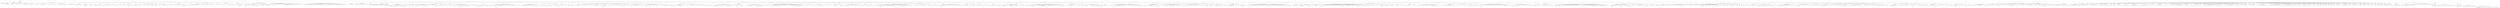 digraph Tree {
	"t0" [label = "TEI"];
	"t1" [label = "teiHeader"];
	"t2" [label = "fileDesc"];
	"t3" [label = "titleStmt"];
	"t4" [label = "title"];
	"t5" [label = "author"];
	"t6" [label = "principal"];
	"t7" [label = "editor"];
	"t8" [label = "editionStmt"];
	"t9" [label = "edition"];
	"t10" [label = "respStmt"];
	"t11" [label = "name"];
	"t12" [label = "resp"];
	"t13" [label = "respStmt"];
	"t14" [label = "name"];
	"t15" [label = "resp"];
	"t16" [label = "publicationStmt"];
	"t17" [label = "publisher"];
	"t18" [label = "date"];
	"t19" [label = "availability"];
	"t20" [label = "licence"];
	"t21" [label = "idno"];
	"t22" [label = "idno"];
	"t23" [label = "idno"];
	"t24" [label = "idno"];
	"t25" [label = "idno"];
	"t26" [label = "sourceDesc"];
	"t27" [label = "bibl"];
	"t28" [label = "author"];
	"t29" [label = "title"];
	"t30" [label = "profileDesc"];
	"t31" [label = "creation"];
	"t32" [label = "date"];
	"t33" [label = "langUsage"];
	"t34" [label = "language"];
	"t35" [label = "textClass"];
	"t36" [label = "keywords"];
	"t37" [label = "term"];
	"t38" [label = "text"];
	"t39" [label = "front"];
	"t40" [label = "titlePage"];
	"t41" [label = "titlePart"];
	"t42" [label = "titlePart"];
	"t43" [label = "docImprint"];
	"t44" [label = "lb"];
	"t45" [label = "lb"];
	"t46" [label = "lb"];
	"t47" [label = "lb"];
	"t48" [label = "lb"];
	"t49" [label = "docEdition"];
	"t50" [label = "div"];
	"t51" [label = "head"];
	"t52" [label = "p"];
	"t53" [label = "hi"];
	"t54" [label = "hi"];
	"t55" [label = "hi"];
	"t56" [label = "hi"];
	"t57" [label = "quote"];
	"t58" [label = "p"];
	"t59" [label = "hi"];
	"t60" [label = "note"];
	"t61" [label = "hi"];
	"t62" [label = "p"];
	"t63" [label = "hi"];
	"t64" [label = "hi"];
	"t65" [label = "hi"];
	"t66" [label = "hi"];
	"t67" [label = "p"];
	"t68" [label = "hi"];
	"t69" [label = "div"];
	"t70" [label = "head"];
	"t71" [label = "p"];
	"t72" [label = "hi"];
	"t73" [label = "note"];
	"t74" [label = "hi"];
	"t75" [label = "hi"];
	"t76" [label = "hi"];
	"t77" [label = "p"];
	"t78" [label = "hi"];
	"t79" [label = "hi"];
	"t80" [label = "hi"];
	"t81" [label = "hi"];
	"t82" [label = "note"];
	"t83" [label = "hi"];
	"t84" [label = "hi"];
	"t85" [label = "hi"];
	"t86" [label = "hi"];
	"t87" [label = "hi"];
	"t88" [label = "hi"];
	"t89" [label = "hi"];
	"t90" [label = "hi"];
	"t91" [label = "p"];
	"t92" [label = "hi"];
	"t93" [label = "note"];
	"t94" [label = "hi"];
	"t95" [label = "hi"];
	"t96" [label = "hi"];
	"t97" [label = "hi"];
	"t98" [label = "note"];
	"t99" [label = "hi"];
	"t100" [label = "p"];
	"t101" [label = "hi"];
	"t102" [label = "hi"];
	"t103" [label = "note"];
	"t104" [label = "hi"];
	"t105" [label = "p"];
	"t106" [label = "hi"];
	"t107" [label = "hi"];
	"t108" [label = "hi"];
	"t109" [label = "hi"];
	"t110" [label = "note"];
	"t111" [label = "hi"];
	"t112" [label = "hi"];
	"t113" [label = "note"];
	"t114" [label = "hi"];
	"t115" [label = "hi"];
	"t116" [label = "hi"];
	"t117" [label = "note"];
	"t118" [label = "hi"];
	"t119" [label = "hi"];
	"t120" [label = "hi"];
	"t121" [label = "hi"];
	"t122" [label = "hi"];
	"t123" [label = "p"];
	"t124" [label = "hi"];
	"t125" [label = "hi"];
	"t126" [label = "note"];
	"t127" [label = "hi"];
	"t128" [label = "hi"];
	"t129" [label = "note"];
	"t130" [label = "hi"];
	"t131" [label = "hi"];
	"t132" [label = "note"];
	"t133" [label = "hi"];
	"t134" [label = "note"];
	"t135" [label = "hi"];
	"t136" [label = "div"];
	"t137" [label = "head"];
	"t138" [label = "div"];
	"t139" [label = "head"];
	"t140" [label = "p"];
	"t141" [label = "hi"];
	"t142" [label = "p"];
	"t143" [label = "hi"];
	"t144" [label = "hi"];
	"t145" [label = "p"];
	"t146" [label = "hi"];
	"t147" [label = "p"];
	"t148" [label = "hi"];
	"t149" [label = "p"];
	"t150" [label = "hi"];
	"t151" [label = "note"];
	"t152" [label = "p"];
	"t153" [label = "hi"];
	"t154" [label = "div"];
	"t155" [label = "head"];
	"t156" [label = "p"];
	"t157" [label = "hi"];
	"t158" [label = "hi"];
	"t159" [label = "hi"];
	"t160" [label = "hi"];
	"t161" [label = "note"];
	"t162" [label = "hi"];
	"t163" [label = "hi"];
	"t164" [label = "hi"];
	"t165" [label = "hi"];
	"t166" [label = "hi"];
	"t167" [label = "p"];
	"t168" [label = "hi"];
	"t169" [label = "note"];
	"t170" [label = "hi"];
	"t171" [label = "hi"];
	"t172" [label = "hi"];
	"t173" [label = "hi"];
	"t174" [label = "hi"];
	"t175" [label = "p"];
	"t176" [label = "div"];
	"t177" [label = "head"];
	"t178" [label = "div"];
	"t179" [label = "head"];
	"t180" [label = "p"];
	"t181" [label = "hi"];
	"t182" [label = "note"];
	"t183" [label = "hi"];
	"t184" [label = "p"];
	"t185" [label = "hi"];
	"t186" [label = "note"];
	"t187" [label = "hi"];
	"t188" [label = "p"];
	"t189" [label = "hi"];
	"t190" [label = "hi"];
	"t191" [label = "hi"];
	"t192" [label = "p"];
	"t193" [label = "p"];
	"t194" [label = "hi"];
	"t195" [label = "hi"];
	"t196" [label = "note"];
	"t197" [label = "hi"];
	"t198" [label = "div"];
	"t199" [label = "head"];
	"t200" [label = "p"];
	"t201" [label = "note"];
	"t202" [label = "hi"];
	"t203" [label = "hi"];
	"t204" [label = "hi"];
	"t205" [label = "hi"];
	"t206" [label = "p"];
	"t207" [label = "hi"];
	"t208" [label = "hi"];
	"t209" [label = "hi"];
	"t210" [label = "hi"];
	"t211" [label = "p"];
	"t212" [label = "hi"];
	"t213" [label = "hi"];
	"t214" [label = "hi"];
	"t215" [label = "hi"];
	"t216" [label = "hi"];
	"t217" [label = "hi"];
	"t218" [label = "hi"];
	"t219" [label = "hi"];
	"t220" [label = "p"];
	"t221" [label = "hi"];
	"t222" [label = "note"];
	"t223" [label = "hi"];
	"t224" [label = "div"];
	"t225" [label = "head"];
	"t226" [label = "div"];
	"t227" [label = "head"];
	"t228" [label = "p"];
	"t229" [label = "hi"];
	"t230" [label = "hi"];
	"t231" [label = "hi"];
	"t232" [label = "note"];
	"t233" [label = "quote"];
	"t234" [label = "l"];
	"t235" [label = "l"];
	"t236" [label = "l"];
	"t237" [label = "l"];
	"t238" [label = "l"];
	"t239" [label = "l"];
	"t240" [label = "p"];
	"t241" [label = "hi"];
	"t242" [label = "p"];
	"t243" [label = "hi"];
	"t244" [label = "note"];
	"t245" [label = "hi"];
	"t246" [label = "hi"];
	"t247" [label = "p"];
	"t248" [label = "hi"];
	"t249" [label = "note"];
	"t250" [label = "hi"];
	"t251" [label = "hi"];
	"t252" [label = "hi"];
	"t253" [label = "p"];
	"t254" [label = "p"];
	"t255" [label = "hi"];
	"t256" [label = "div"];
	"t257" [label = "head"];
	"t258" [label = "p"];
	"t259" [label = "hi"];
	"t260" [label = "p"];
	"t261" [label = "hi"];
	"t262" [label = "hi"];
	"t263" [label = "note"];
	"t264" [label = "hi"];
	"t265" [label = "quote"];
	"t266" [label = "l"];
	"t267" [label = "l"];
	"t268" [label = "l"];
	"t269" [label = "l"];
	"t270" [label = "l"];
	"t271" [label = "l"];
	"t272" [label = "p"];
	"t273" [label = "quote"];
	"t274" [label = "l"];
	"t275" [label = "l"];
	"t276" [label = "l"];
	"t277" [label = "l"];
	"t278" [label = "p"];
	"t279" [label = "quote"];
	"t280" [label = "l"];
	"t281" [label = "l"];
	"t282" [label = "l"];
	"t283" [label = "p"];
	"t284" [label = "hi"];
	"t285" [label = "p"];
	"t286" [label = "hi"];
	"t287" [label = "hi"];
	"t288" [label = "hi"];
	"t289" [label = "note"];
	"t290" [label = "hi"];
	"t291" [label = "hi"];
	"t292" [label = "hi"];
	"t293" [label = "hi"];
	"t294" [label = "quote"];
	"t295" [label = "l"];
	"t296" [label = "l"];
	"t297" [label = "hi"];
	"t298" [label = "l"];
	"t299" [label = "l"];
	"t300" [label = "l"];
	"t301" [label = "hi"];
	"t302" [label = "p"];
	"t303" [label = "p"];
	"t304" [label = "hi"];
	"t305" [label = "note"];
	"t306" [label = "hi"];
	"t307" [label = "hi"];
	"t308" [label = "hi"];
	"t309" [label = "quote"];
	"t310" [label = "l"];
	"t311" [label = "l"];
	"t312" [label = "l"];
	"t313" [label = "hi"];
	"t314" [label = "l"];
	"t315" [label = "l"];
	"t316" [label = "l"];
	"t317" [label = "l"];
	"t318" [label = "hi"];
	"t319" [label = "p"];
	"t320" [label = "p"];
	"t321" [label = "hi"];
	"t322" [label = "hi"];
	"t323" [label = "quote"];
	"t324" [label = "l"];
	"t325" [label = "l"];
	"t326" [label = "hi"];
	"t327" [label = "l"];
	"t328" [label = "hi"];
	"t329" [label = "p"];
	"t330" [label = "p"];
	"t331" [label = "hi"];
	"t332" [label = "hi"];
	"t333" [label = "hi"];
	"t334" [label = "hi"];
	"t335" [label = "hi"];
	"t336" [label = "div"];
	"t337" [label = "head"];
	"t338" [label = "div"];
	"t339" [label = "head"];
	"t340" [label = "p"];
	"t341" [label = "hi"];
	"t342" [label = "p"];
	"t343" [label = "hi"];
	"t344" [label = "p"];
	"t345" [label = "hi"];
	"t346" [label = "quote"];
	"t347" [label = "l"];
	"t348" [label = "p"];
	"t349" [label = "p"];
	"t350" [label = "hi"];
	"t351" [label = "hi"];
	"t352" [label = "hi"];
	"t353" [label = "hi"];
	"t354" [label = "hi"];
	"t355" [label = "note"];
	"t356" [label = "hi"];
	"t357" [label = "hi"];
	"t358" [label = "hi"];
	"t359" [label = "note"];
	"t360" [label = "hi"];
	"t361" [label = "hi"];
	"t362" [label = "p"];
	"t363" [label = "hi"];
	"t364" [label = "p"];
	"t365" [label = "note"];
	"t366" [label = "hi"];
	"t367" [label = "hi"];
	"t368" [label = "div"];
	"t369" [label = "head"];
	"t370" [label = "p"];
	"t371" [label = "note"];
	"t372" [label = "hi"];
	"t373" [label = "hi"];
	"t374" [label = "hi"];
	"t375" [label = "p"];
	"t376" [label = "hi"];
	"t377" [label = "hi"];
	"t378" [label = "hi"];
	"t379" [label = "hi"];
	"t380" [label = "hi"];
	"t381" [label = "p"];
	"t382" [label = "div"];
	"t383" [label = "head"];
	"t384" [label = "p"];
	"t385" [label = "hi"];
	"t386" [label = "note"];
	"t387" [label = "hi"];
	"t388" [label = "hi"];
	"t389" [label = "hi"];
	"t390" [label = "note"];
	"t391" [label = "hi"];
	"t392" [label = "note"];
	"t393" [label = "hi"];
	"t394" [label = "note"];
	"t395" [label = "hi"];
	"t396" [label = "note"];
	"t397" [label = "hi"];
	"t398" [label = "p"];
	"t399" [label = "note"];
	"t400" [label = "p"];
	"t401" [label = "hi"];
	"t402" [label = "hi"];
	"t403" [label = "note"];
	"t404" [label = "hi"];
	"t405" [label = "quote"];
	"t406" [label = "l"];
	"t407" [label = "l"];
	"t408" [label = "l"];
	"t409" [label = "p"];
	"t410" [label = "note"];
	"t411" [label = "hi"];
	"t412" [label = "hi"];
	"t413" [label = "note"];
	"t414" [label = "hi"];
	"t415" [label = "p"];
	"t416" [label = "p"];
	"t417" [label = "hi"];
	"t418" [label = "hi"];
	"t419" [label = "hi"];
	"t420" [label = "note"];
	"t421" [label = "hi"];
	"t422" [label = "hi"];
	"t423" [label = "note"];
	"t424" [label = "note"];
	"t425" [label = "p"];
	"t426" [label = "hi"];
	"t427" [label = "hi"];
	"t428" [label = "hi"];
	"t429" [label = "hi"];
	"t430" [label = "hi"];
	"t431" [label = "hi"];
	"t432" [label = "p"];
	"t433" [label = "hi"];
	"t434" [label = "note"];
	"t435" [label = "hi"];
	"t436" [label = "div"];
	"t437" [label = "head"];
	"t438" [label = "p"];
	"t439" [label = "hi"];
	"t440" [label = "note"];
	"t441" [label = "hi"];
	"t442" [label = "note"];
	"t443" [label = "note"];
	"t444" [label = "hi"];
	"t445" [label = "p"];
	"t446" [label = "note"];
	"t447" [label = "hi"];
	"t448" [label = "hi"];
	"t449" [label = "p"];
	"t450" [label = "quote"];
	"t451" [label = "l"];
	"t452" [label = "l"];
	"t453" [label = "hi"];
	"t454" [label = "note"];
	"t455" [label = "p"];
	"t456" [label = "hi"];
	"t457" [label = "note"];
	"t458" [label = "hi"];
	"t459" [label = "hi"];
	"t460" [label = "note"];
	"t461" [label = "hi"];
	"t462" [label = "note"];
	"t463" [label = "hi"];
	"t464" [label = "note"];
	"t465" [label = "hi"];
	"t466" [label = "note"];
	"t467" [label = "hi"];
	"t468" [label = "div"];
	"t469" [label = "head"];
	"t470" [label = "p"];
	"t471" [label = "div"];
	"t472" [label = "head"];
	"t473" [label = "p"];
	"t474" [label = "p"];
	"t475" [label = "note"];
	"t476" [label = "hi"];
	"t477" [label = "div"];
	"t478" [label = "head"];
	"t479" [label = "p"];
	"t480" [label = "hi"];
	"t481" [label = "note"];
	"t482" [label = "hi"];
	"t483" [label = "hi"];
	"t484" [label = "hi"];
	"t485" [label = "hi"];
	"t486" [label = "div"];
	"t487" [label = "head"];
	"t488" [label = "p"];
	"t489" [label = "p"];
	"t490" [label = "p"];
	"t491" [label = "div"];
	"t492" [label = "head"];
	"t493" [label = "p"];
	"t494" [label = "p"];
	"t495" [label = "hi"];
	"t496" [label = "note"];
	"t497" [label = "hi"];
	"t498" [label = "hi"];
	"t499" [label = "hi"];
	"t500" [label = "p"];
	"t501" [label = "p"];
	"t502" [label = "quote"];
	"t503" [label = "l"];
	"t504" [label = "l"];
	"t505" [label = "p"];
	"t506" [label = "p"];
	"t507" [label = "quote"];
	"t508" [label = "l"];
	"t509" [label = "l"];
	"t510" [label = "l"];
	"t511" [label = "p"];
	"t512" [label = "p"];
	"t513" [label = "p"];
	"t514" [label = "hi"];
	"t515" [label = "hi"];
	"t516" [label = "hi"];
	"t517" [label = "hi"];
	"t518" [label = "hi"];
	"t519" [label = "note"];
	"t520" [label = "hi"];
	"t521" [label = "hi"];
	"t522" [label = "hi"];
	"t523" [label = "hi"];
	"t524" [label = "div"];
	"t525" [label = "head"];
	"t526" [label = "p"];
	"t527" [label = "hi"];
	"t528" [label = "p"];
	"t529" [label = "p"];
	"t530" [label = "p"];
	"t531" [label = "p"];
	"t532" [label = "p"];
	"t533" [label = "hi"];
	"t534" [label = "p"];
	"t535" [label = "hi"];
	"t536" [label = "p"];
	"t537" [label = "p"];
	"t538" [label = "p"];
	"t539" [label = "note"];
	"t540" [label = "hi"];
	"t541" [label = "hi"];
	"t542" [label = "hi"];
	"t543" [label = "hi"];
	"t544" [label = "note"];
	"t545" [label = "p"];
	"t546" [label = "p"];
	"t547" [label = "p"];
	"t548" [label = "hi"];
	"t549" [label = "p"];
	"t550" [label = "hi"];
	"t551" [label = "list"];
	"t552" [label = "item"];
	"t553" [label = "hi"];
	"t554" [label = "hi"];
	"t555" [label = "hi"];
	"t556" [label = "hi"];
	"t557" [label = "item"];
	"t558" [label = "item"];
	"t559" [label = "item"];
	"t560" [label = "hi"];
	"t561" [label = "hi"];
	"t562" [label = "hi"];
	"t563" [label = "hi"];
	"t564" [label = "hi"];
	"t565" [label = "hi"];
	"t566" [label = "hi"];
	"t567" [label = "hi"];
	"t568" [label = "p"];
	"t569" [label = "p"];
	"t570" [label = "hi"];
	"t571" [label = "hi"];
	"t572" [label = "hi"];
	"t573" [label = "hi"];
	"t574" [label = "hi"];
	"t575" [label = "hi"];
	"t576" [label = "hi"];
	"t577" [label = "hi"];
	"t578" [label = "hi"];
	"t579" [label = "hi"];
	"t580" [label = "hi"];
	"t581" [label = "hi"];
	"t582" [label = "hi"];
	"t583" [label = "hi"];
	"t584" [label = "hi"];
	"t585" [label = "hi"];
	"t586" [label = "hi"];
	"t587" [label = "hi"];
	"t588" [label = "hi"];
	"t589" [label = "hi"];
	"t590" [label = "hi"];
	"t591" [label = "hi"];
	"t592" [label = "hi"];
	"t593" [label = "hi"];
	"t594" [label = "hi"];
	"t595" [label = "hi"];
	"t596" [label = "hi"];
	"t597" [label = "hi"];
	"t598" [label = "hi"];
	"t599" [label = "hi"];
	"t600" [label = "hi"];
	"t601" [label = "hi"];
	"t602" [label = "hi"];
	"t603" [label = "hi"];
	"t604" [label = "hi"];
	"t605" [label = "hi"];
	"t606" [label = "hi"];
	"t607" [label = "hi"];
	"t608" [label = "hi"];
	"t609" [label = "hi"];
	"t610" [label = "hi"];
	"t611" [label = "hi"];
	"t612" [label = "hi"];
	"t613" [label = "hi"];
	"t614" [label = "p"];
	"t615" [label = "list"];
	"t616" [label = "item"];
	"t617" [label = "item"];
	"t618" [label = "item"];
	"t619" [label = "item"];
	"t620" [label = "item"];
	"t621" [label = "item"];
	"t622" [label = "item"];
	"t623" [label = "item"];
	"t624" [label = "item"];
	"t625" [label = "item"];
	"t626" [label = "item"];
	"t627" [label = "item"];
	"t628" [label = "item"];
	"t629" [label = "item"];
	"t630" [label = "item"];
	"t631" [label = "item"];
	"t632" [label = "item"];
	"t633" [label = "item"];
	"t634" [label = "item"];
	"t635" [label = "item"];
	"t636" [label = "item"];
	"t637" [label = "item"];
	"t638" [label = "item"];
	"t639" [label = "item"];
	"t640" [label = "item"];
	"t641" [label = "item"];
	"t642" [label = "item"];
	"t643" [label = "item"];
	"t644" [label = "item"];
	"t645" [label = "item"];
	"t646" [label = "item"];
	"t647" [label = "item"];
	"t648" [label = "item"];
	"t649" [label = "item"];
	"t650" [label = "item"];
	"t651" [label = "item"];
	"t652" [label = "item"];
	"t653" [label = "item"];
	"t654" [label = "item"];
	"t655" [label = "item"];
	"t656" [label = "item"];
	"t657" [label = "item"];
	"t658" [label = "item"];
	"t659" [label = "item"];
	"t660" [label = "item"];
	"t661" [label = "item"];
	"t662" [label = "item"];
	"t663" [label = "body"];
	"t664" [label = "head"];
	"t665" [label = "lb"];
	"t666" [label = "div"];
	"t667" [label = "head"];
	"t668" [label = "note"];
	"t669" [label = "lb"];
	"t670" [label = "lb"];
	"t671" [label = "lb"];
	"t672" [label = "lb"];
	"t673" [label = "lb"];
	"t674" [label = "lb"];
	"t675" [label = "hi"];
	"t676" [label = "p"];
	"t677" [label = "p"];
	"t678" [label = "note"];
	"t679" [label = "space"];
	"t680" [label = "ref"];
	"t681" [label = "ref"];
	"t682" [label = "note"];
	"t683" [label = "note"];
	"t684" [label = "note"];
	"t685" [label = "ref"];
	"t686" [label = "note"];
	"t687" [label = "note"];
	"t688" [label = "ref"];
	"t689" [label = "note"];
	"t690" [label = "note"];
	"t691" [label = "ref"];
	"t692" [label = "ref"];
	"t693" [label = "p"];
	"t694" [label = "p"];
	"t695" [label = "p"];
	"t696" [label = "note"];
	"t697" [label = "div"];
	"t698" [label = "head"];
	"t699" [label = "p"];
	"t700" [label = "note"];
	"t701" [label = "hi"];
	"t702" [label = "note"];
	"t703" [label = "note"];
	"t704" [label = "note"];
	"t705" [label = "div"];
	"t706" [label = "head"];
	"t707" [label = "castList"];
	"t708" [label = "castItem"];
	"t709" [label = "role"];
	"t710" [label = "roleDesc"];
	"t711" [label = "castItem"];
	"t712" [label = "role"];
	"t713" [label = "roleDesc"];
	"t714" [label = "castItem"];
	"t715" [label = "role"];
	"t716" [label = "roleDesc"];
	"t717" [label = "castItem"];
	"t718" [label = "role"];
	"t719" [label = "roleDesc"];
	"t720" [label = "castItem"];
	"t721" [label = "role"];
	"t722" [label = "roleDesc"];
	"t723" [label = "castItem"];
	"t724" [label = "role"];
	"t725" [label = "castItem"];
	"t726" [label = "role"];
	"t727" [label = "roleDesc"];
	"t728" [label = "castItem"];
	"t729" [label = "role"];
	"t730" [label = "roleDesc"];
	"t731" [label = "castItem"];
	"t732" [label = "role"];
	"t733" [label = "roleDesc"];
	"t734" [label = "castItem"];
	"t735" [label = "role"];
	"t736" [label = "castItem"];
	"t737" [label = "role"];
	"t738" [label = "stage"];
	"t739" [label = "note"];
	"t740" [label = "div"];
	"t741" [label = "head"];
	"t742" [label = "div"];
	"t743" [label = "pb"];
	"t744" [label = "head"];
	"t745" [label = "stage"];
	"t746" [label = "sp"];
	"t747" [label = "speaker"];
	"t748" [label = "l"];
	"t749" [label = "note"];
	"t750" [label = "hi"];
	"t751" [label = "ref"];
	"t752" [label = "l"];
	"t753" [label = "ref"];
	"t754" [label = "l"];
	"t755" [label = "l"];
	"t756" [label = "l"];
	"t757" [label = "note"];
	"t758" [label = "note"];
	"t759" [label = "hi"];
	"t760" [label = "l"];
	"t761" [label = "note"];
	"t762" [label = "pb"];
	"t763" [label = "l"];
	"t764" [label = "ref"];
	"t765" [label = "l"];
	"t766" [label = "note"];
	"t767" [label = "hi"];
	"t768" [label = "l"];
	"t769" [label = "ref"];
	"t770" [label = "l"];
	"t771" [label = "l"];
	"t772" [label = "ref"];
	"t773" [label = "l"];
	"t774" [label = "note"];
	"t775" [label = "hi"];
	"t776" [label = "l"];
	"t777" [label = "l"];
	"t778" [label = "ref"];
	"t779" [label = "note"];
	"t780" [label = "l"];
	"t781" [label = "note"];
	"t782" [label = "hi"];
	"t783" [label = "note"];
	"t784" [label = "hi"];
	"t785" [label = "hi"];
	"t786" [label = "hi"];
	"t787" [label = "l"];
	"t788" [label = "sp"];
	"t789" [label = "speaker"];
	"t790" [label = "l"];
	"t791" [label = "ref"];
	"t792" [label = "l"];
	"t793" [label = "ref"];
	"t794" [label = "sp"];
	"t795" [label = "speaker"];
	"t796" [label = "l"];
	"t797" [label = "l"];
	"t798" [label = "note"];
	"t799" [label = "hi"];
	"t800" [label = "l"];
	"t801" [label = "l"];
	"t802" [label = "l"];
	"t803" [label = "l"];
	"t804" [label = "ref"];
	"t805" [label = "l"];
	"t806" [label = "note"];
	"t807" [label = "l"];
	"t808" [label = "sp"];
	"t809" [label = "speaker"];
	"t810" [label = "l"];
	"t811" [label = "ref"];
	"t812" [label = "pb"];
	"t813" [label = "l"];
	"t814" [label = "ref"];
	"t815" [label = "note"];
	"t816" [label = "l"];
	"t817" [label = "ref"];
	"t818" [label = "l"];
	"t819" [label = "l"];
	"t820" [label = "l"];
	"t821" [label = "l"];
	"t822" [label = "note"];
	"t823" [label = "l"];
	"t824" [label = "l"];
	"t825" [label = "note"];
	"t826" [label = "l"];
	"t827" [label = "note"];
	"t828" [label = "hi"];
	"t829" [label = "l"];
	"t830" [label = "l"];
	"t831" [label = "ref"];
	"t832" [label = "l"];
	"t833" [label = "ref"];
	"t834" [label = "l"];
	"t835" [label = "sp"];
	"t836" [label = "speaker"];
	"t837" [label = "l"];
	"t838" [label = "l"];
	"t839" [label = "l"];
	"t840" [label = "l"];
	"t841" [label = "ref"];
	"t842" [label = "l"];
	"t843" [label = "ref"];
	"t844" [label = "l"];
	"t845" [label = "l"];
	"t846" [label = "l"];
	"t847" [label = "ref"];
	"t848" [label = "l"];
	"t849" [label = "note"];
	"t850" [label = "pb"];
	"t851" [label = "l"];
	"t852" [label = "note"];
	"t853" [label = "sp"];
	"t854" [label = "speaker"];
	"t855" [label = "l"];
	"t856" [label = "l"];
	"t857" [label = "note"];
	"t858" [label = "l"];
	"t859" [label = "l"];
	"t860" [label = "l"];
	"t861" [label = "note"];
	"t862" [label = "l"];
	"t863" [label = "sp"];
	"t864" [label = "speaker"];
	"t865" [label = "l"];
	"t866" [label = "l"];
	"t867" [label = "l"];
	"t868" [label = "note"];
	"t869" [label = "l"];
	"t870" [label = "sp"];
	"t871" [label = "speaker"];
	"t872" [label = "l"];
	"t873" [label = "l"];
	"t874" [label = "ref"];
	"t875" [label = "l"];
	"t876" [label = "l"];
	"t877" [label = "sp"];
	"t878" [label = "speaker"];
	"t879" [label = "l"];
	"t880" [label = "ref"];
	"t881" [label = "ref"];
	"t882" [label = "l"];
	"t883" [label = "l"];
	"t884" [label = "pb"];
	"t885" [label = "l"];
	"t886" [label = "l"];
	"t887" [label = "note"];
	"t888" [label = "ref"];
	"t889" [label = "l"];
	"t890" [label = "l"];
	"t891" [label = "l"];
	"t892" [label = "ref"];
	"t893" [label = "note"];
	"t894" [label = "hi"];
	"t895" [label = "hi"];
	"t896" [label = "l"];
	"t897" [label = "ref"];
	"t898" [label = "ref"];
	"t899" [label = "l"];
	"t900" [label = "ref"];
	"t901" [label = "l"];
	"t902" [label = "l"];
	"t903" [label = "ref"];
	"t904" [label = "l"];
	"t905" [label = "l"];
	"t906" [label = "note"];
	"t907" [label = "hi"];
	"t908" [label = "l"];
	"t909" [label = "l"];
	"t910" [label = "note"];
	"t911" [label = "l"];
	"t912" [label = "ref"];
	"t913" [label = "l"];
	"t914" [label = "ref"];
	"t915" [label = "sp"];
	"t916" [label = "speaker"];
	"t917" [label = "l"];
	"t918" [label = "l"];
	"t919" [label = "l"];
	"t920" [label = "l"];
	"t921" [label = "l"];
	"t922" [label = "l"];
	"t923" [label = "ref"];
	"t924" [label = "l"];
	"t925" [label = "l"];
	"t926" [label = "pb"];
	"t927" [label = "l"];
	"t928" [label = "ref"];
	"t929" [label = "l"];
	"t930" [label = "note"];
	"t931" [label = "hi"];
	"t932" [label = "ref"];
	"t933" [label = "note"];
	"t934" [label = "sp"];
	"t935" [label = "speaker"];
	"t936" [label = "l"];
	"t937" [label = "note"];
	"t938" [label = "hi"];
	"t939" [label = "ref"];
	"t940" [label = "l"];
	"t941" [label = "ref"];
	"t942" [label = "l"];
	"t943" [label = "ref"];
	"t944" [label = "l"];
	"t945" [label = "ref"];
	"t946" [label = "l"];
	"t947" [label = "l"];
	"t948" [label = "l"];
	"t949" [label = "ref"];
	"t950" [label = "l"];
	"t951" [label = "l"];
	"t952" [label = "ref"];
	"t953" [label = "note"];
	"t954" [label = "l"];
	"t955" [label = "div"];
	"t956" [label = "head"];
	"t957" [label = "sp"];
	"t958" [label = "speaker"];
	"t959" [label = "l"];
	"t960" [label = "ref"];
	"t961" [label = "ref"];
	"t962" [label = "ref"];
	"t963" [label = "l"];
	"t964" [label = "l"];
	"t965" [label = "l"];
	"t966" [label = "pb"];
	"t967" [label = "l"];
	"t968" [label = "l"];
	"t969" [label = "l"];
	"t970" [label = "note"];
	"t971" [label = "hi"];
	"t972" [label = "hi"];
	"t973" [label = "hi"];
	"t974" [label = "hi"];
	"t975" [label = "hi"];
	"t976" [label = "l"];
	"t977" [label = "l"];
	"t978" [label = "note"];
	"t979" [label = "l"];
	"t980" [label = "l"];
	"t981" [label = "note"];
	"t982" [label = "l"];
	"t983" [label = "l"];
	"t984" [label = "l"];
	"t985" [label = "ref"];
	"t986" [label = "l"];
	"t987" [label = "l"];
	"t988" [label = "l"];
	"t989" [label = "l"];
	"t990" [label = "ref"];
	"t991" [label = "l"];
	"t992" [label = "l"];
	"t993" [label = "l"];
	"t994" [label = "l"];
	"t995" [label = "l"];
	"t996" [label = "ref"];
	"t997" [label = "l"];
	"t998" [label = "l"];
	"t999" [label = "l"];
	"t1000" [label = "l"];
	"t1001" [label = "ref"];
	"t1002" [label = "l"];
	"t1003" [label = "l"];
	"t1004" [label = "l"];
	"t1005" [label = "pb"];
	"t1006" [label = "l"];
	"t1007" [label = "l"];
	"t1008" [label = "l"];
	"t1009" [label = "l"];
	"t1010" [label = "div"];
	"t1011" [label = "head"];
	"t1012" [label = "stage"];
	"t1013" [label = "sp"];
	"t1014" [label = "speaker"];
	"t1015" [label = "l"];
	"t1016" [label = "l"];
	"t1017" [label = "ref"];
	"t1018" [label = "l"];
	"t1019" [label = "l"];
	"t1020" [label = "ref"];
	"t1021" [label = "l"];
	"t1022" [label = "l"];
	"t1023" [label = "note"];
	"t1024" [label = "l"];
	"t1025" [label = "ref"];
	"t1026" [label = "l"];
	"t1027" [label = "l"];
	"t1028" [label = "l"];
	"t1029" [label = "l"];
	"t1030" [label = "l"];
	"t1031" [label = "l"];
	"t1032" [label = "ref"];
	"t1033" [label = "l"];
	"t1034" [label = "ref"];
	"t1035" [label = "pb"];
	"t1036" [label = "l"];
	"t1037" [label = "l"];
	"t1038" [label = "l"];
	"t1039" [label = "note"];
	"t1040" [label = "hi"];
	"t1041" [label = "l"];
	"t1042" [label = "ref"];
	"t1043" [label = "l"];
	"t1044" [label = "l"];
	"t1045" [label = "l"];
	"t1046" [label = "ref"];
	"t1047" [label = "l"];
	"t1048" [label = "l"];
	"t1049" [label = "l"];
	"t1050" [label = "note"];
	"t1051" [label = "sp"];
	"t1052" [label = "speaker"];
	"t1053" [label = "l"];
	"t1054" [label = "note"];
	"t1055" [label = "l"];
	"t1056" [label = "l"];
	"t1057" [label = "ref"];
	"t1058" [label = "l"];
	"t1059" [label = "l"];
	"t1060" [label = "l"];
	"t1061" [label = "note"];
	"t1062" [label = "l"];
	"t1063" [label = "ref"];
	"t1064" [label = "ref"];
	"t1065" [label = "l"];
	"t1066" [label = "ref"];
	"t1067" [label = "sp"];
	"t1068" [label = "speaker"];
	"t1069" [label = "l"];
	"t1070" [label = "l"];
	"t1071" [label = "note"];
	"t1072" [label = "l"];
	"t1073" [label = "note"];
	"t1074" [label = "pb"];
	"t1075" [label = "l"];
	"t1076" [label = "sp"];
	"t1077" [label = "speaker"];
	"t1078" [label = "l"];
	"t1079" [label = "l"];
	"t1080" [label = "ref"];
	"t1081" [label = "l"];
	"t1082" [label = "ref"];
	"t1083" [label = "l"];
	"t1084" [label = "l"];
	"t1085" [label = "note"];
	"t1086" [label = "hi"];
	"t1087" [label = "l"];
	"t1088" [label = "l"];
	"t1089" [label = "ref"];
	"t1090" [label = "ref"];
	"t1091" [label = "ref"];
	"t1092" [label = "l"];
	"t1093" [label = "sp"];
	"t1094" [label = "speaker"];
	"t1095" [label = "l"];
	"t1096" [label = "ref"];
	"t1097" [label = "l"];
	"t1098" [label = "l"];
	"t1099" [label = "ref"];
	"t1100" [label = "l"];
	"t1101" [label = "sp"];
	"t1102" [label = "speaker"];
	"t1103" [label = "l"];
	"t1104" [label = "l"];
	"t1105" [label = "ref"];
	"t1106" [label = "sp"];
	"t1107" [label = "speaker"];
	"t1108" [label = "l"];
	"t1109" [label = "l"];
	"t1110" [label = "ref"];
	"t1111" [label = "sp"];
	"t1112" [label = "speaker"];
	"t1113" [label = "l"];
	"t1114" [label = "pb"];
	"t1115" [label = "l"];
	"t1116" [label = "l"];
	"t1117" [label = "l"];
	"t1118" [label = "div"];
	"t1119" [label = "head"];
	"t1120" [label = "stage"];
	"t1121" [label = "sp"];
	"t1122" [label = "speaker"];
	"t1123" [label = "l"];
	"t1124" [label = "sp"];
	"t1125" [label = "speaker"];
	"t1126" [label = "hi"];
	"t1127" [label = "l"];
	"t1128" [label = "l"];
	"t1129" [label = "sp"];
	"t1130" [label = "speaker"];
	"t1131" [label = "l"];
	"t1132" [label = "sp"];
	"t1133" [label = "speaker"];
	"t1134" [label = "l"];
	"t1135" [label = "l"];
	"t1136" [label = "pb"];
	"t1137" [label = "sp"];
	"t1138" [label = "speaker"];
	"t1139" [label = "l"];
	"t1140" [label = "sp"];
	"t1141" [label = "speaker"];
	"t1142" [label = "l"];
	"t1143" [label = "l"];
	"t1144" [label = "l"];
	"t1145" [label = "l"];
	"t1146" [label = "ref"];
	"t1147" [label = "sp"];
	"t1148" [label = "speaker"];
	"t1149" [label = "l"];
	"t1150" [label = "l"];
	"t1151" [label = "l"];
	"t1152" [label = "ref"];
	"t1153" [label = "l"];
	"t1154" [label = "ref"];
	"t1155" [label = "l"];
	"t1156" [label = "l"];
	"t1157" [label = "ref"];
	"t1158" [label = "l"];
	"t1159" [label = "l"];
	"t1160" [label = "sp"];
	"t1161" [label = "speaker"];
	"t1162" [label = "l"];
	"t1163" [label = "l"];
	"t1164" [label = "l"];
	"t1165" [label = "note"];
	"t1166" [label = "hi"];
	"t1167" [label = "hi"];
	"t1168" [label = "ref"];
	"t1169" [label = "l"];
	"t1170" [label = "pb"];
	"t1171" [label = "l"];
	"t1172" [label = "note"];
	"t1173" [label = "l"];
	"t1174" [label = "ref"];
	"t1175" [label = "l"];
	"t1176" [label = "l"];
	"t1177" [label = "sp"];
	"t1178" [label = "speaker"];
	"t1179" [label = "l"];
	"t1180" [label = "l"];
	"t1181" [label = "ref"];
	"t1182" [label = "l"];
	"t1183" [label = "l"];
	"t1184" [label = "note"];
	"t1185" [label = "sp"];
	"t1186" [label = "speaker"];
	"t1187" [label = "l"];
	"t1188" [label = "l"];
	"t1189" [label = "l"];
	"t1190" [label = "l"];
	"t1191" [label = "ref"];
	"t1192" [label = "sp"];
	"t1193" [label = "speaker"];
	"t1194" [label = "l"];
	"t1195" [label = "sp"];
	"t1196" [label = "speaker"];
	"t1197" [label = "l"];
	"t1198" [label = "l"];
	"t1199" [label = "ref"];
	"t1200" [label = "ref"];
	"t1201" [label = "sp"];
	"t1202" [label = "speaker"];
	"t1203" [label = "l"];
	"t1204" [label = "l"];
	"t1205" [label = "pb"];
	"t1206" [label = "l"];
	"t1207" [label = "l"];
	"t1208" [label = "l"];
	"t1209" [label = "sp"];
	"t1210" [label = "speaker"];
	"t1211" [label = "l"];
	"t1212" [label = "sp"];
	"t1213" [label = "speaker"];
	"t1214" [label = "l"];
	"t1215" [label = "note"];
	"t1216" [label = "l"];
	"t1217" [label = "l"];
	"t1218" [label = "l"];
	"t1219" [label = "ref"];
	"t1220" [label = "l"];
	"t1221" [label = "l"];
	"t1222" [label = "l"];
	"t1223" [label = "note"];
	"t1224" [label = "l"];
	"t1225" [label = "l"];
	"t1226" [label = "l"];
	"t1227" [label = "l"];
	"t1228" [label = "l"];
	"t1229" [label = "l"];
	"t1230" [label = "ref"];
	"t1231" [label = "l"];
	"t1232" [label = "ref"];
	"t1233" [label = "l"];
	"t1234" [label = "sp"];
	"t1235" [label = "speaker"];
	"t1236" [label = "l"];
	"t1237" [label = "ref"];
	"t1238" [label = "pb"];
	"t1239" [label = "l"];
	"t1240" [label = "l"];
	"t1241" [label = "ref"];
	"t1242" [label = "l"];
	"t1243" [label = "l"];
	"t1244" [label = "l"];
	"t1245" [label = "note"];
	"t1246" [label = "hi"];
	"t1247" [label = "l"];
	"t1248" [label = "l"];
	"t1249" [label = "l"];
	"t1250" [label = "l"];
	"t1251" [label = "l"];
	"t1252" [label = "l"];
	"t1253" [label = "l"];
	"t1254" [label = "l"];
	"t1255" [label = "ref"];
	"t1256" [label = "l"];
	"t1257" [label = "ref"];
	"t1258" [label = "l"];
	"t1259" [label = "l"];
	"t1260" [label = "l"];
	"t1261" [label = "sp"];
	"t1262" [label = "speaker"];
	"t1263" [label = "l"];
	"t1264" [label = "l"];
	"t1265" [label = "l"];
	"t1266" [label = "ref"];
	"t1267" [label = "l"];
	"t1268" [label = "note"];
	"t1269" [label = "sp"];
	"t1270" [label = "speaker"];
	"t1271" [label = "l"];
	"t1272" [label = "pb"];
	"t1273" [label = "sp"];
	"t1274" [label = "speaker"];
	"t1275" [label = "l"];
	"t1276" [label = "sp"];
	"t1277" [label = "speaker"];
	"t1278" [label = "l"];
	"t1279" [label = "ref"];
	"t1280" [label = "l"];
	"t1281" [label = "ref"];
	"t1282" [label = "l"];
	"t1283" [label = "l"];
	"t1284" [label = "note"];
	"t1285" [label = "l"];
	"t1286" [label = "ref"];
	"t1287" [label = "l"];
	"t1288" [label = "note"];
	"t1289" [label = "hi"];
	"t1290" [label = "div"];
	"t1291" [label = "head"];
	"t1292" [label = "stage"];
	"t1293" [label = "stage"];
	"t1294" [label = "sp"];
	"t1295" [label = "speaker"];
	"t1296" [label = "l"];
	"t1297" [label = "l"];
	"t1298" [label = "sp"];
	"t1299" [label = "speaker"];
	"t1300" [label = "hi"];
	"t1301" [label = "l"];
	"t1302" [label = "ref"];
	"t1303" [label = "pb"];
	"t1304" [label = "sp"];
	"t1305" [label = "speaker"];
	"t1306" [label = "l"];
	"t1307" [label = "note"];
	"t1308" [label = "l"];
	"t1309" [label = "l"];
	"t1310" [label = "ref"];
	"t1311" [label = "l"];
	"t1312" [label = "l"];
	"t1313" [label = "l"];
	"t1314" [label = "sp"];
	"t1315" [label = "speaker"];
	"t1316" [label = "l"];
	"t1317" [label = "l"];
	"t1318" [label = "l"];
	"t1319" [label = "l"];
	"t1320" [label = "ref"];
	"t1321" [label = "l"];
	"t1322" [label = "l"];
	"t1323" [label = "l"];
	"t1324" [label = "ref"];
	"t1325" [label = "l"];
	"t1326" [label = "l"];
	"t1327" [label = "l"];
	"t1328" [label = "l"];
	"t1329" [label = "l"];
	"t1330" [label = "ref"];
	"t1331" [label = "sp"];
	"t1332" [label = "speaker"];
	"t1333" [label = "l"];
	"t1334" [label = "sp"];
	"t1335" [label = "speaker"];
	"t1336" [label = "l"];
	"t1337" [label = "pb"];
	"t1338" [label = "l"];
	"t1339" [label = "sp"];
	"t1340" [label = "speaker"];
	"t1341" [label = "l"];
	"t1342" [label = "sp"];
	"t1343" [label = "speaker"];
	"t1344" [label = "l"];
	"t1345" [label = "sp"];
	"t1346" [label = "speaker"];
	"t1347" [label = "l"];
	"t1348" [label = "l"];
	"t1349" [label = "l"];
	"t1350" [label = "l"];
	"t1351" [label = "l"];
	"t1352" [label = "div"];
	"t1353" [label = "head"];
	"t1354" [label = "div"];
	"t1355" [label = "head"];
	"t1356" [label = "stage"];
	"t1357" [label = "sp"];
	"t1358" [label = "speaker"];
	"t1359" [label = "l"];
	"t1360" [label = "ref"];
	"t1361" [label = "ref"];
	"t1362" [label = "pb"];
	"t1363" [label = "l"];
	"t1364" [label = "l"];
	"t1365" [label = "l"];
	"t1366" [label = "ref"];
	"t1367" [label = "ref"];
	"t1368" [label = "l"];
	"t1369" [label = "note"];
	"t1370" [label = "l"];
	"t1371" [label = "l"];
	"t1372" [label = "l"];
	"t1373" [label = "l"];
	"t1374" [label = "pb"];
	"t1375" [label = "l"];
	"t1376" [label = "l"];
	"t1377" [label = "l"];
	"t1378" [label = "note"];
	"t1379" [label = "l"];
	"t1380" [label = "l"];
	"t1381" [label = "ref"];
	"t1382" [label = "note"];
	"t1383" [label = "l"];
	"t1384" [label = "l"];
	"t1385" [label = "ref"];
	"t1386" [label = "l"];
	"t1387" [label = "note"];
	"t1388" [label = "l"];
	"t1389" [label = "note"];
	"t1390" [label = "l"];
	"t1391" [label = "l"];
	"t1392" [label = "note"];
	"t1393" [label = "hi"];
	"t1394" [label = "note"];
	"t1395" [label = "l"];
	"t1396" [label = "l"];
	"t1397" [label = "sp"];
	"t1398" [label = "speaker"];
	"t1399" [label = "l"];
	"t1400" [label = "l"];
	"t1401" [label = "l"];
	"t1402" [label = "l"];
	"t1403" [label = "ref"];
	"t1404" [label = "l"];
	"t1405" [label = "ref"];
	"t1406" [label = "l"];
	"t1407" [label = "l"];
	"t1408" [label = "ref"];
	"t1409" [label = "l"];
	"t1410" [label = "l"];
	"t1411" [label = "l"];
	"t1412" [label = "note"];
	"t1413" [label = "pb"];
	"t1414" [label = "l"];
	"t1415" [label = "l"];
	"t1416" [label = "l"];
	"t1417" [label = "l"];
	"t1418" [label = "sp"];
	"t1419" [label = "speaker"];
	"t1420" [label = "l"];
	"t1421" [label = "l"];
	"t1422" [label = "note"];
	"t1423" [label = "l"];
	"t1424" [label = "l"];
	"t1425" [label = "l"];
	"t1426" [label = "ref"];
	"t1427" [label = "ref"];
	"t1428" [label = "l"];
	"t1429" [label = "ref"];
	"t1430" [label = "l"];
	"t1431" [label = "l"];
	"t1432" [label = "l"];
	"t1433" [label = "l"];
	"t1434" [label = "l"];
	"t1435" [label = "l"];
	"t1436" [label = "ref"];
	"t1437" [label = "l"];
	"t1438" [label = "ref"];
	"t1439" [label = "ref"];
	"t1440" [label = "l"];
	"t1441" [label = "l"];
	"t1442" [label = "note"];
	"t1443" [label = "ref"];
	"t1444" [label = "l"];
	"t1445" [label = "l"];
	"t1446" [label = "note"];
	"t1447" [label = "hi"];
	"t1448" [label = "l"];
	"t1449" [label = "l"];
	"t1450" [label = "ref"];
	"t1451" [label = "l"];
	"t1452" [label = "pb"];
	"t1453" [label = "l"];
	"t1454" [label = "div"];
	"t1455" [label = "head"];
	"t1456" [label = "stage"];
	"t1457" [label = "sp"];
	"t1458" [label = "speaker"];
	"t1459" [label = "l"];
	"t1460" [label = "sp"];
	"t1461" [label = "speaker"];
	"t1462" [label = "l"];
	"t1463" [label = "sp"];
	"t1464" [label = "speaker"];
	"t1465" [label = "l"];
	"t1466" [label = "l"];
	"t1467" [label = "ref"];
	"t1468" [label = "l"];
	"t1469" [label = "l"];
	"t1470" [label = "l"];
	"t1471" [label = "l"];
	"t1472" [label = "note"];
	"t1473" [label = "l"];
	"t1474" [label = "l"];
	"t1475" [label = "l"];
	"t1476" [label = "ref"];
	"t1477" [label = "l"];
	"t1478" [label = "l"];
	"t1479" [label = "note"];
	"t1480" [label = "pb"];
	"t1481" [label = "l"];
	"t1482" [label = "note"];
	"t1483" [label = "l"];
	"t1484" [label = "l"];
	"t1485" [label = "ref"];
	"t1486" [label = "l"];
	"t1487" [label = "l"];
	"t1488" [label = "l"];
	"t1489" [label = "l"];
	"t1490" [label = "l"];
	"t1491" [label = "note"];
	"t1492" [label = "l"];
	"t1493" [label = "l"];
	"t1494" [label = "l"];
	"t1495" [label = "l"];
	"t1496" [label = "l"];
	"t1497" [label = "l"];
	"t1498" [label = "l"];
	"t1499" [label = "l"];
	"t1500" [label = "l"];
	"t1501" [label = "l"];
	"t1502" [label = "ref"];
	"t1503" [label = "l"];
	"t1504" [label = "ref"];
	"t1505" [label = "l"];
	"t1506" [label = "l"];
	"t1507" [label = "l"];
	"t1508" [label = "ref"];
	"t1509" [label = "note"];
	"t1510" [label = "l"];
	"t1511" [label = "ref"];
	"t1512" [label = "l"];
	"t1513" [label = "l"];
	"t1514" [label = "ref"];
	"t1515" [label = "note"];
	"t1516" [label = "pb"];
	"t1517" [label = "l"];
	"t1518" [label = "l"];
	"t1519" [label = "l"];
	"t1520" [label = "l"];
	"t1521" [label = "ref"];
	"t1522" [label = "l"];
	"t1523" [label = "l"];
	"t1524" [label = "l"];
	"t1525" [label = "sp"];
	"t1526" [label = "speaker"];
	"t1527" [label = "l"];
	"t1528" [label = "l"];
	"t1529" [label = "l"];
	"t1530" [label = "l"];
	"t1531" [label = "l"];
	"t1532" [label = "l"];
	"t1533" [label = "l"];
	"t1534" [label = "ref"];
	"t1535" [label = "l"];
	"t1536" [label = "sp"];
	"t1537" [label = "speaker"];
	"t1538" [label = "l"];
	"t1539" [label = "l"];
	"t1540" [label = "l"];
	"t1541" [label = "ref"];
	"t1542" [label = "l"];
	"t1543" [label = "l"];
	"t1544" [label = "l"];
	"t1545" [label = "pb"];
	"t1546" [label = "l"];
	"t1547" [label = "note"];
	"t1548" [label = "l"];
	"t1549" [label = "l"];
	"t1550" [label = "note"];
	"t1551" [label = "l"];
	"t1552" [label = "l"];
	"t1553" [label = "l"];
	"t1554" [label = "sp"];
	"t1555" [label = "speaker"];
	"t1556" [label = "l"];
	"t1557" [label = "l"];
	"t1558" [label = "l"];
	"t1559" [label = "l"];
	"t1560" [label = "l"];
	"t1561" [label = "l"];
	"t1562" [label = "l"];
	"t1563" [label = "ref"];
	"t1564" [label = "l"];
	"t1565" [label = "div"];
	"t1566" [label = "head"];
	"t1567" [label = "stage"];
	"t1568" [label = "sp"];
	"t1569" [label = "speaker"];
	"t1570" [label = "l"];
	"t1571" [label = "pb"];
	"t1572" [label = "l"];
	"t1573" [label = "l"];
	"t1574" [label = "ref"];
	"t1575" [label = "sp"];
	"t1576" [label = "speaker"];
	"t1577" [label = "l"];
	"t1578" [label = "sp"];
	"t1579" [label = "speaker"];
	"t1580" [label = "l"];
	"t1581" [label = "ref"];
	"t1582" [label = "l"];
	"t1583" [label = "ref"];
	"t1584" [label = "l"];
	"t1585" [label = "note"];
	"t1586" [label = "l"];
	"t1587" [label = "sp"];
	"t1588" [label = "speaker"];
	"t1589" [label = "l"];
	"t1590" [label = "ref"];
	"t1591" [label = "l"];
	"t1592" [label = "l"];
	"t1593" [label = "ref"];
	"t1594" [label = "l"];
	"t1595" [label = "ref"];
	"t1596" [label = "pb"];
	"t1597" [label = "l"];
	"t1598" [label = "note"];
	"t1599" [label = "l"];
	"t1600" [label = "l"];
	"t1601" [label = "l"];
	"t1602" [label = "ref"];
	"t1603" [label = "l"];
	"t1604" [label = "l"];
	"t1605" [label = "ref"];
	"t1606" [label = "l"];
	"t1607" [label = "l"];
	"t1608" [label = "l"];
	"t1609" [label = "ref"];
	"t1610" [label = "l"];
	"t1611" [label = "ref"];
	"t1612" [label = "l"];
	"t1613" [label = "l"];
	"t1614" [label = "ref"];
	"t1615" [label = "l"];
	"t1616" [label = "l"];
	"t1617" [label = "ref"];
	"t1618" [label = "l"];
	"t1619" [label = "l"];
	"t1620" [label = "ref"];
	"t1621" [label = "sp"];
	"t1622" [label = "speaker"];
	"t1623" [label = "l"];
	"t1624" [label = "ref"];
	"t1625" [label = "l"];
	"t1626" [label = "l"];
	"t1627" [label = "l"];
	"t1628" [label = "l"];
	"t1629" [label = "l"];
	"t1630" [label = "l"];
	"t1631" [label = "pb"];
	"t1632" [label = "l"];
	"t1633" [label = "ref"];
	"t1634" [label = "sp"];
	"t1635" [label = "speaker"];
	"t1636" [label = "l"];
	"t1637" [label = "l"];
	"t1638" [label = "l"];
	"t1639" [label = "l"];
	"t1640" [label = "div"];
	"t1641" [label = "head"];
	"t1642" [label = "stage"];
	"t1643" [label = "sp"];
	"t1644" [label = "speaker"];
	"t1645" [label = "l"];
	"t1646" [label = "l"];
	"t1647" [label = "l"];
	"t1648" [label = "note"];
	"t1649" [label = "l"];
	"t1650" [label = "l"];
	"t1651" [label = "ref"];
	"t1652" [label = "l"];
	"t1653" [label = "l"];
	"t1654" [label = "note"];
	"t1655" [label = "l"];
	"t1656" [label = "note"];
	"t1657" [label = "hi"];
	"t1658" [label = "note"];
	"t1659" [label = "l"];
	"t1660" [label = "note"];
	"t1661" [label = "pb"];
	"t1662" [label = "l"];
	"t1663" [label = "ref"];
	"t1664" [label = "l"];
	"t1665" [label = "ref"];
	"t1666" [label = "l"];
	"t1667" [label = "l"];
	"t1668" [label = "l"];
	"t1669" [label = "l"];
	"t1670" [label = "ref"];
	"t1671" [label = "l"];
	"t1672" [label = "ref"];
	"t1673" [label = "l"];
	"t1674" [label = "l"];
	"t1675" [label = "l"];
	"t1676" [label = "ref"];
	"t1677" [label = "l"];
	"t1678" [label = "l"];
	"t1679" [label = "l"];
	"t1680" [label = "l"];
	"t1681" [label = "l"];
	"t1682" [label = "note"];
	"t1683" [label = "hi"];
	"t1684" [label = "l"];
	"t1685" [label = "l"];
	"t1686" [label = "l"];
	"t1687" [label = "l"];
	"t1688" [label = "l"];
	"t1689" [label = "l"];
	"t1690" [label = "l"];
	"t1691" [label = "note"];
	"t1692" [label = "l"];
	"t1693" [label = "l"];
	"t1694" [label = "ref"];
	"t1695" [label = "pb"];
	"t1696" [label = "l"];
	"t1697" [label = "note"];
	"t1698" [label = "l"];
	"t1699" [label = "ref"];
	"t1700" [label = "l"];
	"t1701" [label = "ref"];
	"t1702" [label = "l"];
	"t1703" [label = "l"];
	"t1704" [label = "l"];
	"t1705" [label = "l"];
	"t1706" [label = "l"];
	"t1707" [label = "ref"];
	"t1708" [label = "l"];
	"t1709" [label = "l"];
	"t1710" [label = "l"];
	"t1711" [label = "note"];
	"t1712" [label = "l"];
	"t1713" [label = "l"];
	"t1714" [label = "sp"];
	"t1715" [label = "speaker"];
	"t1716" [label = "l"];
	"t1717" [label = "sp"];
	"t1718" [label = "speaker"];
	"t1719" [label = "l"];
	"t1720" [label = "l"];
	"t1721" [label = "l"];
	"t1722" [label = "l"];
	"t1723" [label = "sp"];
	"t1724" [label = "speaker"];
	"t1725" [label = "l"];
	"t1726" [label = "sp"];
	"t1727" [label = "speaker"];
	"t1728" [label = "l"];
	"t1729" [label = "pb"];
	"t1730" [label = "sp"];
	"t1731" [label = "speaker"];
	"t1732" [label = "l"];
	"t1733" [label = "l"];
	"t1734" [label = "sp"];
	"t1735" [label = "speaker"];
	"t1736" [label = "l"];
	"t1737" [label = "ref"];
	"t1738" [label = "sp"];
	"t1739" [label = "speaker"];
	"t1740" [label = "l"];
	"t1741" [label = "sp"];
	"t1742" [label = "speaker"];
	"t1743" [label = "l"];
	"t1744" [label = "ref"];
	"t1745" [label = "l"];
	"t1746" [label = "l"];
	"t1747" [label = "l"];
	"t1748" [label = "l"];
	"t1749" [label = "ref"];
	"t1750" [label = "l"];
	"t1751" [label = "ref"];
	"t1752" [label = "l"];
	"t1753" [label = "div"];
	"t1754" [label = "head"];
	"t1755" [label = "stage"];
	"t1756" [label = "sp"];
	"t1757" [label = "speaker"];
	"t1758" [label = "l"];
	"t1759" [label = "pb"];
	"t1760" [label = "l"];
	"t1761" [label = "l"];
	"t1762" [label = "ref"];
	"t1763" [label = "ref"];
	"t1764" [label = "l"];
	"t1765" [label = "ref"];
	"t1766" [label = "l"];
	"t1767" [label = "l"];
	"t1768" [label = "ref"];
	"t1769" [label = "l"];
	"t1770" [label = "l"];
	"t1771" [label = "l"];
	"t1772" [label = "l"];
	"t1773" [label = "l"];
	"t1774" [label = "l"];
	"t1775" [label = "l"];
	"t1776" [label = "l"];
	"t1777" [label = "l"];
	"t1778" [label = "l"];
	"t1779" [label = "pb"];
	"t1780" [label = "l"];
	"t1781" [label = "l"];
	"t1782" [label = "l"];
	"t1783" [label = "l"];
	"t1784" [label = "ref"];
	"t1785" [label = "l"];
	"t1786" [label = "l"];
	"t1787" [label = "l"];
	"t1788" [label = "ref"];
	"t1789" [label = "l"];
	"t1790" [label = "l"];
	"t1791" [label = "l"];
	"t1792" [label = "l"];
	"t1793" [label = "l"];
	"t1794" [label = "ref"];
	"t1795" [label = "div"];
	"t1796" [label = "head"];
	"t1797" [label = "stage"];
	"t1798" [label = "sp"];
	"t1799" [label = "speaker"];
	"t1800" [label = "l"];
	"t1801" [label = "l"];
	"t1802" [label = "sp"];
	"t1803" [label = "speaker"];
	"t1804" [label = "l"];
	"t1805" [label = "pb"];
	"t1806" [label = "sp"];
	"t1807" [label = "speaker"];
	"t1808" [label = "l"];
	"t1809" [label = "ref"];
	"t1810" [label = "l"];
	"t1811" [label = "l"];
	"t1812" [label = "l"];
	"t1813" [label = "l"];
	"t1814" [label = "ref"];
	"t1815" [label = "l"];
	"t1816" [label = "ref"];
	"t1817" [label = "l"];
	"t1818" [label = "l"];
	"t1819" [label = "l"];
	"t1820" [label = "sp"];
	"t1821" [label = "speaker"];
	"t1822" [label = "l"];
	"t1823" [label = "l"];
	"t1824" [label = "ref"];
	"t1825" [label = "l"];
	"t1826" [label = "l"];
	"t1827" [label = "sp"];
	"t1828" [label = "speaker"];
	"t1829" [label = "l"];
	"t1830" [label = "l"];
	"t1831" [label = "l"];
	"t1832" [label = "l"];
	"t1833" [label = "pb"];
	"t1834" [label = "l"];
	"t1835" [label = "l"];
	"t1836" [label = "ref"];
	"t1837" [label = "sp"];
	"t1838" [label = "speaker"];
	"t1839" [label = "l"];
	"t1840" [label = "ref"];
	"t1841" [label = "l"];
	"t1842" [label = "div"];
	"t1843" [label = "head"];
	"t1844" [label = "stage"];
	"t1845" [label = "sp"];
	"t1846" [label = "speaker"];
	"t1847" [label = "l"];
	"t1848" [label = "ref"];
	"t1849" [label = "l"];
	"t1850" [label = "l"];
	"t1851" [label = "ref"];
	"t1852" [label = "sp"];
	"t1853" [label = "speaker"];
	"t1854" [label = "l"];
	"t1855" [label = "l"];
	"t1856" [label = "l"];
	"t1857" [label = "ref"];
	"t1858" [label = "sp"];
	"t1859" [label = "speaker"];
	"t1860" [label = "l"];
	"t1861" [label = "l"];
	"t1862" [label = "div"];
	"t1863" [label = "head"];
	"t1864" [label = "div"];
	"t1865" [label = "head"];
	"t1866" [label = "stage"];
	"t1867" [label = "sp"];
	"t1868" [label = "speaker"];
	"t1869" [label = "l"];
	"t1870" [label = "ref"];
	"t1871" [label = "pb"];
	"t1872" [label = "sp"];
	"t1873" [label = "speaker"];
	"t1874" [label = "l"];
	"t1875" [label = "l"];
	"t1876" [label = "l"];
	"t1877" [label = "l"];
	"t1878" [label = "l"];
	"t1879" [label = "l"];
	"t1880" [label = "l"];
	"t1881" [label = "l"];
	"t1882" [label = "ref"];
	"t1883" [label = "pb"];
	"t1884" [label = "l"];
	"t1885" [label = "l"];
	"t1886" [label = "ref"];
	"t1887" [label = "ref"];
	"t1888" [label = "l"];
	"t1889" [label = "l"];
	"t1890" [label = "l"];
	"t1891" [label = "ref"];
	"t1892" [label = "ref"];
	"t1893" [label = "note"];
	"t1894" [label = "l"];
	"t1895" [label = "ref"];
	"t1896" [label = "l"];
	"t1897" [label = "l"];
	"t1898" [label = "l"];
	"t1899" [label = "l"];
	"t1900" [label = "sp"];
	"t1901" [label = "speaker"];
	"t1902" [label = "l"];
	"t1903" [label = "sp"];
	"t1904" [label = "speaker"];
	"t1905" [label = "l"];
	"t1906" [label = "l"];
	"t1907" [label = "div"];
	"t1908" [label = "head"];
	"t1909" [label = "sp"];
	"t1910" [label = "speaker"];
	"t1911" [label = "l"];
	"t1912" [label = "ref"];
	"t1913" [label = "pb"];
	"t1914" [label = "l"];
	"t1915" [label = "l"];
	"t1916" [label = "ref"];
	"t1917" [label = "l"];
	"t1918" [label = "l"];
	"t1919" [label = "l"];
	"t1920" [label = "note"];
	"t1921" [label = "l"];
	"t1922" [label = "note"];
	"t1923" [label = "l"];
	"t1924" [label = "note"];
	"t1925" [label = "l"];
	"t1926" [label = "l"];
	"t1927" [label = "ref"];
	"t1928" [label = "l"];
	"t1929" [label = "l"];
	"t1930" [label = "ref"];
	"t1931" [label = "l"];
	"t1932" [label = "l"];
	"t1933" [label = "l"];
	"t1934" [label = "l"];
	"t1935" [label = "note"];
	"t1936" [label = "l"];
	"t1937" [label = "l"];
	"t1938" [label = "l"];
	"t1939" [label = "l"];
	"t1940" [label = "ref"];
	"t1941" [label = "ref"];
	"t1942" [label = "pb"];
	"t1943" [label = "l"];
	"t1944" [label = "note"];
	"t1945" [label = "ref"];
	"t1946" [label = "note"];
	"t1947" [label = "l"];
	"t1948" [label = "l"];
	"t1949" [label = "l"];
	"t1950" [label = "l"];
	"t1951" [label = "l"];
	"t1952" [label = "ref"];
	"t1953" [label = "ref"];
	"t1954" [label = "ref"];
	"t1955" [label = "l"];
	"t1956" [label = "l"];
	"t1957" [label = "note"];
	"t1958" [label = "l"];
	"t1959" [label = "l"];
	"t1960" [label = "ref"];
	"t1961" [label = "l"];
	"t1962" [label = "l"];
	"t1963" [label = "ref"];
	"t1964" [label = "l"];
	"t1965" [label = "l"];
	"t1966" [label = "l"];
	"t1967" [label = "l"];
	"t1968" [label = "l"];
	"t1969" [label = "ref"];
	"t1970" [label = "l"];
	"t1971" [label = "l"];
	"t1972" [label = "ref"];
	"t1973" [label = "l"];
	"t1974" [label = "l"];
	"t1975" [label = "ref"];
	"t1976" [label = "l"];
	"t1977" [label = "l"];
	"t1978" [label = "note"];
	"t1979" [label = "ref"];
	"t1980" [label = "l"];
	"t1981" [label = "ref"];
	"t1982" [label = "pb"];
	"t1983" [label = "l"];
	"t1984" [label = "l"];
	"t1985" [label = "l"];
	"t1986" [label = "l"];
	"t1987" [label = "div"];
	"t1988" [label = "head"];
	"t1989" [label = "stage"];
	"t1990" [label = "stage"];
	"t1991" [label = "sp"];
	"t1992" [label = "speaker"];
	"t1993" [label = "l"];
	"t1994" [label = "l"];
	"t1995" [label = "sp"];
	"t1996" [label = "speaker"];
	"t1997" [label = "l"];
	"t1998" [label = "l"];
	"t1999" [label = "l"];
	"t2000" [label = "ref"];
	"t2001" [label = "l"];
	"t2002" [label = "sp"];
	"t2003" [label = "speaker"];
	"t2004" [label = "l"];
	"t2005" [label = "l"];
	"t2006" [label = "pb"];
	"t2007" [label = "sp"];
	"t2008" [label = "speaker"];
	"t2009" [label = "l"];
	"t2010" [label = "ref"];
	"t2011" [label = "l"];
	"t2012" [label = "l"];
	"t2013" [label = "l"];
	"t2014" [label = "sp"];
	"t2015" [label = "speaker"];
	"t2016" [label = "l"];
	"t2017" [label = "l"];
	"t2018" [label = "sp"];
	"t2019" [label = "speaker"];
	"t2020" [label = "l"];
	"t2021" [label = "ref"];
	"t2022" [label = "ref"];
	"t2023" [label = "l"];
	"t2024" [label = "l"];
	"t2025" [label = "l"];
	"t2026" [label = "l"];
	"t2027" [label = "l"];
	"t2028" [label = "note"];
	"t2029" [label = "l"];
	"t2030" [label = "ref"];
	"t2031" [label = "l"];
	"t2032" [label = "ref"];
	"t2033" [label = "ref"];
	"t2034" [label = "l"];
	"t2035" [label = "ref"];
	"t2036" [label = "l"];
	"t2037" [label = "l"];
	"t2038" [label = "ref"];
	"t2039" [label = "l"];
	"t2040" [label = "l"];
	"t2041" [label = "l"];
	"t2042" [label = "ref"];
	"t2043" [label = "l"];
	"t2044" [label = "ref"];
	"t2045" [label = "pb"];
	"t2046" [label = "l"];
	"t2047" [label = "note"];
	"t2048" [label = "l"];
	"t2049" [label = "ref"];
	"t2050" [label = "l"];
	"t2051" [label = "ref"];
	"t2052" [label = "note"];
	"t2053" [label = "ref"];
	"t2054" [label = "sp"];
	"t2055" [label = "speaker"];
	"t2056" [label = "l"];
	"t2057" [label = "l"];
	"t2058" [label = "l"];
	"t2059" [label = "note"];
	"t2060" [label = "l"];
	"t2061" [label = "l"];
	"t2062" [label = "l"];
	"t2063" [label = "l"];
	"t2064" [label = "l"];
	"t2065" [label = "sp"];
	"t2066" [label = "speaker"];
	"t2067" [label = "l"];
	"t2068" [label = "l"];
	"t2069" [label = "ref"];
	"t2070" [label = "l"];
	"t2071" [label = "l"];
	"t2072" [label = "note"];
	"t2073" [label = "hi"];
	"t2074" [label = "l"];
	"t2075" [label = "l"];
	"t2076" [label = "l"];
	"t2077" [label = "l"];
	"t2078" [label = "l"];
	"t2079" [label = "ref"];
	"t2080" [label = "ref"];
	"t2081" [label = "pb"];
	"t2082" [label = "l"];
	"t2083" [label = "ref"];
	"t2084" [label = "l"];
	"t2085" [label = "ref"];
	"t2086" [label = "ref"];
	"t2087" [label = "l"];
	"t2088" [label = "l"];
	"t2089" [label = "l"];
	"t2090" [label = "note"];
	"t2091" [label = "hi"];
	"t2092" [label = "l"];
	"t2093" [label = "l"];
	"t2094" [label = "ref"];
	"t2095" [label = "l"];
	"t2096" [label = "l"];
	"t2097" [label = "ref"];
	"t2098" [label = "l"];
	"t2099" [label = "l"];
	"t2100" [label = "l"];
	"t2101" [label = "l"];
	"t2102" [label = "l"];
	"t2103" [label = "l"];
	"t2104" [label = "l"];
	"t2105" [label = "ref"];
	"t2106" [label = "l"];
	"t2107" [label = "l"];
	"t2108" [label = "ref"];
	"t2109" [label = "l"];
	"t2110" [label = "l"];
	"t2111" [label = "l"];
	"t2112" [label = "note"];
	"t2113" [label = "l"];
	"t2114" [label = "l"];
	"t2115" [label = "l"];
	"t2116" [label = "l"];
	"t2117" [label = "note"];
	"t2118" [label = "pb"];
	"t2119" [label = "l"];
	"t2120" [label = "l"];
	"t2121" [label = "ref"];
	"t2122" [label = "l"];
	"t2123" [label = "l"];
	"t2124" [label = "l"];
	"t2125" [label = "ref"];
	"t2126" [label = "l"];
	"t2127" [label = "div"];
	"t2128" [label = "head"];
	"t2129" [label = "stage"];
	"t2130" [label = "stage"];
	"t2131" [label = "sp"];
	"t2132" [label = "speaker"];
	"t2133" [label = "l"];
	"t2134" [label = "ref"];
	"t2135" [label = "l"];
	"t2136" [label = "l"];
	"t2137" [label = "l"];
	"t2138" [label = "l"];
	"t2139" [label = "ref"];
	"t2140" [label = "l"];
	"t2141" [label = "ref"];
	"t2142" [label = "l"];
	"t2143" [label = "l"];
	"t2144" [label = "note"];
	"t2145" [label = "pb"];
	"t2146" [label = "l"];
	"t2147" [label = "l"];
	"t2148" [label = "note"];
	"t2149" [label = "l"];
	"t2150" [label = "l"];
	"t2151" [label = "l"];
	"t2152" [label = "ref"];
	"t2153" [label = "l"];
	"t2154" [label = "ref"];
	"t2155" [label = "l"];
	"t2156" [label = "l"];
	"t2157" [label = "ref"];
	"t2158" [label = "l"];
	"t2159" [label = "note"];
	"t2160" [label = "l"];
	"t2161" [label = "ref"];
	"t2162" [label = "sp"];
	"t2163" [label = "speaker"];
	"t2164" [label = "l"];
	"t2165" [label = "l"];
	"t2166" [label = "l"];
	"t2167" [label = "ref"];
	"t2168" [label = "l"];
	"t2169" [label = "l"];
	"t2170" [label = "note"];
	"t2171" [label = "l"];
	"t2172" [label = "l"];
	"t2173" [label = "l"];
	"t2174" [label = "ref"];
	"t2175" [label = "l"];
	"t2176" [label = "l"];
	"t2177" [label = "l"];
	"t2178" [label = "note"];
	"t2179" [label = "l"];
	"t2180" [label = "note"];
	"t2181" [label = "pb"];
	"t2182" [label = "l"];
	"t2183" [label = "l"];
	"t2184" [label = "l"];
	"t2185" [label = "note"];
	"t2186" [label = "note"];
	"t2187" [label = "ref"];
	"t2188" [label = "l"];
	"t2189" [label = "l"];
	"t2190" [label = "l"];
	"t2191" [label = "l"];
	"t2192" [label = "l"];
	"t2193" [label = "note"];
	"t2194" [label = "l"];
	"t2195" [label = "note"];
	"t2196" [label = "l"];
	"t2197" [label = "l"];
	"t2198" [label = "l"];
	"t2199" [label = "l"];
	"t2200" [label = "ref"];
	"t2201" [label = "l"];
	"t2202" [label = "sp"];
	"t2203" [label = "speaker"];
	"t2204" [label = "l"];
	"t2205" [label = "note"];
	"t2206" [label = "l"];
	"t2207" [label = "l"];
	"t2208" [label = "note"];
	"t2209" [label = "l"];
	"t2210" [label = "l"];
	"t2211" [label = "note"];
	"t2212" [label = "l"];
	"t2213" [label = "l"];
	"t2214" [label = "l"];
	"t2215" [label = "pb"];
	"t2216" [label = "l"];
	"t2217" [label = "l"];
	"t2218" [label = "l"];
	"t2219" [label = "l"];
	"t2220" [label = "l"];
	"t2221" [label = "l"];
	"t2222" [label = "note"];
	"t2223" [label = "l"];
	"t2224" [label = "l"];
	"t2225" [label = "l"];
	"t2226" [label = "l"];
	"t2227" [label = "l"];
	"t2228" [label = "l"];
	"t2229" [label = "l"];
	"t2230" [label = "l"];
	"t2231" [label = "note"];
	"t2232" [label = "l"];
	"t2233" [label = "l"];
	"t2234" [label = "sp"];
	"t2235" [label = "speaker"];
	"t2236" [label = "l"];
	"t2237" [label = "l"];
	"t2238" [label = "ref"];
	"t2239" [label = "l"];
	"t2240" [label = "note"];
	"t2241" [label = "hi"];
	"t2242" [label = "l"];
	"t2243" [label = "sp"];
	"t2244" [label = "speaker"];
	"t2245" [label = "l"];
	"t2246" [label = "ref"];
	"t2247" [label = "ref"];
	"t2248" [label = "l"];
	"t2249" [label = "pb"];
	"t2250" [label = "l"];
	"t2251" [label = "l"];
	"t2252" [label = "l"];
	"t2253" [label = "l"];
	"t2254" [label = "sp"];
	"t2255" [label = "speaker"];
	"t2256" [label = "l"];
	"t2257" [label = "ref"];
	"t2258" [label = "note"];
	"t2259" [label = "ref"];
	"t2260" [label = "l"];
	"t2261" [label = "ref"];
	"t2262" [label = "l"];
	"t2263" [label = "note"];
	"t2264" [label = "l"];
	"t2265" [label = "ref"];
	"t2266" [label = "sp"];
	"t2267" [label = "speaker"];
	"t2268" [label = "l"];
	"t2269" [label = "note"];
	"t2270" [label = "sp"];
	"t2271" [label = "speaker"];
	"t2272" [label = "l"];
	"t2273" [label = "sp"];
	"t2274" [label = "speaker"];
	"t2275" [label = "l"];
	"t2276" [label = "sp"];
	"t2277" [label = "speaker"];
	"t2278" [label = "l"];
	"t2279" [label = "div"];
	"t2280" [label = "head"];
	"t2281" [label = "stage"];
	"t2282" [label = "stage"];
	"t2283" [label = "stage"];
	"t2284" [label = "sp"];
	"t2285" [label = "speaker"];
	"t2286" [label = "stage"];
	"t2287" [label = "l"];
	"t2288" [label = "ref"];
	"t2289" [label = "ref"];
	"t2290" [label = "pb"];
	"t2291" [label = "l"];
	"t2292" [label = "l"];
	"t2293" [label = "l"];
	"t2294" [label = "note"];
	"t2295" [label = "l"];
	"t2296" [label = "sp"];
	"t2297" [label = "speaker"];
	"t2298" [label = "l"];
	"t2299" [label = "l"];
	"t2300" [label = "sp"];
	"t2301" [label = "speaker"];
	"t2302" [label = "l"];
	"t2303" [label = "sp"];
	"t2304" [label = "speaker"];
	"t2305" [label = "l"];
	"t2306" [label = "pb"];
	"t2307" [label = "l"];
	"t2308" [label = "note"];
	"t2309" [label = "hi"];
	"t2310" [label = "ref"];
	"t2311" [label = "sp"];
	"t2312" [label = "speaker"];
	"t2313" [label = "l"];
	"t2314" [label = "sp"];
	"t2315" [label = "speaker"];
	"t2316" [label = "l"];
	"t2317" [label = "l"];
	"t2318" [label = "l"];
	"t2319" [label = "l"];
	"t2320" [label = "ref"];
	"t2321" [label = "note"];
	"t2322" [label = "l"];
	"t2323" [label = "l"];
	"t2324" [label = "l"];
	"t2325" [label = "note"];
	"t2326" [label = "l"];
	"t2327" [label = "l"];
	"t2328" [label = "l"];
	"t2329" [label = "ref"];
	"t2330" [label = "l"];
	"t2331" [label = "l"];
	"t2332" [label = "ref"];
	"t2333" [label = "l"];
	"t2334" [label = "l"];
	"t2335" [label = "ref"];
	"t2336" [label = "l"];
	"t2337" [label = "l"];
	"t2338" [label = "l"];
	"t2339" [label = "l"];
	"t2340" [label = "pb"];
	"t2341" [label = "l"];
	"t2342" [label = "l"];
	"t2343" [label = "note"];
	"t2344" [label = "l"];
	"t2345" [label = "l"];
	"t2346" [label = "l"];
	"t2347" [label = "l"];
	"t2348" [label = "l"];
	"t2349" [label = "ref"];
	"t2350" [label = "l"];
	"t2351" [label = "l"];
	"t2352" [label = "note"];
	"t2353" [label = "l"];
	"t2354" [label = "ref"];
	"t2355" [label = "l"];
	"t2356" [label = "l"];
	"t2357" [label = "ref"];
	"t2358" [label = "l"];
	"t2359" [label = "l"];
	"t2360" [label = "ref"];
	"t2361" [label = "l"];
	"t2362" [label = "l"];
	"t2363" [label = "l"];
	"t2364" [label = "l"];
	"t2365" [label = "note"];
	"t2366" [label = "l"];
	"t2367" [label = "l"];
	"t2368" [label = "note"];
	"t2369" [label = "l"];
	"t2370" [label = "l"];
	"t2371" [label = "l"];
	"t2372" [label = "l"];
	"t2373" [label = "l"];
	"t2374" [label = "pb"];
	"t2375" [label = "l"];
	"t2376" [label = "l"];
	"t2377" [label = "l"];
	"t2378" [label = "l"];
	"t2379" [label = "note"];
	"t2380" [label = "l"];
	"t2381" [label = "l"];
	"t2382" [label = "l"];
	"t2383" [label = "l"];
	"t2384" [label = "l"];
	"t2385" [label = "ref"];
	"t2386" [label = "l"];
	"t2387" [label = "note"];
	"t2388" [label = "l"];
	"t2389" [label = "l"];
	"t2390" [label = "div"];
	"t2391" [label = "head"];
	"t2392" [label = "div"];
	"t2393" [label = "head"];
	"t2394" [label = "stage"];
	"t2395" [label = "sp"];
	"t2396" [label = "speaker"];
	"t2397" [label = "l"];
	"t2398" [label = "pb"];
	"t2399" [label = "l"];
	"t2400" [label = "note"];
	"t2401" [label = "l"];
	"t2402" [label = "l"];
	"t2403" [label = "l"];
	"t2404" [label = "l"];
	"t2405" [label = "sp"];
	"t2406" [label = "speaker"];
	"t2407" [label = "l"];
	"t2408" [label = "ref"];
	"t2409" [label = "sp"];
	"t2410" [label = "speaker"];
	"t2411" [label = "l"];
	"t2412" [label = "ref"];
	"t2413" [label = "pb"];
	"t2414" [label = "l"];
	"t2415" [label = "note"];
	"t2416" [label = "l"];
	"t2417" [label = "l"];
	"t2418" [label = "l"];
	"t2419" [label = "l"];
	"t2420" [label = "l"];
	"t2421" [label = "l"];
	"t2422" [label = "l"];
	"t2423" [label = "ref"];
	"t2424" [label = "note"];
	"t2425" [label = "l"];
	"t2426" [label = "ref"];
	"t2427" [label = "l"];
	"t2428" [label = "sp"];
	"t2429" [label = "speaker"];
	"t2430" [label = "l"];
	"t2431" [label = "ref"];
	"t2432" [label = "l"];
	"t2433" [label = "l"];
	"t2434" [label = "ref"];
	"t2435" [label = "l"];
	"t2436" [label = "l"];
	"t2437" [label = "note"];
	"t2438" [label = "ref"];
	"t2439" [label = "l"];
	"t2440" [label = "l"];
	"t2441" [label = "l"];
	"t2442" [label = "sp"];
	"t2443" [label = "speaker"];
	"t2444" [label = "l"];
	"t2445" [label = "ref"];
	"t2446" [label = "l"];
	"t2447" [label = "note"];
	"t2448" [label = "pb"];
	"t2449" [label = "l"];
	"t2450" [label = "l"];
	"t2451" [label = "l"];
	"t2452" [label = "ref"];
	"t2453" [label = "l"];
	"t2454" [label = "l"];
	"t2455" [label = "l"];
	"t2456" [label = "ref"];
	"t2457" [label = "ref"];
	"t2458" [label = "l"];
	"t2459" [label = "ref"];
	"t2460" [label = "l"];
	"t2461" [label = "l"];
	"t2462" [label = "l"];
	"t2463" [label = "ref"];
	"t2464" [label = "l"];
	"t2465" [label = "l"];
	"t2466" [label = "l"];
	"t2467" [label = "note"];
	"t2468" [label = "l"];
	"t2469" [label = "l"];
	"t2470" [label = "l"];
	"t2471" [label = "l"];
	"t2472" [label = "l"];
	"t2473" [label = "l"];
	"t2474" [label = "l"];
	"t2475" [label = "l"];
	"t2476" [label = "l"];
	"t2477" [label = "note"];
	"t2478" [label = "l"];
	"t2479" [label = "note"];
	"t2480" [label = "l"];
	"t2481" [label = "note"];
	"t2482" [label = "l"];
	"t2483" [label = "l"];
	"t2484" [label = "ref"];
	"t2485" [label = "pb"];
	"t2486" [label = "l"];
	"t2487" [label = "note"];
	"t2488" [label = "hi"];
	"t2489" [label = "l"];
	"t2490" [label = "l"];
	"t2491" [label = "l"];
	"t2492" [label = "ref"];
	"t2493" [label = "l"];
	"t2494" [label = "l"];
	"t2495" [label = "ref"];
	"t2496" [label = "ref"];
	"t2497" [label = "ref"];
	"t2498" [label = "l"];
	"t2499" [label = "l"];
	"t2500" [label = "l"];
	"t2501" [label = "ref"];
	"t2502" [label = "note"];
	"t2503" [label = "l"];
	"t2504" [label = "l"];
	"t2505" [label = "ref"];
	"t2506" [label = "l"];
	"t2507" [label = "l"];
	"t2508" [label = "l"];
	"t2509" [label = "l"];
	"t2510" [label = "l"];
	"t2511" [label = "l"];
	"t2512" [label = "l"];
	"t2513" [label = "ref"];
	"t2514" [label = "ref"];
	"t2515" [label = "l"];
	"t2516" [label = "ref"];
	"t2517" [label = "l"];
	"t2518" [label = "l"];
	"t2519" [label = "l"];
	"t2520" [label = "l"];
	"t2521" [label = "l"];
	"t2522" [label = "l"];
	"t2523" [label = "ref"];
	"t2524" [label = "note"];
	"t2525" [label = "pb"];
	"t2526" [label = "l"];
	"t2527" [label = "sp"];
	"t2528" [label = "speaker"];
	"t2529" [label = "l"];
	"t2530" [label = "note"];
	"t2531" [label = "sp"];
	"t2532" [label = "speaker"];
	"t2533" [label = "l"];
	"t2534" [label = "ref"];
	"t2535" [label = "l"];
	"t2536" [label = "l"];
	"t2537" [label = "l"];
	"t2538" [label = "l"];
	"t2539" [label = "l"];
	"t2540" [label = "l"];
	"t2541" [label = "ref"];
	"t2542" [label = "l"];
	"t2543" [label = "l"];
	"t2544" [label = "sp"];
	"t2545" [label = "speaker"];
	"t2546" [label = "l"];
	"t2547" [label = "l"];
	"t2548" [label = "l"];
	"t2549" [label = "l"];
	"t2550" [label = "l"];
	"t2551" [label = "l"];
	"t2552" [label = "ref"];
	"t2553" [label = "ref"];
	"t2554" [label = "l"];
	"t2555" [label = "ref"];
	"t2556" [label = "l"];
	"t2557" [label = "l"];
	"t2558" [label = "l"];
	"t2559" [label = "note"];
	"t2560" [label = "pb"];
	"t2561" [label = "sp"];
	"t2562" [label = "speaker"];
	"t2563" [label = "l"];
	"t2564" [label = "l"];
	"t2565" [label = "l"];
	"t2566" [label = "sp"];
	"t2567" [label = "speaker"];
	"t2568" [label = "l"];
	"t2569" [label = "note"];
	"t2570" [label = "l"];
	"t2571" [label = "l"];
	"t2572" [label = "l"];
	"t2573" [label = "l"];
	"t2574" [label = "sp"];
	"t2575" [label = "speaker"];
	"t2576" [label = "l"];
	"t2577" [label = "l"];
	"t2578" [label = "ref"];
	"t2579" [label = "l"];
	"t2580" [label = "l"];
	"t2581" [label = "l"];
	"t2582" [label = "l"];
	"t2583" [label = "sp"];
	"t2584" [label = "speaker"];
	"t2585" [label = "l"];
	"t2586" [label = "l"];
	"t2587" [label = "l"];
	"t2588" [label = "pb"];
	"t2589" [label = "l"];
	"t2590" [label = "div"];
	"t2591" [label = "head"];
	"t2592" [label = "stage"];
	"t2593" [label = "sp"];
	"t2594" [label = "speaker"];
	"t2595" [label = "l"];
	"t2596" [label = "l"];
	"t2597" [label = "l"];
	"t2598" [label = "ref"];
	"t2599" [label = "l"];
	"t2600" [label = "l"];
	"t2601" [label = "l"];
	"t2602" [label = "sp"];
	"t2603" [label = "speaker"];
	"t2604" [label = "l"];
	"t2605" [label = "l"];
	"t2606" [label = "l"];
	"t2607" [label = "l"];
	"t2608" [label = "sp"];
	"t2609" [label = "speaker"];
	"t2610" [label = "l"];
	"t2611" [label = "pb"];
	"t2612" [label = "l"];
	"t2613" [label = "l"];
	"t2614" [label = "l"];
	"t2615" [label = "l"];
	"t2616" [label = "l"];
	"t2617" [label = "l"];
	"t2618" [label = "l"];
	"t2619" [label = "ref"];
	"t2620" [label = "l"];
	"t2621" [label = "l"];
	"t2622" [label = "ref"];
	"t2623" [label = "l"];
	"t2624" [label = "ref"];
	"t2625" [label = "l"];
	"t2626" [label = "l"];
	"t2627" [label = "l"];
	"t2628" [label = "ref"];
	"t2629" [label = "l"];
	"t2630" [label = "l"];
	"t2631" [label = "l"];
	"t2632" [label = "ref"];
	"t2633" [label = "l"];
	"t2634" [label = "ref"];
	"t2635" [label = "ref"];
	"t2636" [label = "l"];
	"t2637" [label = "ref"];
	"t2638" [label = "l"];
	"t2639" [label = "l"];
	"t2640" [label = "ref"];
	"t2641" [label = "l"];
	"t2642" [label = "ref"];
	"t2643" [label = "l"];
	"t2644" [label = "l"];
	"t2645" [label = "l"];
	"t2646" [label = "pb"];
	"t2647" [label = "l"];
	"t2648" [label = "l"];
	"t2649" [label = "l"];
	"t2650" [label = "div"];
	"t2651" [label = "head"];
	"t2652" [label = "stage"];
	"t2653" [label = "sp"];
	"t2654" [label = "speaker"];
	"t2655" [label = "l"];
	"t2656" [label = "l"];
	"t2657" [label = "l"];
	"t2658" [label = "l"];
	"t2659" [label = "l"];
	"t2660" [label = "l"];
	"t2661" [label = "l"];
	"t2662" [label = "l"];
	"t2663" [label = "note"];
	"t2664" [label = "l"];
	"t2665" [label = "l"];
	"t2666" [label = "ref"];
	"t2667" [label = "l"];
	"t2668" [label = "l"];
	"t2669" [label = "l"];
	"t2670" [label = "note"];
	"t2671" [label = "pb"];
	"t2672" [label = "l"];
	"t2673" [label = "l"];
	"t2674" [label = "l"];
	"t2675" [label = "sp"];
	"t2676" [label = "speaker"];
	"t2677" [label = "l"];
	"t2678" [label = "l"];
	"t2679" [label = "l"];
	"t2680" [label = "l"];
	"t2681" [label = "sp"];
	"t2682" [label = "speaker"];
	"t2683" [label = "l"];
	"t2684" [label = "l"];
	"t2685" [label = "sp"];
	"t2686" [label = "speaker"];
	"t2687" [label = "l"];
	"t2688" [label = "l"];
	"t2689" [label = "ref"];
	"t2690" [label = "sp"];
	"t2691" [label = "speaker"];
	"t2692" [label = "l"];
	"t2693" [label = "l"];
	"t2694" [label = "ref"];
	"t2695" [label = "l"];
	"t2696" [label = "note"];
	"t2697" [label = "l"];
	"t2698" [label = "l"];
	"t2699" [label = "ref"];
	"t2700" [label = "l"];
	"t2701" [label = "l"];
	"t2702" [label = "pb"];
	"t2703" [label = "l"];
	"t2704" [label = "sp"];
	"t2705" [label = "speaker"];
	"t2706" [label = "l"];
	"t2707" [label = "ref"];
	"t2708" [label = "l"];
	"t2709" [label = "sp"];
	"t2710" [label = "speaker"];
	"t2711" [label = "l"];
	"t2712" [label = "l"];
	"t2713" [label = "l"];
	"t2714" [label = "note"];
	"t2715" [label = "hi"];
	"t2716" [label = "ref"];
	"t2717" [label = "l"];
	"t2718" [label = "l"];
	"t2719" [label = "l"];
	"t2720" [label = "l"];
	"t2721" [label = "l"];
	"t2722" [label = "l"];
	"t2723" [label = "l"];
	"t2724" [label = "l"];
	"t2725" [label = "l"];
	"t2726" [label = "l"];
	"t2727" [label = "l"];
	"t2728" [label = "l"];
	"t2729" [label = "l"];
	"t2730" [label = "l"];
	"t2731" [label = "l"];
	"t2732" [label = "pb"];
	"t2733" [label = "l"];
	"t2734" [label = "l"];
	"t2735" [label = "l"];
	"t2736" [label = "l"];
	"t2737" [label = "l"];
	"t2738" [label = "l"];
	"t2739" [label = "l"];
	"t2740" [label = "l"];
	"t2741" [label = "l"];
	"t2742" [label = "ref"];
	"t2743" [label = "l"];
	"t2744" [label = "l"];
	"t2745" [label = "l"];
	"t2746" [label = "l"];
	"t2747" [label = "ref"];
	"t2748" [label = "l"];
	"t2749" [label = "l"];
	"t2750" [label = "l"];
	"t2751" [label = "l"];
	"t2752" [label = "l"];
	"t2753" [label = "l"];
	"t2754" [label = "l"];
	"t2755" [label = "sp"];
	"t2756" [label = "speaker"];
	"t2757" [label = "l"];
	"t2758" [label = "ref"];
	"t2759" [label = "l"];
	"t2760" [label = "pb"];
	"t2761" [label = "l"];
	"t2762" [label = "l"];
	"t2763" [label = "l"];
	"t2764" [label = "l"];
	"t2765" [label = "ref"];
	"t2766" [label = "l"];
	"t2767" [label = "ref"];
	"t2768" [label = "ref"];
	"t2769" [label = "l"];
	"t2770" [label = "l"];
	"t2771" [label = "l"];
	"t2772" [label = "l"];
	"t2773" [label = "l"];
	"t2774" [label = "l"];
	"t2775" [label = "l"];
	"t2776" [label = "ref"];
	"t2777" [label = "l"];
	"t2778" [label = "l"];
	"t2779" [label = "l"];
	"t2780" [label = "l"];
	"t2781" [label = "l"];
	"t2782" [label = "l"];
	"t2783" [label = "l"];
	"t2784" [label = "l"];
	"t2785" [label = "l"];
	"t2786" [label = "ref"];
	"t2787" [label = "l"];
	"t2788" [label = "sp"];
	"t2789" [label = "speaker"];
	"t2790" [label = "l"];
	"t2791" [label = "l"];
	"t2792" [label = "l"];
	"t2793" [label = "ref"];
	"t2794" [label = "pb"];
	"t2795" [label = "l"];
	"t2796" [label = "l"];
	"t2797" [label = "l"];
	"t2798" [label = "ref"];
	"t2799" [label = "l"];
	"t2800" [label = "l"];
	"t2801" [label = "l"];
	"t2802" [label = "l"];
	"t2803" [label = "l"];
	"t2804" [label = "l"];
	"t2805" [label = "div"];
	"t2806" [label = "head"];
	"t2807" [label = "stage"];
	"t2808" [label = "stage"];
	"t2809" [label = "sp"];
	"t2810" [label = "speaker"];
	"t2811" [label = "l"];
	"t2812" [label = "ref"];
	"t2813" [label = "sp"];
	"t2814" [label = "speaker"];
	"t2815" [label = "l"];
	"t2816" [label = "sp"];
	"t2817" [label = "speaker"];
	"t2818" [label = "l"];
	"t2819" [label = "sp"];
	"t2820" [label = "speaker"];
	"t2821" [label = "l"];
	"t2822" [label = "pb"];
	"t2823" [label = "sp"];
	"t2824" [label = "speaker"];
	"t2825" [label = "l"];
	"t2826" [label = "l"];
	"t2827" [label = "l"];
	"t2828" [label = "l"];
	"t2829" [label = "ref"];
	"t2830" [label = "ref"];
	"t2831" [label = "l"];
	"t2832" [label = "l"];
	"t2833" [label = "l"];
	"t2834" [label = "l"];
	"t2835" [label = "note"];
	"t2836" [label = "l"];
	"t2837" [label = "l"];
	"t2838" [label = "l"];
	"t2839" [label = "ref"];
	"t2840" [label = "l"];
	"t2841" [label = "l"];
	"t2842" [label = "l"];
	"t2843" [label = "ref"];
	"t2844" [label = "l"];
	"t2845" [label = "l"];
	"t2846" [label = "l"];
	"t2847" [label = "l"];
	"t2848" [label = "l"];
	"t2849" [label = "l"];
	"t2850" [label = "l"];
	"t2851" [label = "l"];
	"t2852" [label = "pb"];
	"t2853" [label = "l"];
	"t2854" [label = "l"];
	"t2855" [label = "l"];
	"t2856" [label = "l"];
	"t2857" [label = "l"];
	"t2858" [label = "l"];
	"t2859" [label = "l"];
	"t2860" [label = "l"];
	"t2861" [label = "l"];
	"t2862" [label = "l"];
	"t2863" [label = "l"];
	"t2864" [label = "l"];
	"t2865" [label = "l"];
	"t2866" [label = "note"];
	"t2867" [label = "l"];
	"t2868" [label = "l"];
	"t2869" [label = "l"];
	"t2870" [label = "l"];
	"t2871" [label = "l"];
	"t2872" [label = "l"];
	"t2873" [label = "ref"];
	"t2874" [label = "l"];
	"t2875" [label = "l"];
	"t2876" [label = "ref"];
	"t2877" [label = "l"];
	"t2878" [label = "l"];
	"t2879" [label = "l"];
	"t2880" [label = "l"];
	"t2881" [label = "l"];
	"t2882" [label = "pb"];
	"t2883" [label = "l"];
	"t2884" [label = "note"];
	"t2885" [label = "hi"];
	"t2886" [label = "ref"];
	"t2887" [label = "l"];
	"t2888" [label = "l"];
	"t2889" [label = "ref"];
	"t2890" [label = "l"];
	"t2891" [label = "note"];
	"t2892" [label = "l"];
	"t2893" [label = "ref"];
	"t2894" [label = "l"];
	"t2895" [label = "l"];
	"t2896" [label = "l"];
	"t2897" [label = "l"];
	"t2898" [label = "l"];
	"t2899" [label = "ref"];
	"t2900" [label = "l"];
	"t2901" [label = "note"];
	"t2902" [label = "l"];
	"t2903" [label = "ref"];
	"t2904" [label = "ref"];
	"t2905" [label = "l"];
	"t2906" [label = "ref"];
	"t2907" [label = "l"];
	"t2908" [label = "ref"];
	"t2909" [label = "l"];
	"t2910" [label = "note"];
	"t2911" [label = "l"];
	"t2912" [label = "l"];
	"t2913" [label = "l"];
	"t2914" [label = "l"];
	"t2915" [label = "l"];
	"t2916" [label = "ref"];
	"t2917" [label = "l"];
	"t2918" [label = "div"];
	"t2919" [label = "head"];
	"t2920" [label = "stage"];
	"t2921" [label = "sp"];
	"t2922" [label = "speaker"];
	"t2923" [label = "l"];
	"t2924" [label = "note"];
	"t2925" [label = "hi"];
	"t2926" [label = "pb"];
	"t2927" [label = "sp"];
	"t2928" [label = "speaker"];
	"t2929" [label = "l"];
	"t2930" [label = "sp"];
	"t2931" [label = "speaker"];
	"t2932" [label = "p"];
	"t2933" [label = "l"];
	"t2934" [label = "l"];
	"t2935" [label = "l"];
	"t2936" [label = "l"];
	"t2937" [label = "ref"];
	"t2938" [label = "l"];
	"t2939" [label = "note"];
	"t2940" [label = "l"];
	"t2941" [label = "ref"];
	"t2942" [label = "l"];
	"t2943" [label = "l"];
	"t2944" [label = "l"];
	"t2945" [label = "l"];
	"t2946" [label = "pb"];
	"t2947" [label = "l"];
	"t2948" [label = "l"];
	"t2949" [label = "l"];
	"t2950" [label = "ref"];
	"t2951" [label = "l"];
	"t2952" [label = "ref"];
	"t2953" [label = "note"];
	"t2954" [label = "hi"];
	"t2955" [label = "l"];
	"t2956" [label = "l"];
	"t2957" [label = "ref"];
	"t2958" [label = "l"];
	"t2959" [label = "ref"];
	"t2960" [label = "sp"];
	"t2961" [label = "speaker"];
	"t2962" [label = "l"];
	"t2963" [label = "l"];
	"t2964" [label = "ref"];
	"t2965" [label = "sp"];
	"t2966" [label = "speaker"];
	"t2967" [label = "l"];
	"t2968" [label = "l"];
	"t2969" [label = "l"];
	"t2970" [label = "l"];
	"t2971" [label = "l"];
	"t2972" [label = "ref"];
	"t2973" [label = "l"];
	"t2974" [label = "l"];
	"t2975" [label = "l"];
	"t2976" [label = "l"];
	"t2977" [label = "l"];
	"t2978" [label = "l"];
	"t2979" [label = "l"];
	"t2980" [label = "l"];
	"t2981" [label = "pb"];
	"t2982" [label = "l"];
	"t2983" [label = "ref"];
	"t2984" [label = "sp"];
	"t2985" [label = "speaker"];
	"t2986" [label = "l"];
	"t2987" [label = "sp"];
	"t2988" [label = "speaker"];
	"t2989" [label = "l"];
	"t2990" [label = "l"];
	"t2991" [label = "l"];
	"t2992" [label = "ref"];
	"t2993" [label = "ref"];
	"t2994" [label = "l"];
	"t2995" [label = "l"];
	"t2996" [label = "l"];
	"t2997" [label = "sp"];
	"t2998" [label = "speaker"];
	"t2999" [label = "l"];
	"t3000" [label = "ref"];
	"t3001" [label = "sp"];
	"t3002" [label = "speaker"];
	"t3003" [label = "l"];
	"t3004" [label = "div"];
	"t3005" [label = "head"];
	"t3006" [label = "div"];
	"t3007" [label = "head"];
	"t3008" [label = "stage"];
	"t3009" [label = "sp"];
	"t3010" [label = "speaker"];
	"t3011" [label = "l"];
	"t3012" [label = "pb"];
	"t3013" [label = "l"];
	"t3014" [label = "ref"];
	"t3015" [label = "l"];
	"t3016" [label = "l"];
	"t3017" [label = "sp"];
	"t3018" [label = "speaker"];
	"t3019" [label = "l"];
	"t3020" [label = "sp"];
	"t3021" [label = "speaker"];
	"t3022" [label = "l"];
	"t3023" [label = "l"];
	"t3024" [label = "pb"];
	"t3025" [label = "sp"];
	"t3026" [label = "speaker"];
	"t3027" [label = "l"];
	"t3028" [label = "l"];
	"t3029" [label = "l"];
	"t3030" [label = "l"];
	"t3031" [label = "ref"];
	"t3032" [label = "l"];
	"t3033" [label = "l"];
	"t3034" [label = "l"];
	"t3035" [label = "l"];
	"t3036" [label = "ref"];
	"t3037" [label = "l"];
	"t3038" [label = "l"];
	"t3039" [label = "note"];
	"t3040" [label = "l"];
	"t3041" [label = "l"];
	"t3042" [label = "l"];
	"t3043" [label = "ref"];
	"t3044" [label = "l"];
	"t3045" [label = "l"];
	"t3046" [label = "ref"];
	"t3047" [label = "l"];
	"t3048" [label = "l"];
	"t3049" [label = "l"];
	"t3050" [label = "sp"];
	"t3051" [label = "speaker"];
	"t3052" [label = "l"];
	"t3053" [label = "l"];
	"t3054" [label = "sp"];
	"t3055" [label = "speaker"];
	"t3056" [label = "l"];
	"t3057" [label = "pb"];
	"t3058" [label = "l"];
	"t3059" [label = "l"];
	"t3060" [label = "sp"];
	"t3061" [label = "speaker"];
	"t3062" [label = "l"];
	"t3063" [label = "sp"];
	"t3064" [label = "speaker"];
	"t3065" [label = "l"];
	"t3066" [label = "ref"];
	"t3067" [label = "l"];
	"t3068" [label = "sp"];
	"t3069" [label = "speaker"];
	"t3070" [label = "l"];
	"t3071" [label = "l"];
	"t3072" [label = "ref"];
	"t3073" [label = "l"];
	"t3074" [label = "ref"];
	"t3075" [label = "l"];
	"t3076" [label = "ref"];
	"t3077" [label = "l"];
	"t3078" [label = "ref"];
	"t3079" [label = "l"];
	"t3080" [label = "note"];
	"t3081" [label = "l"];
	"t3082" [label = "l"];
	"t3083" [label = "ref"];
	"t3084" [label = "l"];
	"t3085" [label = "ref"];
	"t3086" [label = "l"];
	"t3087" [label = "l"];
	"t3088" [label = "l"];
	"t3089" [label = "l"];
	"t3090" [label = "ref"];
	"t3091" [label = "pb"];
	"t3092" [label = "l"];
	"t3093" [label = "l"];
	"t3094" [label = "note"];
	"t3095" [label = "l"];
	"t3096" [label = "l"];
	"t3097" [label = "note"];
	"t3098" [label = "l"];
	"t3099" [label = "l"];
	"t3100" [label = "l"];
	"t3101" [label = "note"];
	"t3102" [label = "l"];
	"t3103" [label = "note"];
	"t3104" [label = "l"];
	"t3105" [label = "l"];
	"t3106" [label = "l"];
	"t3107" [label = "ref"];
	"t3108" [label = "l"];
	"t3109" [label = "l"];
	"t3110" [label = "l"];
	"t3111" [label = "l"];
	"t3112" [label = "l"];
	"t3113" [label = "l"];
	"t3114" [label = "sp"];
	"t3115" [label = "speaker"];
	"t3116" [label = "l"];
	"t3117" [label = "sp"];
	"t3118" [label = "speaker"];
	"t3119" [label = "l"];
	"t3120" [label = "ref"];
	"t3121" [label = "l"];
	"t3122" [label = "l"];
	"t3123" [label = "sp"];
	"t3124" [label = "speaker"];
	"t3125" [label = "l"];
	"t3126" [label = "pb"];
	"t3127" [label = "sp"];
	"t3128" [label = "speaker"];
	"t3129" [label = "l"];
	"t3130" [label = "l"];
	"t3131" [label = "ref"];
	"t3132" [label = "l"];
	"t3133" [label = "l"];
	"t3134" [label = "sp"];
	"t3135" [label = "speaker"];
	"t3136" [label = "l"];
	"t3137" [label = "sp"];
	"t3138" [label = "speaker"];
	"t3139" [label = "l"];
	"t3140" [label = "sp"];
	"t3141" [label = "speaker"];
	"t3142" [label = "l"];
	"t3143" [label = "sp"];
	"t3144" [label = "speaker"];
	"t3145" [label = "l"];
	"t3146" [label = "sp"];
	"t3147" [label = "speaker"];
	"t3148" [label = "l"];
	"t3149" [label = "l"];
	"t3150" [label = "l"];
	"t3151" [label = "ref"];
	"t3152" [label = "pb"];
	"t3153" [label = "l"];
	"t3154" [label = "div"];
	"t3155" [label = "head"];
	"t3156" [label = "stage"];
	"t3157" [label = "sp"];
	"t3158" [label = "speaker"];
	"t3159" [label = "l"];
	"t3160" [label = "l"];
	"t3161" [label = "l"];
	"t3162" [label = "l"];
	"t3163" [label = "sp"];
	"t3164" [label = "speaker"];
	"t3165" [label = "l"];
	"t3166" [label = "sp"];
	"t3167" [label = "speaker"];
	"t3168" [label = "l"];
	"t3169" [label = "ref"];
	"t3170" [label = "l"];
	"t3171" [label = "ref"];
	"t3172" [label = "l"];
	"t3173" [label = "note"];
	"t3174" [label = "ref"];
	"t3175" [label = "l"];
	"t3176" [label = "note"];
	"t3177" [label = "l"];
	"t3178" [label = "l"];
	"t3179" [label = "l"];
	"t3180" [label = "ref"];
	"t3181" [label = "ref"];
	"t3182" [label = "l"];
	"t3183" [label = "pb"];
	"t3184" [label = "l"];
	"t3185" [label = "l"];
	"t3186" [label = "ref"];
	"t3187" [label = "ref"];
	"t3188" [label = "l"];
	"t3189" [label = "l"];
	"t3190" [label = "note"];
	"t3191" [label = "l"];
	"t3192" [label = "l"];
	"t3193" [label = "l"];
	"t3194" [label = "l"];
	"t3195" [label = "ref"];
	"t3196" [label = "ref"];
	"t3197" [label = "l"];
	"t3198" [label = "l"];
	"t3199" [label = "l"];
	"t3200" [label = "ref"];
	"t3201" [label = "sp"];
	"t3202" [label = "speaker"];
	"t3203" [label = "l"];
	"t3204" [label = "l"];
	"t3205" [label = "div"];
	"t3206" [label = "head"];
	"t3207" [label = "stage"];
	"t3208" [label = "sp"];
	"t3209" [label = "speaker"];
	"t3210" [label = "l"];
	"t3211" [label = "l"];
	"t3212" [label = "l"];
	"t3213" [label = "note"];
	"t3214" [label = "pb"];
	"t3215" [label = "l"];
	"t3216" [label = "note"];
	"t3217" [label = "l"];
	"t3218" [label = "l"];
	"t3219" [label = "ref"];
	"t3220" [label = "l"];
	"t3221" [label = "l"];
	"t3222" [label = "l"];
	"t3223" [label = "l"];
	"t3224" [label = "l"];
	"t3225" [label = "l"];
	"t3226" [label = "l"];
	"t3227" [label = "ref"];
	"t3228" [label = "l"];
	"t3229" [label = "l"];
	"t3230" [label = "l"];
	"t3231" [label = "l"];
	"t3232" [label = "ref"];
	"t3233" [label = "l"];
	"t3234" [label = "l"];
	"t3235" [label = "l"];
	"t3236" [label = "sp"];
	"t3237" [label = "speaker"];
	"t3238" [label = "l"];
	"t3239" [label = "l"];
	"t3240" [label = "note"];
	"t3241" [label = "l"];
	"t3242" [label = "note"];
	"t3243" [label = "note"];
	"t3244" [label = "l"];
	"t3245" [label = "note"];
	"t3246" [label = "l"];
	"t3247" [label = "pb"];
	"t3248" [label = "l"];
	"t3249" [label = "l"];
	"t3250" [label = "l"];
	"t3251" [label = "l"];
	"t3252" [label = "l"];
	"t3253" [label = "l"];
	"t3254" [label = "l"];
	"t3255" [label = "l"];
	"t3256" [label = "l"];
	"t3257" [label = "l"];
	"t3258" [label = "l"];
	"t3259" [label = "l"];
	"t3260" [label = "l"];
	"t3261" [label = "sp"];
	"t3262" [label = "speaker"];
	"t3263" [label = "l"];
	"t3264" [label = "ref"];
	"t3265" [label = "l"];
	"t3266" [label = "l"];
	"t3267" [label = "ref"];
	"t3268" [label = "l"];
	"t3269" [label = "l"];
	"t3270" [label = "l"];
	"t3271" [label = "l"];
	"t3272" [label = "l"];
	"t3273" [label = "ref"];
	"t3274" [label = "l"];
	"t3275" [label = "l"];
	"t3276" [label = "sp"];
	"t3277" [label = "speaker"];
	"t3278" [label = "l"];
	"t3279" [label = "ref"];
	"t3280" [label = "pb"];
	"t3281" [label = "l"];
	"t3282" [label = "l"];
	"t3283" [label = "ref"];
	"t3284" [label = "ref"];
	"t3285" [label = "l"];
	"t3286" [label = "l"];
	"t3287" [label = "ref"];
	"t3288" [label = "l"];
	"t3289" [label = "l"];
	"t3290" [label = "l"];
	"t3291" [label = "l"];
	"t3292" [label = "l"];
	"t3293" [label = "sp"];
	"t3294" [label = "speaker"];
	"t3295" [label = "l"];
	"t3296" [label = "l"];
	"t3297" [label = "l"];
	"t3298" [label = "l"];
	"t3299" [label = "sp"];
	"t3300" [label = "speaker"];
	"t3301" [label = "l"];
	"t3302" [label = "sp"];
	"t3303" [label = "speaker"];
	"t3304" [label = "l"];
	"t3305" [label = "sp"];
	"t3306" [label = "speaker"];
	"t3307" [label = "l"];
	"t3308" [label = "pb"];
	"t3309" [label = "sp"];
	"t3310" [label = "speaker"];
	"t3311" [label = "l"];
	"t3312" [label = "l"];
	"t3313" [label = "ref"];
	"t3314" [label = "ref"];
	"t3315" [label = "l"];
	"t3316" [label = "ref"];
	"t3317" [label = "ref"];
	"t3318" [label = "l"];
	"t3319" [label = "ref"];
	"t3320" [label = "l"];
	"t3321" [label = "ref"];
	"t3322" [label = "l"];
	"t3323" [label = "l"];
	"t3324" [label = "sp"];
	"t3325" [label = "speaker"];
	"t3326" [label = "l"];
	"t3327" [label = "l"];
	"t3328" [label = "l"];
	"t3329" [label = "ref"];
	"t3330" [label = "ref"];
	"t3331" [label = "l"];
	"t3332" [label = "l"];
	"t3333" [label = "l"];
	"t3334" [label = "l"];
	"t3335" [label = "ref"];
	"t3336" [label = "l"];
	"t3337" [label = "l"];
	"t3338" [label = "l"];
	"t3339" [label = "l"];
	"t3340" [label = "l"];
	"t3341" [label = "pb"];
	"t3342" [label = "l"];
	"t3343" [label = "ref"];
	"t3344" [label = "l"];
	"t3345" [label = "l"];
	"t3346" [label = "l"];
	"t3347" [label = "l"];
	"t3348" [label = "sp"];
	"t3349" [label = "speaker"];
	"t3350" [label = "l"];
	"t3351" [label = "sp"];
	"t3352" [label = "speaker"];
	"t3353" [label = "l"];
	"t3354" [label = "ref"];
	"t3355" [label = "sp"];
	"t3356" [label = "speaker"];
	"t3357" [label = "l"];
	"t3358" [label = "sp"];
	"t3359" [label = "speaker"];
	"t3360" [label = "l"];
	"t3361" [label = "sp"];
	"t3362" [label = "speaker"];
	"t3363" [label = "l"];
	"t3364" [label = "sp"];
	"t3365" [label = "speaker"];
	"t3366" [label = "l"];
	"t3367" [label = "sp"];
	"t3368" [label = "speaker"];
	"t3369" [label = "l"];
	"t3370" [label = "pb"];
	"t3371" [label = "sp"];
	"t3372" [label = "speaker"];
	"t3373" [label = "l"];
	"t3374" [label = "ref"];
	"t3375" [label = "sp"];
	"t3376" [label = "speaker"];
	"t3377" [label = "l"];
	"t3378" [label = "ref"];
	"t3379" [label = "sp"];
	"t3380" [label = "speaker"];
	"t3381" [label = "l"];
	"t3382" [label = "sp"];
	"t3383" [label = "speaker"];
	"t3384" [label = "l"];
	"t3385" [label = "l"];
	"t3386" [label = "ref"];
	"t3387" [label = "l"];
	"t3388" [label = "div"];
	"t3389" [label = "head"];
	"t3390" [label = "stage"];
	"t3391" [label = "sp"];
	"t3392" [label = "speaker"];
	"t3393" [label = "l"];
	"t3394" [label = "pb"];
	"t3395" [label = "l"];
	"t3396" [label = "l"];
	"t3397" [label = "l"];
	"t3398" [label = "ref"];
	"t3399" [label = "ref"];
	"t3400" [label = "l"];
	"t3401" [label = "l"];
	"t3402" [label = "l"];
	"t3403" [label = "l"];
	"t3404" [label = "ref"];
	"t3405" [label = "l"];
	"t3406" [label = "l"];
	"t3407" [label = "sp"];
	"t3408" [label = "speaker"];
	"t3409" [label = "l"];
	"t3410" [label = "sp"];
	"t3411" [label = "speaker"];
	"t3412" [label = "l"];
	"t3413" [label = "pb"];
	"t3414" [label = "l"];
	"t3415" [label = "l"];
	"t3416" [label = "l"];
	"t3417" [label = "l"];
	"t3418" [label = "ref"];
	"t3419" [label = "l"];
	"t3420" [label = "l"];
	"t3421" [label = "l"];
	"t3422" [label = "l"];
	"t3423" [label = "l"];
	"t3424" [label = "l"];
	"t3425" [label = "sp"];
	"t3426" [label = "speaker"];
	"t3427" [label = "l"];
	"t3428" [label = "note"];
	"t3429" [label = "hi"];
	"t3430" [label = "sp"];
	"t3431" [label = "speaker"];
	"t3432" [label = "l"];
	"t3433" [label = "l"];
	"t3434" [label = "l"];
	"t3435" [label = "sp"];
	"t3436" [label = "speaker"];
	"t3437" [label = "l"];
	"t3438" [label = "l"];
	"t3439" [label = "pb"];
	"t3440" [label = "l"];
	"t3441" [label = "l"];
	"t3442" [label = "l"];
	"t3443" [label = "note"];
	"t3444" [label = "l"];
	"t3445" [label = "sp"];
	"t3446" [label = "speaker"];
	"t3447" [label = "l"];
	"t3448" [label = "l"];
	"t3449" [label = "note"];
	"t3450" [label = "sp"];
	"t3451" [label = "speaker"];
	"t3452" [label = "l"];
	"t3453" [label = "l"];
	"t3454" [label = "div"];
	"t3455" [label = "head"];
	"t3456" [label = "stage"];
	"t3457" [label = "sp"];
	"t3458" [label = "speaker"];
	"t3459" [label = "l"];
	"t3460" [label = "sp"];
	"t3461" [label = "speaker"];
	"t3462" [label = "l"];
	"t3463" [label = "sp"];
	"t3464" [label = "speaker"];
	"t3465" [label = "l"];
	"t3466" [label = "pb"];
	"t3467" [label = "l"];
	"t3468" [label = "l"];
	"t3469" [label = "ref"];
	"t3470" [label = "sp"];
	"t3471" [label = "speaker"];
	"t3472" [label = "l"];
	"t3473" [label = "l"];
	"t3474" [label = "l"];
	"t3475" [label = "l"];
	"t3476" [label = "l"];
	"t3477" [label = "l"];
	"t3478" [label = "l"];
	"t3479" [label = "l"];
	"t3480" [label = "sp"];
	"t3481" [label = "speaker"];
	"t3482" [label = "l"];
	"t3483" [label = "l"];
	"t3484" [label = "sp"];
	"t3485" [label = "speaker"];
	"t3486" [label = "l"];
	"t3487" [label = "sp"];
	"t3488" [label = "speaker"];
	"t3489" [label = "l"];
	"t3490" [label = "ref"];
	"t3491" [label = "div"];
	"t3492" [label = "head"];
	"t3493" [label = "stage"];
	"t3494" [label = "sp"];
	"t3495" [label = "speaker"];
	"t3496" [label = "l"];
	"t3497" [label = "pb"];
	"t3498" [label = "l"];
	"t3499" [label = "ref"];
	"t3500" [label = "l"];
	"t3501" [label = "ref"];
	"t3502" [label = "l"];
	"t3503" [label = "ref"];
	"t3504" [label = "l"];
	"t3505" [label = "l"];
	"t3506" [label = "sp"];
	"t3507" [label = "speaker"];
	"t3508" [label = "l"];
	"t3509" [label = "sp"];
	"t3510" [label = "speaker"];
	"t3511" [label = "l"];
	"t3512" [label = "l"];
	"t3513" [label = "sp"];
	"t3514" [label = "speaker"];
	"t3515" [label = "l"];
	"t3516" [label = "pb"];
	"t3517" [label = "l"];
	"t3518" [label = "l"];
	"t3519" [label = "l"];
	"t3520" [label = "ref"];
	"t3521" [label = "sp"];
	"t3522" [label = "speaker"];
	"t3523" [label = "l"];
	"t3524" [label = "l"];
	"t3525" [label = "div"];
	"t3526" [label = "head"];
	"t3527" [label = "stage"];
	"t3528" [label = "stage"];
	"t3529" [label = "sp"];
	"t3530" [label = "speaker"];
	"t3531" [label = "l"];
	"t3532" [label = "ref"];
	"t3533" [label = "l"];
	"t3534" [label = "l"];
	"t3535" [label = "l"];
	"t3536" [label = "l"];
	"t3537" [label = "l"];
	"t3538" [label = "l"];
	"t3539" [label = "pb"];
	"t3540" [label = "l"];
	"t3541" [label = "l"];
	"t3542" [label = "l"];
	"t3543" [label = "ref"];
	"t3544" [label = "l"];
	"t3545" [label = "ref"];
	"t3546" [label = "l"];
	"t3547" [label = "l"];
	"t3548" [label = "l"];
	"t3549" [label = "l"];
	"t3550" [label = "ref"];
	"t3551" [label = "l"];
	"t3552" [label = "note"];
	"t3553" [label = "sp"];
	"t3554" [label = "speaker"];
	"t3555" [label = "l"];
	"t3556" [label = "sp"];
	"t3557" [label = "speaker"];
	"t3558" [label = "l"];
	"t3559" [label = "l"];
	"t3560" [label = "l"];
	"t3561" [label = "l"];
	"t3562" [label = "l"];
	"t3563" [label = "l"];
	"t3564" [label = "l"];
	"t3565" [label = "sp"];
	"t3566" [label = "speaker"];
	"t3567" [label = "l"];
	"t3568" [label = "ref"];
	"t3569" [label = "sp"];
	"t3570" [label = "speaker"];
	"t3571" [label = "l"];
	"t3572" [label = "pb"];
	"t3573" [label = "l"];
	"t3574" [label = "l"];
	"t3575" [label = "l"];
	"t3576" [label = "l"];
	"t3577" [label = "sp"];
	"t3578" [label = "speaker"];
	"t3579" [label = "l"];
	"t3580" [label = "sp"];
	"t3581" [label = "speaker"];
	"t3582" [label = "l"];
	"t3583" [label = "l"];
	"t3584" [label = "sp"];
	"t3585" [label = "speaker"];
	"t3586" [label = "l"];
	"t3587" [label = "sp"];
	"t3588" [label = "speaker"];
	"t3589" [label = "l"];
	"t3590" [label = "ref"];
	"t3591" [label = "ref"];
	"t3592" [label = "l"];
	"t3593" [label = "sp"];
	"t3594" [label = "speaker"];
	"t3595" [label = "l"];
	"t3596" [label = "l"];
	"t3597" [label = "sp"];
	"t3598" [label = "speaker"];
	"t3599" [label = "l"];
	"t3600" [label = "pb"];
	"t3601" [label = "l"];
	"t3602" [label = "l"];
	"t3603" [label = "l"];
	"t3604" [label = "sp"];
	"t3605" [label = "speaker"];
	"t3606" [label = "l"];
	"t3607" [label = "sp"];
	"t3608" [label = "speaker"];
	"t3609" [label = "l"];
	"t3610" [label = "sp"];
	"t3611" [label = "speaker"];
	"t3612" [label = "l"];
	"t3613" [label = "l"];
	"t3614" [label = "sp"];
	"t3615" [label = "speaker"];
	"t3616" [label = "l"];
	"t3617" [label = "l"];
	"t3618" [label = "ref"];
	"t3619" [label = "l"];
	"t3620" [label = "l"];
	"t3621" [label = "l"];
	"t3622" [label = "l"];
	"t3623" [label = "sp"];
	"t3624" [label = "speaker"];
	"t3625" [label = "l"];
	"t3626" [label = "l"];
	"t3627" [label = "pb"];
	"t3628" [label = "l"];
	"t3629" [label = "l"];
	"t3630" [label = "sp"];
	"t3631" [label = "speaker"];
	"t3632" [label = "l"];
	"t3633" [label = "l"];
	"t3634" [label = "ref"];
	"t3635" [label = "sp"];
	"t3636" [label = "speaker"];
	"t3637" [label = "l"];
	"t3638" [label = "ref"];
	"t3639" [label = "l"];
	"t3640" [label = "ref"];
	"t3641" [label = "l"];
	"t3642" [label = "ref"];
	"t3643" [label = "l"];
	"t3644" [label = "l"];
	"t3645" [label = "l"];
	"t3646" [label = "ref"];
	"t3647" [label = "l"];
	"t3648" [label = "sp"];
	"t3649" [label = "speaker"];
	"t3650" [label = "l"];
	"t3651" [label = "sp"];
	"t3652" [label = "speaker"];
	"t3653" [label = "l"];
	"t3654" [label = "sp"];
	"t3655" [label = "speaker"];
	"t3656" [label = "l"];
	"t3657" [label = "ref"];
	"t3658" [label = "l"];
	"t3659" [label = "pb"];
	"t3660" [label = "sp"];
	"t3661" [label = "speaker"];
	"t3662" [label = "l"];
	"t3663" [label = "ref"];
	"t3664" [label = "sp"];
	"t3665" [label = "speaker"];
	"t3666" [label = "l"];
	"t3667" [label = "l"];
	"t3668" [label = "l"];
	"t3669" [label = "label"];
	"t3670" [label = "div"];
	"t3671" [label = "head"];
	"t3672" [label = "p"];
	"t3673" [label = "hi"];
	"t3674" [label = "p"];
	"t3675" [label = "p"];
	"t3676" [label = "back"];
	"t3677" [label = "div"];
	"t3678" [label = "head"];
	"t3679" [label = "entryFree"];
	"t3680" [label = "form"];
	"t3681" [label = "def"];
	"t3682" [label = "xr"];
	"t3683" [label = "ref"];
	"t3684" [label = "entryFree"];
	"t3685" [label = "form"];
	"t3686" [label = "def"];
	"t3687" [label = "xr"];
	"t3688" [label = "ref"];
	"t3689" [label = "ref"];
	"t3690" [label = "ref"];
	"t3691" [label = "ref"];
	"t3692" [label = "entryFree"];
	"t3693" [label = "form"];
	"t3694" [label = "def"];
	"t3695" [label = "xr"];
	"t3696" [label = "ref"];
	"t3697" [label = "ref"];
	"t3698" [label = "ref"];
	"t3699" [label = "ref"];
	"t3700" [label = "ref"];
	"t3701" [label = "ref"];
	"t3702" [label = "ref"];
	"t3703" [label = "ref"];
	"t3704" [label = "ref"];
	"t3705" [label = "ref"];
	"t3706" [label = "ref"];
	"t3707" [label = "ref"];
	"t3708" [label = "ref"];
	"t3709" [label = "ref"];
	"t3710" [label = "ref"];
	"t3711" [label = "ref"];
	"t3712" [label = "ref"];
	"t3713" [label = "ref"];
	"t3714" [label = "ref"];
	"t3715" [label = "def"];
	"t3716" [label = "xr"];
	"t3717" [label = "ref"];
	"t3718" [label = "ref"];
	"t3719" [label = "def"];
	"t3720" [label = "xr"];
	"t3721" [label = "ref"];
	"t3722" [label = "ref"];
	"t3723" [label = "ref"];
	"t3724" [label = "ref"];
	"t3725" [label = "def"];
	"t3726" [label = "entryFree"];
	"t3727" [label = "form"];
	"t3728" [label = "def"];
	"t3729" [label = "xr"];
	"t3730" [label = "ref"];
	"t3731" [label = "def"];
	"t3732" [label = "xr"];
	"t3733" [label = "ref"];
	"t3734" [label = "entryFree"];
	"t3735" [label = "form"];
	"t3736" [label = "def"];
	"t3737" [label = "xr"];
	"t3738" [label = "ref"];
	"t3739" [label = "def"];
	"t3740" [label = "xr"];
	"t3741" [label = "ref"];
	"t3742" [label = "entryFree"];
	"t3743" [label = "form"];
	"t3744" [label = "def"];
	"t3745" [label = "xr"];
	"t3746" [label = "ref"];
	"t3747" [label = "ref"];
	"t3748" [label = "ref"];
	"t3749" [label = "ref"];
	"t3750" [label = "ref"];
	"t3751" [label = "ref"];
	"t3752" [label = "ref"];
	"t3753" [label = "ref"];
	"t3754" [label = "def"];
	"t3755" [label = "xr"];
	"t3756" [label = "ref"];
	"t3757" [label = "entryFree"];
	"t3758" [label = "form"];
	"t3759" [label = "def"];
	"t3760" [label = "xr"];
	"t3761" [label = "ref"];
	"t3762" [label = "ref"];
	"t3763" [label = "entryFree"];
	"t3764" [label = "form"];
	"t3765" [label = "def"];
	"t3766" [label = "xr"];
	"t3767" [label = "ref"];
	"t3768" [label = "ref"];
	"t3769" [label = "entryFree"];
	"t3770" [label = "form"];
	"t3771" [label = "def"];
	"t3772" [label = "xr"];
	"t3773" [label = "ref"];
	"t3774" [label = "ref"];
	"t3775" [label = "ref"];
	"t3776" [label = "def"];
	"t3777" [label = "xr"];
	"t3778" [label = "ref"];
	"t3779" [label = "ref"];
	"t3780" [label = "ref"];
	"t3781" [label = "ref"];
	"t3782" [label = "ref"];
	"t3783" [label = "ref"];
	"t3784" [label = "ref"];
	"t3785" [label = "ref"];
	"t3786" [label = "entryFree"];
	"t3787" [label = "form"];
	"t3788" [label = "def"];
	"t3789" [label = "xr"];
	"t3790" [label = "ref"];
	"t3791" [label = "ref"];
	"t3792" [label = "entryFree"];
	"t3793" [label = "form"];
	"t3794" [label = "def"];
	"t3795" [label = "def"];
	"t3796" [label = "xr"];
	"t3797" [label = "ref"];
	"t3798" [label = "ref"];
	"t3799" [label = "ref"];
	"t3800" [label = "ref"];
	"t3801" [label = "entryFree"];
	"t3802" [label = "form"];
	"t3803" [label = "def"];
	"t3804" [label = "def"];
	"t3805" [label = "xr"];
	"t3806" [label = "ref"];
	"t3807" [label = "ref"];
	"t3808" [label = "ref"];
	"t3809" [label = "ref"];
	"t3810" [label = "ref"];
	"t3811" [label = "ref"];
	"t3812" [label = "ref"];
	"t3813" [label = "def"];
	"t3814" [label = "entryFree"];
	"t3815" [label = "form"];
	"t3816" [label = "def"];
	"t3817" [label = "xr"];
	"t3818" [label = "ref"];
	"t3819" [label = "ref"];
	"t3820" [label = "ref"];
	"t3821" [label = "ref"];
	"t3822" [label = "ref"];
	"t3823" [label = "ref"];
	"t3824" [label = "ref"];
	"t3825" [label = "ref"];
	"t3826" [label = "ref"];
	"t3827" [label = "def"];
	"t3828" [label = "xr"];
	"t3829" [label = "ref"];
	"t3830" [label = "ref"];
	"t3831" [label = "ref"];
	"t3832" [label = "ref"];
	"t3833" [label = "ref"];
	"t3834" [label = "ref"];
	"t3835" [label = "ref"];
	"t3836" [label = "ref"];
	"t3837" [label = "ref"];
	"t3838" [label = "ref"];
	"t3839" [label = "ref"];
	"t3840" [label = "ref"];
	"t3841" [label = "def"];
	"t3842" [label = "xr"];
	"t3843" [label = "ref"];
	"t3844" [label = "ref"];
	"t3845" [label = "ref"];
	"t3846" [label = "ref"];
	"t3847" [label = "ref"];
	"t3848" [label = "ref"];
	"t3849" [label = "ref"];
	"t3850" [label = "ref"];
	"t3851" [label = "ref"];
	"t3852" [label = "ref"];
	"t3853" [label = "ref"];
	"t3854" [label = "ref"];
	"t3855" [label = "ref"];
	"t3856" [label = "ref"];
	"t3857" [label = "ref"];
	"t3858" [label = "entryFree"];
	"t3859" [label = "form"];
	"t3860" [label = "def"];
	"t3861" [label = "xr"];
	"t3862" [label = "ref"];
	"t3863" [label = "ref"];
	"t3864" [label = "entryFree"];
	"t3865" [label = "form"];
	"t3866" [label = "def"];
	"t3867" [label = "xr"];
	"t3868" [label = "ref"];
	"t3869" [label = "ref"];
	"t3870" [label = "ref"];
	"t3871" [label = "ref"];
	"t3872" [label = "ref"];
	"t3873" [label = "ref"];
	"t3874" [label = "ref"];
	"t3875" [label = "ref"];
	"t3876" [label = "ref"];
	"t3877" [label = "ref"];
	"t3878" [label = "ref"];
	"t3879" [label = "ref"];
	"t3880" [label = "ref"];
	"t3881" [label = "def"];
	"t3882" [label = "xr"];
	"t3883" [label = "ref"];
	"t3884" [label = "ref"];
	"t3885" [label = "ref"];
	"t3886" [label = "ref"];
	"t3887" [label = "ref"];
	"t3888" [label = "ref"];
	"t3889" [label = "ref"];
	"t3890" [label = "ref"];
	"t3891" [label = "ref"];
	"t3892" [label = "entryFree"];
	"t3893" [label = "form"];
	"t3894" [label = "def"];
	"t3895" [label = "xr"];
	"t3896" [label = "ref"];
	"t3897" [label = "ref"];
	"t3898" [label = "entryFree"];
	"t3899" [label = "form"];
	"t3900" [label = "def"];
	"t3901" [label = "xr"];
	"t3902" [label = "ref"];
	"t3903" [label = "entryFree"];
	"t3904" [label = "form"];
	"t3905" [label = "def"];
	"t3906" [label = "def"];
	"t3907" [label = "def"];
	"t3908" [label = "xr"];
	"t3909" [label = "ref"];
	"t3910" [label = "entryFree"];
	"t3911" [label = "form"];
	"t3912" [label = "def"];
	"t3913" [label = "xr"];
	"t3914" [label = "ref"];
	"t3915" [label = "ref"];
	"t3916" [label = "ref"];
	"t3917" [label = "ref"];
	"t3918" [label = "ref"];
	"t3919" [label = "ref"];
	"t3920" [label = "ref"];
	"t3921" [label = "ref"];
	"t3922" [label = "ref"];
	"t3923" [label = "ref"];
	"t3924" [label = "ref"];
	"t3925" [label = "def"];
	"t3926" [label = "xr"];
	"t3927" [label = "ref"];
	"t3928" [label = "ref"];
	"t3929" [label = "ref"];
	"t3930" [label = "ref"];
	"t3931" [label = "ref"];
	"t3932" [label = "ref"];
	"t3933" [label = "def"];
	"t3934" [label = "xr"];
	"t3935" [label = "ref"];
	"t3936" [label = "ref"];
	"t3937" [label = "ref"];
	"t3938" [label = "ref"];
	"t3939" [label = "ref"];
	"t3940" [label = "ref"];
	"t3941" [label = "entryFree"];
	"t3942" [label = "form"];
	"t3943" [label = "def"];
	"t3944" [label = "hi"];
	"t3945" [label = "xr"];
	"t3946" [label = "ref"];
	"t3947" [label = "entryFree"];
	"t3948" [label = "form"];
	"t3949" [label = "def"];
	"t3950" [label = "xr"];
	"t3951" [label = "ref"];
	"t3952" [label = "ref"];
	"t3953" [label = "ref"];
	"t3954" [label = "ref"];
	"t3955" [label = "entryFree"];
	"t3956" [label = "form"];
	"t3957" [label = "def"];
	"t3958" [label = "xr"];
	"t3959" [label = "ref"];
	"t3960" [label = "ref"];
	"t3961" [label = "entryFree"];
	"t3962" [label = "form"];
	"t3963" [label = "def"];
	"t3964" [label = "xr"];
	"t3965" [label = "ref"];
	"t3966" [label = "ref"];
	"t3967" [label = "def"];
	"t3968" [label = "xr"];
	"t3969" [label = "ref"];
	"t3970" [label = "ref"];
	"t3971" [label = "ref"];
	"t3972" [label = "ref"];
	"t3973" [label = "ref"];
	"t3974" [label = "ref"];
	"t3975" [label = "ref"];
	"t3976" [label = "ref"];
	"t3977" [label = "ref"];
	"t3978" [label = "ref"];
	"t3979" [label = "ref"];
	"t3980" [label = "ref"];
	"t3981" [label = "ref"];
	"t3982" [label = "ref"];
	"t3983" [label = "ref"];
	"t3984" [label = "ref"];
	"t3985" [label = "entryFree"];
	"t3986" [label = "form"];
	"t3987" [label = "def"];
	"t3988" [label = "xr"];
	"t3989" [label = "ref"];
	"t3990" [label = "ref"];
	"t3991" [label = "entryFree"];
	"t3992" [label = "form"];
	"t3993" [label = "def"];
	"t3994" [label = "xr"];
	"t3995" [label = "ref"];
	"t3996" [label = "entryFree"];
	"t3997" [label = "form"];
	"t3998" [label = "def"];
	"t3999" [label = "xr"];
	"t4000" [label = "ref"];
	"t4001" [label = "def"];
	"t4002" [label = "xr"];
	"t4003" [label = "ref"];
	"t4004" [label = "ref"];
	"t4005" [label = "entryFree"];
	"t4006" [label = "form"];
	"t4007" [label = "def"];
	"t4008" [label = "xr"];
	"t4009" [label = "ref"];
	"t4010" [label = "entryFree"];
	"t4011" [label = "form"];
	"t4012" [label = "def"];
	"t4013" [label = "xr"];
	"t4014" [label = "ref"];
	"t4015" [label = "entryFree"];
	"t4016" [label = "form"];
	"t4017" [label = "def"];
	"t4018" [label = "xr"];
	"t4019" [label = "ref"];
	"t4020" [label = "entryFree"];
	"t4021" [label = "form"];
	"t4022" [label = "def"];
	"t4023" [label = "xr"];
	"t4024" [label = "ref"];
	"t4025" [label = "entryFree"];
	"t4026" [label = "form"];
	"t4027" [label = "def"];
	"t4028" [label = "xr"];
	"t4029" [label = "ref"];
	"t4030" [label = "ref"];
	"t4031" [label = "ref"];
	"t4032" [label = "entryFree"];
	"t4033" [label = "form"];
	"t4034" [label = "def"];
	"t4035" [label = "xr"];
	"t4036" [label = "ref"];
	"t4037" [label = "ref"];
	"t4038" [label = "ref"];
	"t4039" [label = "ref"];
	"t4040" [label = "ref"];
	"t4041" [label = "ref"];
	"t4042" [label = "ref"];
	"t4043" [label = "ref"];
	"t4044" [label = "ref"];
	"t4045" [label = "entryFree"];
	"t4046" [label = "form"];
	"t4047" [label = "def"];
	"t4048" [label = "xr"];
	"t4049" [label = "ref"];
	"t4050" [label = "entryFree"];
	"t4051" [label = "form"];
	"t4052" [label = "def"];
	"t4053" [label = "xr"];
	"t4054" [label = "ref"];
	"t4055" [label = "ref"];
	"t4056" [label = "ref"];
	"t4057" [label = "def"];
	"t4058" [label = "xr"];
	"t4059" [label = "ref"];
	"t4060" [label = "ref"];
	"t4061" [label = "entryFree"];
	"t4062" [label = "form"];
	"t4063" [label = "def"];
	"t4064" [label = "xr"];
	"t4065" [label = "ref"];
	"t4066" [label = "ref"];
	"t4067" [label = "ref"];
	"t4068" [label = "ref"];
	"t4069" [label = "entryFree"];
	"t4070" [label = "form"];
	"t4071" [label = "def"];
	"t4072" [label = "xr"];
	"t4073" [label = "ref"];
	"t4074" [label = "ref"];
	"t4075" [label = "ref"];
	"t4076" [label = "ref"];
	"t4077" [label = "ref"];
	"t4078" [label = "ref"];
	"t4079" [label = "def"];
	"t4080" [label = "def"];
	"t4081" [label = "xr"];
	"t4082" [label = "ref"];
	"t4083" [label = "entryFree"];
	"t4084" [label = "form"];
	"t4085" [label = "def"];
	"t4086" [label = "xr"];
	"t4087" [label = "ref"];
	"t4088" [label = "ref"];
	"t4089" [label = "def"];
	"t4090" [label = "xr"];
	"t4091" [label = "ref"];
	"t4092" [label = "entryFree"];
	"t4093" [label = "form"];
	"t4094" [label = "def"];
	"t4095" [label = "xr"];
	"t4096" [label = "ref"];
	"t4097" [label = "ref"];
	"t4098" [label = "ref"];
	"t4099" [label = "ref"];
	"t4100" [label = "ref"];
	"t4101" [label = "def"];
	"t4102" [label = "entryFree"];
	"t4103" [label = "form"];
	"t4104" [label = "def"];
	"t4105" [label = "xr"];
	"t4106" [label = "ref"];
	"t4107" [label = "ref"];
	"t4108" [label = "ref"];
	"t4109" [label = "ref"];
	"t4110" [label = "ref"];
	"t4111" [label = "ref"];
	"t4112" [label = "ref"];
	"t4113" [label = "ref"];
	"t4114" [label = "ref"];
	"t4115" [label = "ref"];
	"t4116" [label = "ref"];
	"t4117" [label = "ref"];
	"t4118" [label = "ref"];
	"t4119" [label = "ref"];
	"t4120" [label = "ref"];
	"t4121" [label = "ref"];
	"t4122" [label = "def"];
	"t4123" [label = "xr"];
	"t4124" [label = "ref"];
	"t4125" [label = "ref"];
	"t4126" [label = "ref"];
	"t4127" [label = "ref"];
	"t4128" [label = "ref"];
	"t4129" [label = "ref"];
	"t4130" [label = "ref"];
	"t4131" [label = "ref"];
	"t4132" [label = "ref"];
	"t4133" [label = "ref"];
	"t4134" [label = "ref"];
	"t4135" [label = "ref"];
	"t4136" [label = "ref"];
	"t4137" [label = "ref"];
	"t4138" [label = "ref"];
	"t4139" [label = "def"];
	"t4140" [label = "xr"];
	"t4141" [label = "ref"];
	"t4142" [label = "entryFree"];
	"t4143" [label = "form"];
	"t4144" [label = "def"];
	"t4145" [label = "xr"];
	"t4146" [label = "ref"];
	"t4147" [label = "entryFree"];
	"t4148" [label = "form"];
	"t4149" [label = "def"];
	"t4150" [label = "xr"];
	"t4151" [label = "ref"];
	"t4152" [label = "entryFree"];
	"t4153" [label = "form"];
	"t4154" [label = "def"];
	"t4155" [label = "xr"];
	"t4156" [label = "ref"];
	"t4157" [label = "def"];
	"t4158" [label = "xr"];
	"t4159" [label = "ref"];
	"t4160" [label = "ref"];
	"t4161" [label = "ref"];
	"t4162" [label = "ref"];
	"t4163" [label = "ref"];
	"t4164" [label = "ref"];
	"t4165" [label = "ref"];
	"t4166" [label = "entryFree"];
	"t4167" [label = "form"];
	"t4168" [label = "def"];
	"t4169" [label = "xr"];
	"t4170" [label = "ref"];
	"t4171" [label = "ref"];
	"t4172" [label = "ref"];
	"t4173" [label = "ref"];
	"t4174" [label = "ref"];
	"t4175" [label = "entryFree"];
	"t4176" [label = "form"];
	"t4177" [label = "def"];
	"t4178" [label = "xr"];
	"t4179" [label = "ref"];
	"t4180" [label = "entryFree"];
	"t4181" [label = "form"];
	"t4182" [label = "def"];
	"t4183" [label = "xr"];
	"t4184" [label = "ref"];
	"t4185" [label = "ref"];
	"t4186" [label = "ref"];
	"t4187" [label = "def"];
	"t4188" [label = "xr"];
	"t4189" [label = "ref"];
	"t4190" [label = "entryFree"];
	"t4191" [label = "form"];
	"t4192" [label = "def"];
	"t4193" [label = "xr"];
	"t4194" [label = "ref"];
	"t4195" [label = "ref"];
	"t4196" [label = "ref"];
	"t4197" [label = "entryFree"];
	"t4198" [label = "form"];
	"t4199" [label = "def"];
	"t4200" [label = "xr"];
	"t4201" [label = "ref"];
	"t4202" [label = "def"];
	"t4203" [label = "xr"];
	"t4204" [label = "ref"];
	"t4205" [label = "ref"];
	"t4206" [label = "ref"];
	"t4207" [label = "ref"];
	"t4208" [label = "ref"];
	"t4209" [label = "entryFree"];
	"t4210" [label = "form"];
	"t4211" [label = "def"];
	"t4212" [label = "xr"];
	"t4213" [label = "ref"];
	"t4214" [label = "ref"];
	"t4215" [label = "def"];
	"t4216" [label = "xr"];
	"t4217" [label = "ref"];
	"t4218" [label = "ref"];
	"t4219" [label = "entryFree"];
	"t4220" [label = "form"];
	"t4221" [label = "def"];
	"t4222" [label = "xr"];
	"t4223" [label = "ref"];
	"t4224" [label = "def"];
	"t4225" [label = "xr"];
	"t4226" [label = "ref"];
	"t4227" [label = "ref"];
	"t4228" [label = "def"];
	"t4229" [label = "def"];
	"t4230" [label = "xr"];
	"t4231" [label = "ref"];
	"t4232" [label = "ref"];
	"t4233" [label = "entryFree"];
	"t4234" [label = "form"];
	"t4235" [label = "def"];
	"t4236" [label = "xr"];
	"t4237" [label = "ref"];
	"t4238" [label = "ref"];
	"t4239" [label = "entryFree"];
	"t4240" [label = "form"];
	"t4241" [label = "def"];
	"t4242" [label = "xr"];
	"t4243" [label = "ref"];
	"t4244" [label = "def"];
	"t4245" [label = "xr"];
	"t4246" [label = "ref"];
	"t4247" [label = "entryFree"];
	"t4248" [label = "form"];
	"t4249" [label = "def"];
	"t4250" [label = "xr"];
	"t4251" [label = "ref"];
	"t4252" [label = "ref"];
	"t4253" [label = "ref"];
	"t4254" [label = "ref"];
	"t4255" [label = "entryFree"];
	"t4256" [label = "form"];
	"t4257" [label = "def"];
	"t4258" [label = "xr"];
	"t4259" [label = "ref"];
	"t4260" [label = "ref"];
	"t4261" [label = "ref"];
	"t4262" [label = "entryFree"];
	"t4263" [label = "form"];
	"t4264" [label = "def"];
	"t4265" [label = "xr"];
	"t4266" [label = "ref"];
	"t4267" [label = "ref"];
	"t4268" [label = "ref"];
	"t4269" [label = "ref"];
	"t4270" [label = "entryFree"];
	"t4271" [label = "form"];
	"t4272" [label = "def"];
	"t4273" [label = "xr"];
	"t4274" [label = "ref"];
	"t4275" [label = "ref"];
	"t4276" [label = "ref"];
	"t4277" [label = "ref"];
	"t4278" [label = "ref"];
	"t4279" [label = "entryFree"];
	"t4280" [label = "form"];
	"t4281" [label = "def"];
	"t4282" [label = "xr"];
	"t4283" [label = "ref"];
	"t4284" [label = "ref"];
	"t4285" [label = "ref"];
	"t4286" [label = "ref"];
	"t4287" [label = "entryFree"];
	"t4288" [label = "form"];
	"t4289" [label = "def"];
	"t4290" [label = "xr"];
	"t4291" [label = "ref"];
	"t4292" [label = "ref"];
	"t4293" [label = "ref"];
	"t4294" [label = "entryFree"];
	"t4295" [label = "form"];
	"t4296" [label = "def"];
	"t4297" [label = "xr"];
	"t4298" [label = "ref"];
	"t4299" [label = "ref"];
	"t4300" [label = "ref"];
	"t4301" [label = "ref"];
	"t4302" [label = "def"];
	"t4303" [label = "xr"];
	"t4304" [label = "ref"];
	"t4305" [label = "ref"];
	"t4306" [label = "entryFree"];
	"t4307" [label = "form"];
	"t4308" [label = "def"];
	"t4309" [label = "xr"];
	"t4310" [label = "ref"];
	"t4311" [label = "ref"];
	"t4312" [label = "ref"];
	"t4313" [label = "ref"];
	"t4314" [label = "ref"];
	"t4315" [label = "ref"];
	"t4316" [label = "ref"];
	"t4317" [label = "ref"];
	"t4318" [label = "ref"];
	"t4319" [label = "def"];
	"t4320" [label = "def"];
	"t4321" [label = "xr"];
	"t4322" [label = "ref"];
	"t4323" [label = "ref"];
	"t4324" [label = "ref"];
	"t4325" [label = "entryFree"];
	"t4326" [label = "form"];
	"t4327" [label = "def"];
	"t4328" [label = "xr"];
	"t4329" [label = "ref"];
	"t4330" [label = "entryFree"];
	"t4331" [label = "form"];
	"t4332" [label = "def"];
	"t4333" [label = "def"];
	"t4334" [label = "xr"];
	"t4335" [label = "ref"];
	"t4336" [label = "ref"];
	"t4337" [label = "def"];
	"t4338" [label = "xr"];
	"t4339" [label = "ref"];
	"t4340" [label = "ref"];
	"t4341" [label = "ref"];
	"t4342" [label = "ref"];
	"t4343" [label = "ref"];
	"t4344" [label = "def"];
	"t4345" [label = "xr"];
	"t4346" [label = "ref"];
	"t4347" [label = "ref"];
	"t4348" [label = "ref"];
	"t4349" [label = "ref"];
	"t4350" [label = "ref"];
	"t4351" [label = "entryFree"];
	"t4352" [label = "form"];
	"t4353" [label = "def"];
	"t4354" [label = "xr"];
	"t4355" [label = "ref"];
	"t4356" [label = "entryFree"];
	"t4357" [label = "form"];
	"t4358" [label = "def"];
	"t4359" [label = "xr"];
	"t4360" [label = "ref"];
	"t4361" [label = "ref"];
	"t4362" [label = "ref"];
	"t4363" [label = "ref"];
	"t4364" [label = "def"];
	"t4365" [label = "xr"];
	"t4366" [label = "ref"];
	"t4367" [label = "entryFree"];
	"t4368" [label = "form"];
	"t4369" [label = "def"];
	"t4370" [label = "xr"];
	"t4371" [label = "ref"];
	"t4372" [label = "ref"];
	"t4373" [label = "ref"];
	"t4374" [label = "ref"];
	"t4375" [label = "ref"];
	"t4376" [label = "entryFree"];
	"t4377" [label = "form"];
	"t4378" [label = "def"];
	"t4379" [label = "def"];
	"t4380" [label = "xr"];
	"t4381" [label = "ref"];
	"t4382" [label = "ref"];
	"t4383" [label = "ref"];
	"t4384" [label = "ref"];
	"t4385" [label = "ref"];
	"t4386" [label = "ref"];
	"t4387" [label = "entryFree"];
	"t4388" [label = "form"];
	"t4389" [label = "def"];
	"t4390" [label = "xr"];
	"t4391" [label = "ref"];
	"t4392" [label = "ref"];
	"t4393" [label = "ref"];
	"t4394" [label = "entryFree"];
	"t4395" [label = "form"];
	"t4396" [label = "def"];
	"t4397" [label = "xr"];
	"t4398" [label = "ref"];
	"t4399" [label = "ref"];
	"t4400" [label = "ref"];
	"t4401" [label = "ref"];
	"t4402" [label = "ref"];
	"t4403" [label = "entryFree"];
	"t4404" [label = "form"];
	"t4405" [label = "def"];
	"t4406" [label = "xr"];
	"t4407" [label = "ref"];
	"t4408" [label = "ref"];
	"t4409" [label = "entryFree"];
	"t4410" [label = "form"];
	"t4411" [label = "def"];
	"t4412" [label = "xr"];
	"t4413" [label = "ref"];
	"t4414" [label = "ref"];
	"t4415" [label = "ref"];
	"t4416" [label = "ref"];
	"t4417" [label = "ref"];
	"t4418" [label = "entryFree"];
	"t4419" [label = "form"];
	"t4420" [label = "def"];
	"t4421" [label = "xr"];
	"t4422" [label = "ref"];
	"t4423" [label = "def"];
	"t4424" [label = "xr"];
	"t4425" [label = "ref"];
	"t4426" [label = "def"];
	"t4427" [label = "xr"];
	"t4428" [label = "ref"];
	"t4429" [label = "ref"];
	"t4430" [label = "ref"];
	"t4431" [label = "entryFree"];
	"t4432" [label = "form"];
	"t4433" [label = "def"];
	"t4434" [label = "xr"];
	"t4435" [label = "ref"];
	"t4436" [label = "ref"];
	"t4437" [label = "ref"];
	"t4438" [label = "ref"];
	"t4439" [label = "ref"];
	"t4440" [label = "ref"];
	"t4441" [label = "ref"];
	"t4442" [label = "ref"];
	"t4443" [label = "def"];
	"t4444" [label = "xr"];
	"t4445" [label = "ref"];
	"t4446" [label = "entryFree"];
	"t4447" [label = "form"];
	"t4448" [label = "def"];
	"t4449" [label = "xr"];
	"t4450" [label = "ref"];
	"t4451" [label = "ref"];
	"t4452" [label = "ref"];
	"t4453" [label = "ref"];
	"t4454" [label = "ref"];
	"t4455" [label = "ref"];
	"t4456" [label = "ref"];
	"t4457" [label = "ref"];
	"t4458" [label = "ref"];
	"t4459" [label = "ref"];
	"t4460" [label = "ref"];
	"t4461" [label = "ref"];
	"t4462" [label = "ref"];
	"t4463" [label = "ref"];
	"t4464" [label = "ref"];
	"t4465" [label = "def"];
	"t4466" [label = "xr"];
	"t4467" [label = "ref"];
	"t4468" [label = "ref"];
	"t4469" [label = "ref"];
	"t4470" [label = "div"];
	"t4471" [label = "head"];
	"t4472" [label = "quote"];
	"t4473" [label = "p"];
	"t4474" [label = "p"];
	"t4475" [label = "p"];
	"t4476" [label = "p"];
	"t4477" [label = "p"];
	"t4478" [label = "p"];
	"t4479" [label = "p"];
	"t4480" [label = "p"];
	"t4481" [label = "p"];
	"t4482" [label = "p"];
	"t4483" [label = "p"];
	"t4484" [label = "p"];
	"t4485" [label = "p"];
	"t4486" [label = "p"];
	"t4487" [label = "p"];
	"t4488" [label = "p"];
	"t4489" [label = "p"];
	"t4490" [label = "p"];
	"t4491" [label = "p"];
	"t4492" [label = "p"];
	"t4493" [label = "p"];
	"t4494" [label = "p"];
	"t4495" [label = "p"];
	"t4496" [label = "p"];
	"t4497" [label = "p"];
	"t4498" [label = "p"];
	"t4499" [label = "hi"];
	"t4500" [label = "div"];
	"t4501" [label = "head"];
	"t4502" [label = "div"];
	"t4503" [label = "head"];
	"t4504" [label = "div"];
	"t4505" [label = "head"];
	"t4506" [label = "bibl"];
	"t4507" [label = "title"];
	"t4508" [label = "bibl"];
	"t4509" [label = "title"];
	"t4510" [label = "bibl"];
	"t4511" [label = "title"];
	"t4512" [label = "hi"];
	"t4513" [label = "bibl"];
	"t4514" [label = "title"];
	"t4515" [label = "bibl"];
	"t4516" [label = "title"];
	"t4517" [label = "p"];
	"t4518" [label = "div"];
	"t4519" [label = "head"];
	"t4520" [label = "bibl"];
	"t4521" [label = "hi"];
	"t4522" [label = "title"];
	"t4523" [label = "bibl"];
	"t4524" [label = "hi"];
	"t4525" [label = "title"];
	"t4526" [label = "bibl"];
	"t4527" [label = "hi"];
	"t4528" [label = "title"];
	"t4529" [label = "bibl"];
	"t4530" [label = "hi"];
	"t4531" [label = "title"];
	"t4532" [label = "bibl"];
	"t4533" [label = "hi"];
	"t4534" [label = "title"];
	"t4535" [label = "bibl"];
	"t4536" [label = "hi"];
	"t4537" [label = "title"];
	"t4538" [label = "bibl"];
	"t4539" [label = "hi"];
	"t4540" [label = "title"];
	"t4541" [label = "bibl"];
	"t4542" [label = "hi"];
	"t4543" [label = "title"];
	"t4544" [label = "bibl"];
	"t4545" [label = "hi"];
	"t4546" [label = "title"];
	"t4547" [label = "bibl"];
	"t4548" [label = "hi"];
	"t4549" [label = "title"];
	"t4550" [label = "bibl"];
	"t4551" [label = "hi"];
	"t4552" [label = "title"];
	"t4553" [label = "div"];
	"t4554" [label = "head"];
	"t4555" [label = "div"];
	"t4556" [label = "head"];
	"t4557" [label = "div"];
	"t4558" [label = "head"];
	"t4559" [label = "bibl"];
	"t4560" [label = "hi"];
	"t4561" [label = "title"];
	"t4562" [label = "bibl"];
	"t4563" [label = "hi"];
	"t4564" [label = "title"];
	"t4565" [label = "div"];
	"t4566" [label = "head"];
	"t4567" [label = "bibl"];
	"t4568" [label = "hi"];
	"t4569" [label = "title"];
	"t4570" [label = "bibl"];
	"t4571" [label = "hi"];
	"t4572" [label = "title"];
	"t4573" [label = "bibl"];
	"t4574" [label = "hi"];
	"t4575" [label = "title"];
	"t4576" [label = "div"];
	"t4577" [label = "head"];
	"t4578" [label = "div"];
	"t4579" [label = "head"];
	"t4580" [label = "bibl"];
	"t4581" [label = "hi"];
	"t4582" [label = "title"];
	"t4583" [label = "bibl"];
	"t4584" [label = "hi"];
	"t4585" [label = "title"];
	"t4586" [label = "bibl"];
	"t4587" [label = "hi"];
	"t4588" [label = "title"];
	"t4589" [label = "bibl"];
	"t4590" [label = "hi"];
	"t4591" [label = "title"];
	"t4592" [label = "bibl"];
	"t4593" [label = "hi"];
	"t4594" [label = "title"];
	"t4595" [label = "bibl"];
	"t4596" [label = "hi"];
	"t4597" [label = "title"];
	"t4598" [label = "bibl"];
	"t4599" [label = "hi"];
	"t4600" [label = "title"];
	"t4601" [label = "bibl"];
	"t4602" [label = "hi"];
	"t4603" [label = "title"];
	"t4604" [label = "div"];
	"t4605" [label = "head"];
	"t4606" [label = "hi"];
	"t4607" [label = "div"];
	"t4608" [label = "head"];
	"t4609" [label = "bibl"];
	"t4610" [label = "hi"];
	"t4611" [label = "title"];
	"t4612" [label = "bibl"];
	"t4613" [label = "hi"];
	"t4614" [label = "title"];
	"t4615" [label = "bibl"];
	"t4616" [label = "hi"];
	"t4617" [label = "title"];
	"t4618" [label = "bibl"];
	"t4619" [label = "hi"];
	"t4620" [label = "title"];
	"t4621" [label = "bibl"];
	"t4622" [label = "hi"];
	"t4623" [label = "title"];
	"t4624" [label = "bibl"];
	"t4625" [label = "hi"];
	"t4626" [label = "title"];
	"t4627" [label = "bibl"];
	"t4628" [label = "hi"];
	"t4629" [label = "title"];
	"t4630" [label = "bibl"];
	"t4631" [label = "hi"];
	"t4632" [label = "title"];
	"t4633" [label = "bibl"];
	"t4634" [label = "hi"];
	"t4635" [label = "title"];
	"t4636" [label = "bibl"];
	"t4637" [label = "hi"];
	"t4638" [label = "title"];
	"t4639" [label = "bibl"];
	"t4640" [label = "hi"];
	"t4641" [label = "title"];
	"t4642" [label = "div"];
	"t4643" [label = "head"];
	"t4644" [label = "bibl"];
	"t4645" [label = "hi"];
	"t4646" [label = "title"];
	"t4647" [label = "title"];
	"t4648" [label = "title"];
	"t4649" [label = "bibl"];
	"t4650" [label = "hi"];
	"t4651" [label = "title"];
	"t0" -> "t1";
	"t1" -> "t2";
	"t2" -> "t3";
	"t3" -> "t4";
	"t3" -> "t5";
	"t3" -> "t6";
	"t3" -> "t7";
	"t2" -> "t8";
	"t8" -> "t9";
	"t8" -> "t10";
	"t10" -> "t11";
	"t10" -> "t12";
	"t8" -> "t13";
	"t13" -> "t14";
	"t13" -> "t15";
	"t2" -> "t16";
	"t16" -> "t17";
	"t16" -> "t18";
	"t16" -> "t19";
	"t19" -> "t20";
	"t16" -> "t21";
	"t16" -> "t22";
	"t16" -> "t23";
	"t16" -> "t24";
	"t16" -> "t25";
	"t2" -> "t26";
	"t26" -> "t27";
	"t27" -> "t28";
	"t27" -> "t29";
	"t1" -> "t30";
	"t30" -> "t31";
	"t31" -> "t32";
	"t30" -> "t33";
	"t33" -> "t34";
	"t30" -> "t35";
	"t35" -> "t36";
	"t36" -> "t37";
	"t0" -> "t38";
	"t38" -> "t39";
	"t39" -> "t40";
	"t40" -> "t41";
	"t40" -> "t42";
	"t40" -> "t43";
	"t43" -> "t44";
	"t43" -> "t45";
	"t43" -> "t46";
	"t43" -> "t47";
	"t43" -> "t48";
	"t40" -> "t49";
	"t39" -> "t50";
	"t50" -> "t51";
	"t50" -> "t52";
	"t52" -> "t53";
	"t52" -> "t54";
	"t52" -> "t55";
	"t52" -> "t56";
	"t50" -> "t57";
	"t57" -> "t58";
	"t58" -> "t59";
	"t58" -> "t60";
	"t60" -> "t61";
	"t50" -> "t62";
	"t62" -> "t63";
	"t62" -> "t64";
	"t62" -> "t65";
	"t62" -> "t66";
	"t50" -> "t67";
	"t67" -> "t68";
	"t39" -> "t69";
	"t69" -> "t70";
	"t69" -> "t71";
	"t71" -> "t72";
	"t71" -> "t73";
	"t73" -> "t74";
	"t71" -> "t75";
	"t71" -> "t76";
	"t69" -> "t77";
	"t77" -> "t78";
	"t77" -> "t79";
	"t77" -> "t80";
	"t77" -> "t81";
	"t77" -> "t82";
	"t82" -> "t83";
	"t82" -> "t84";
	"t77" -> "t85";
	"t77" -> "t86";
	"t77" -> "t87";
	"t77" -> "t88";
	"t77" -> "t89";
	"t77" -> "t90";
	"t69" -> "t91";
	"t91" -> "t92";
	"t91" -> "t93";
	"t93" -> "t94";
	"t91" -> "t95";
	"t91" -> "t96";
	"t91" -> "t97";
	"t91" -> "t98";
	"t98" -> "t99";
	"t69" -> "t100";
	"t100" -> "t101";
	"t100" -> "t102";
	"t100" -> "t103";
	"t103" -> "t104";
	"t69" -> "t105";
	"t105" -> "t106";
	"t105" -> "t107";
	"t105" -> "t108";
	"t105" -> "t109";
	"t105" -> "t110";
	"t105" -> "t111";
	"t105" -> "t112";
	"t105" -> "t113";
	"t113" -> "t114";
	"t105" -> "t115";
	"t105" -> "t116";
	"t105" -> "t117";
	"t117" -> "t118";
	"t118" -> "t119";
	"t105" -> "t120";
	"t105" -> "t121";
	"t105" -> "t122";
	"t69" -> "t123";
	"t123" -> "t124";
	"t123" -> "t125";
	"t123" -> "t126";
	"t126" -> "t127";
	"t123" -> "t128";
	"t123" -> "t129";
	"t129" -> "t130";
	"t123" -> "t131";
	"t123" -> "t132";
	"t132" -> "t133";
	"t123" -> "t134";
	"t123" -> "t135";
	"t39" -> "t136";
	"t136" -> "t137";
	"t136" -> "t138";
	"t138" -> "t139";
	"t138" -> "t140";
	"t140" -> "t141";
	"t138" -> "t142";
	"t142" -> "t143";
	"t142" -> "t144";
	"t138" -> "t145";
	"t145" -> "t146";
	"t138" -> "t147";
	"t147" -> "t148";
	"t138" -> "t149";
	"t149" -> "t150";
	"t149" -> "t151";
	"t138" -> "t152";
	"t152" -> "t153";
	"t136" -> "t154";
	"t154" -> "t155";
	"t154" -> "t156";
	"t156" -> "t157";
	"t156" -> "t158";
	"t156" -> "t159";
	"t156" -> "t160";
	"t156" -> "t161";
	"t161" -> "t162";
	"t156" -> "t163";
	"t156" -> "t164";
	"t156" -> "t165";
	"t156" -> "t166";
	"t154" -> "t167";
	"t167" -> "t168";
	"t167" -> "t169";
	"t169" -> "t170";
	"t167" -> "t171";
	"t167" -> "t172";
	"t167" -> "t173";
	"t167" -> "t174";
	"t154" -> "t175";
	"t39" -> "t176";
	"t176" -> "t177";
	"t176" -> "t178";
	"t178" -> "t179";
	"t178" -> "t180";
	"t180" -> "t181";
	"t180" -> "t182";
	"t182" -> "t183";
	"t178" -> "t184";
	"t184" -> "t185";
	"t184" -> "t186";
	"t184" -> "t187";
	"t178" -> "t188";
	"t188" -> "t189";
	"t188" -> "t190";
	"t188" -> "t191";
	"t178" -> "t192";
	"t178" -> "t193";
	"t193" -> "t194";
	"t193" -> "t195";
	"t193" -> "t196";
	"t196" -> "t197";
	"t176" -> "t198";
	"t198" -> "t199";
	"t198" -> "t200";
	"t200" -> "t201";
	"t201" -> "t202";
	"t200" -> "t203";
	"t200" -> "t204";
	"t200" -> "t205";
	"t198" -> "t206";
	"t206" -> "t207";
	"t206" -> "t208";
	"t206" -> "t209";
	"t206" -> "t210";
	"t198" -> "t211";
	"t211" -> "t212";
	"t211" -> "t213";
	"t211" -> "t214";
	"t211" -> "t215";
	"t211" -> "t216";
	"t211" -> "t217";
	"t211" -> "t218";
	"t218" -> "t219";
	"t198" -> "t220";
	"t220" -> "t221";
	"t220" -> "t222";
	"t222" -> "t223";
	"t39" -> "t224";
	"t224" -> "t225";
	"t224" -> "t226";
	"t226" -> "t227";
	"t226" -> "t228";
	"t228" -> "t229";
	"t228" -> "t230";
	"t228" -> "t231";
	"t228" -> "t232";
	"t226" -> "t233";
	"t233" -> "t234";
	"t233" -> "t235";
	"t233" -> "t236";
	"t233" -> "t237";
	"t233" -> "t238";
	"t233" -> "t239";
	"t226" -> "t240";
	"t240" -> "t241";
	"t226" -> "t242";
	"t242" -> "t243";
	"t242" -> "t244";
	"t244" -> "t245";
	"t244" -> "t246";
	"t226" -> "t247";
	"t247" -> "t248";
	"t247" -> "t249";
	"t247" -> "t250";
	"t247" -> "t251";
	"t247" -> "t252";
	"t226" -> "t253";
	"t226" -> "t254";
	"t254" -> "t255";
	"t224" -> "t256";
	"t256" -> "t257";
	"t256" -> "t258";
	"t258" -> "t259";
	"t256" -> "t260";
	"t260" -> "t261";
	"t260" -> "t262";
	"t260" -> "t263";
	"t263" -> "t264";
	"t256" -> "t265";
	"t265" -> "t266";
	"t265" -> "t267";
	"t265" -> "t268";
	"t265" -> "t269";
	"t265" -> "t270";
	"t265" -> "t271";
	"t256" -> "t272";
	"t256" -> "t273";
	"t273" -> "t274";
	"t273" -> "t275";
	"t273" -> "t276";
	"t273" -> "t277";
	"t256" -> "t278";
	"t256" -> "t279";
	"t279" -> "t280";
	"t279" -> "t281";
	"t279" -> "t282";
	"t256" -> "t283";
	"t283" -> "t284";
	"t256" -> "t285";
	"t285" -> "t286";
	"t285" -> "t287";
	"t285" -> "t288";
	"t285" -> "t289";
	"t289" -> "t290";
	"t289" -> "t291";
	"t285" -> "t292";
	"t285" -> "t293";
	"t256" -> "t294";
	"t294" -> "t295";
	"t294" -> "t296";
	"t296" -> "t297";
	"t294" -> "t298";
	"t294" -> "t299";
	"t294" -> "t300";
	"t300" -> "t301";
	"t256" -> "t302";
	"t256" -> "t303";
	"t303" -> "t304";
	"t303" -> "t305";
	"t305" -> "t306";
	"t303" -> "t307";
	"t303" -> "t308";
	"t256" -> "t309";
	"t309" -> "t310";
	"t309" -> "t311";
	"t309" -> "t312";
	"t312" -> "t313";
	"t309" -> "t314";
	"t309" -> "t315";
	"t309" -> "t316";
	"t309" -> "t317";
	"t317" -> "t318";
	"t256" -> "t319";
	"t256" -> "t320";
	"t320" -> "t321";
	"t320" -> "t322";
	"t256" -> "t323";
	"t323" -> "t324";
	"t323" -> "t325";
	"t325" -> "t326";
	"t323" -> "t327";
	"t327" -> "t328";
	"t256" -> "t329";
	"t256" -> "t330";
	"t330" -> "t331";
	"t330" -> "t332";
	"t330" -> "t333";
	"t330" -> "t334";
	"t330" -> "t335";
	"t39" -> "t336";
	"t336" -> "t337";
	"t336" -> "t338";
	"t338" -> "t339";
	"t338" -> "t340";
	"t340" -> "t341";
	"t338" -> "t342";
	"t342" -> "t343";
	"t338" -> "t344";
	"t344" -> "t345";
	"t338" -> "t346";
	"t346" -> "t347";
	"t338" -> "t348";
	"t338" -> "t349";
	"t349" -> "t350";
	"t349" -> "t351";
	"t349" -> "t352";
	"t349" -> "t353";
	"t349" -> "t354";
	"t349" -> "t355";
	"t355" -> "t356";
	"t355" -> "t357";
	"t349" -> "t358";
	"t349" -> "t359";
	"t359" -> "t360";
	"t349" -> "t361";
	"t338" -> "t362";
	"t362" -> "t363";
	"t338" -> "t364";
	"t364" -> "t365";
	"t365" -> "t366";
	"t364" -> "t367";
	"t336" -> "t368";
	"t368" -> "t369";
	"t368" -> "t370";
	"t370" -> "t371";
	"t371" -> "t372";
	"t370" -> "t373";
	"t370" -> "t374";
	"t368" -> "t375";
	"t375" -> "t376";
	"t375" -> "t377";
	"t375" -> "t378";
	"t375" -> "t379";
	"t375" -> "t380";
	"t368" -> "t381";
	"t39" -> "t382";
	"t382" -> "t383";
	"t382" -> "t384";
	"t384" -> "t385";
	"t384" -> "t386";
	"t386" -> "t387";
	"t384" -> "t388";
	"t384" -> "t389";
	"t384" -> "t390";
	"t390" -> "t391";
	"t384" -> "t392";
	"t392" -> "t393";
	"t384" -> "t394";
	"t394" -> "t395";
	"t384" -> "t396";
	"t396" -> "t397";
	"t382" -> "t398";
	"t398" -> "t399";
	"t382" -> "t400";
	"t400" -> "t401";
	"t400" -> "t402";
	"t400" -> "t403";
	"t403" -> "t404";
	"t382" -> "t405";
	"t405" -> "t406";
	"t405" -> "t407";
	"t405" -> "t408";
	"t382" -> "t409";
	"t409" -> "t410";
	"t410" -> "t411";
	"t409" -> "t412";
	"t409" -> "t413";
	"t413" -> "t414";
	"t382" -> "t415";
	"t382" -> "t416";
	"t416" -> "t417";
	"t416" -> "t418";
	"t416" -> "t419";
	"t416" -> "t420";
	"t420" -> "t421";
	"t416" -> "t422";
	"t416" -> "t423";
	"t416" -> "t424";
	"t382" -> "t425";
	"t425" -> "t426";
	"t425" -> "t427";
	"t425" -> "t428";
	"t425" -> "t429";
	"t425" -> "t430";
	"t425" -> "t431";
	"t382" -> "t432";
	"t432" -> "t433";
	"t432" -> "t434";
	"t434" -> "t435";
	"t39" -> "t436";
	"t436" -> "t437";
	"t436" -> "t438";
	"t438" -> "t439";
	"t438" -> "t440";
	"t440" -> "t441";
	"t438" -> "t442";
	"t438" -> "t443";
	"t443" -> "t444";
	"t436" -> "t445";
	"t445" -> "t446";
	"t446" -> "t447";
	"t445" -> "t448";
	"t436" -> "t449";
	"t436" -> "t450";
	"t450" -> "t451";
	"t450" -> "t452";
	"t452" -> "t453";
	"t452" -> "t454";
	"t436" -> "t455";
	"t455" -> "t456";
	"t455" -> "t457";
	"t457" -> "t458";
	"t455" -> "t459";
	"t455" -> "t460";
	"t460" -> "t461";
	"t455" -> "t462";
	"t462" -> "t463";
	"t455" -> "t464";
	"t464" -> "t465";
	"t455" -> "t466";
	"t466" -> "t467";
	"t39" -> "t468";
	"t468" -> "t469";
	"t468" -> "t470";
	"t468" -> "t471";
	"t471" -> "t472";
	"t471" -> "t473";
	"t471" -> "t474";
	"t474" -> "t475";
	"t475" -> "t476";
	"t468" -> "t477";
	"t477" -> "t478";
	"t477" -> "t479";
	"t479" -> "t480";
	"t479" -> "t481";
	"t481" -> "t482";
	"t479" -> "t483";
	"t479" -> "t484";
	"t479" -> "t485";
	"t468" -> "t486";
	"t486" -> "t487";
	"t486" -> "t488";
	"t486" -> "t489";
	"t486" -> "t490";
	"t468" -> "t491";
	"t491" -> "t492";
	"t491" -> "t493";
	"t491" -> "t494";
	"t494" -> "t495";
	"t494" -> "t496";
	"t496" -> "t497";
	"t496" -> "t498";
	"t498" -> "t499";
	"t491" -> "t500";
	"t491" -> "t501";
	"t491" -> "t502";
	"t502" -> "t503";
	"t502" -> "t504";
	"t491" -> "t505";
	"t491" -> "t506";
	"t491" -> "t507";
	"t507" -> "t508";
	"t507" -> "t509";
	"t507" -> "t510";
	"t491" -> "t511";
	"t491" -> "t512";
	"t491" -> "t513";
	"t513" -> "t514";
	"t513" -> "t515";
	"t513" -> "t516";
	"t513" -> "t517";
	"t513" -> "t518";
	"t513" -> "t519";
	"t519" -> "t520";
	"t519" -> "t521";
	"t519" -> "t522";
	"t513" -> "t523";
	"t39" -> "t524";
	"t524" -> "t525";
	"t524" -> "t526";
	"t526" -> "t527";
	"t524" -> "t528";
	"t524" -> "t529";
	"t524" -> "t530";
	"t524" -> "t531";
	"t524" -> "t532";
	"t532" -> "t533";
	"t524" -> "t534";
	"t534" -> "t535";
	"t524" -> "t536";
	"t524" -> "t537";
	"t524" -> "t538";
	"t538" -> "t539";
	"t539" -> "t540";
	"t539" -> "t541";
	"t539" -> "t542";
	"t539" -> "t543";
	"t538" -> "t544";
	"t524" -> "t545";
	"t524" -> "t546";
	"t524" -> "t547";
	"t547" -> "t548";
	"t524" -> "t549";
	"t549" -> "t550";
	"t524" -> "t551";
	"t551" -> "t552";
	"t552" -> "t553";
	"t552" -> "t554";
	"t552" -> "t555";
	"t552" -> "t556";
	"t551" -> "t557";
	"t551" -> "t558";
	"t551" -> "t559";
	"t559" -> "t560";
	"t559" -> "t561";
	"t559" -> "t562";
	"t559" -> "t563";
	"t559" -> "t564";
	"t559" -> "t565";
	"t559" -> "t566";
	"t559" -> "t567";
	"t524" -> "t568";
	"t524" -> "t569";
	"t569" -> "t570";
	"t569" -> "t571";
	"t569" -> "t572";
	"t569" -> "t573";
	"t569" -> "t574";
	"t569" -> "t575";
	"t569" -> "t576";
	"t569" -> "t577";
	"t569" -> "t578";
	"t569" -> "t579";
	"t569" -> "t580";
	"t569" -> "t581";
	"t569" -> "t582";
	"t569" -> "t583";
	"t569" -> "t584";
	"t569" -> "t585";
	"t569" -> "t586";
	"t569" -> "t587";
	"t569" -> "t588";
	"t569" -> "t589";
	"t569" -> "t590";
	"t569" -> "t591";
	"t569" -> "t592";
	"t569" -> "t593";
	"t569" -> "t594";
	"t569" -> "t595";
	"t569" -> "t596";
	"t569" -> "t597";
	"t569" -> "t598";
	"t569" -> "t599";
	"t569" -> "t600";
	"t569" -> "t601";
	"t569" -> "t602";
	"t569" -> "t603";
	"t569" -> "t604";
	"t569" -> "t605";
	"t569" -> "t606";
	"t569" -> "t607";
	"t569" -> "t608";
	"t569" -> "t609";
	"t569" -> "t610";
	"t569" -> "t611";
	"t569" -> "t612";
	"t569" -> "t613";
	"t524" -> "t614";
	"t524" -> "t615";
	"t615" -> "t616";
	"t615" -> "t617";
	"t615" -> "t618";
	"t615" -> "t619";
	"t615" -> "t620";
	"t615" -> "t621";
	"t615" -> "t622";
	"t615" -> "t623";
	"t615" -> "t624";
	"t615" -> "t625";
	"t615" -> "t626";
	"t615" -> "t627";
	"t615" -> "t628";
	"t615" -> "t629";
	"t615" -> "t630";
	"t615" -> "t631";
	"t615" -> "t632";
	"t615" -> "t633";
	"t615" -> "t634";
	"t615" -> "t635";
	"t615" -> "t636";
	"t615" -> "t637";
	"t615" -> "t638";
	"t615" -> "t639";
	"t615" -> "t640";
	"t615" -> "t641";
	"t615" -> "t642";
	"t615" -> "t643";
	"t615" -> "t644";
	"t615" -> "t645";
	"t615" -> "t646";
	"t615" -> "t647";
	"t615" -> "t648";
	"t615" -> "t649";
	"t615" -> "t650";
	"t615" -> "t651";
	"t615" -> "t652";
	"t615" -> "t653";
	"t615" -> "t654";
	"t615" -> "t655";
	"t615" -> "t656";
	"t615" -> "t657";
	"t615" -> "t658";
	"t615" -> "t659";
	"t615" -> "t660";
	"t615" -> "t661";
	"t615" -> "t662";
	"t38" -> "t663";
	"t663" -> "t664";
	"t664" -> "t665";
	"t663" -> "t666";
	"t666" -> "t667";
	"t667" -> "t668";
	"t667" -> "t669";
	"t667" -> "t670";
	"t667" -> "t671";
	"t667" -> "t672";
	"t667" -> "t673";
	"t667" -> "t674";
	"t667" -> "t675";
	"t666" -> "t676";
	"t666" -> "t677";
	"t677" -> "t678";
	"t677" -> "t679";
	"t677" -> "t680";
	"t677" -> "t681";
	"t677" -> "t682";
	"t677" -> "t683";
	"t677" -> "t684";
	"t677" -> "t685";
	"t677" -> "t686";
	"t677" -> "t687";
	"t677" -> "t688";
	"t677" -> "t689";
	"t677" -> "t690";
	"t677" -> "t691";
	"t677" -> "t692";
	"t666" -> "t693";
	"t666" -> "t694";
	"t666" -> "t695";
	"t695" -> "t696";
	"t663" -> "t697";
	"t697" -> "t698";
	"t697" -> "t699";
	"t699" -> "t700";
	"t700" -> "t701";
	"t699" -> "t702";
	"t699" -> "t703";
	"t699" -> "t704";
	"t663" -> "t705";
	"t705" -> "t706";
	"t705" -> "t707";
	"t707" -> "t708";
	"t708" -> "t709";
	"t708" -> "t710";
	"t707" -> "t711";
	"t711" -> "t712";
	"t711" -> "t713";
	"t707" -> "t714";
	"t714" -> "t715";
	"t714" -> "t716";
	"t707" -> "t717";
	"t717" -> "t718";
	"t717" -> "t719";
	"t707" -> "t720";
	"t720" -> "t721";
	"t720" -> "t722";
	"t707" -> "t723";
	"t723" -> "t724";
	"t707" -> "t725";
	"t725" -> "t726";
	"t725" -> "t727";
	"t707" -> "t728";
	"t728" -> "t729";
	"t728" -> "t730";
	"t707" -> "t731";
	"t731" -> "t732";
	"t731" -> "t733";
	"t707" -> "t734";
	"t734" -> "t735";
	"t707" -> "t736";
	"t736" -> "t737";
	"t705" -> "t738";
	"t738" -> "t739";
	"t663" -> "t740";
	"t740" -> "t741";
	"t740" -> "t742";
	"t742" -> "t743";
	"t742" -> "t744";
	"t742" -> "t745";
	"t742" -> "t746";
	"t746" -> "t747";
	"t746" -> "t748";
	"t748" -> "t749";
	"t749" -> "t750";
	"t748" -> "t751";
	"t746" -> "t752";
	"t752" -> "t753";
	"t746" -> "t754";
	"t746" -> "t755";
	"t746" -> "t756";
	"t756" -> "t757";
	"t756" -> "t758";
	"t758" -> "t759";
	"t746" -> "t760";
	"t760" -> "t761";
	"t760" -> "t762";
	"t746" -> "t763";
	"t763" -> "t764";
	"t746" -> "t765";
	"t765" -> "t766";
	"t766" -> "t767";
	"t746" -> "t768";
	"t768" -> "t769";
	"t746" -> "t770";
	"t746" -> "t771";
	"t771" -> "t772";
	"t746" -> "t773";
	"t773" -> "t774";
	"t774" -> "t775";
	"t746" -> "t776";
	"t746" -> "t777";
	"t777" -> "t778";
	"t777" -> "t779";
	"t746" -> "t780";
	"t780" -> "t781";
	"t781" -> "t782";
	"t780" -> "t783";
	"t783" -> "t784";
	"t783" -> "t785";
	"t783" -> "t786";
	"t746" -> "t787";
	"t742" -> "t788";
	"t788" -> "t789";
	"t788" -> "t790";
	"t790" -> "t791";
	"t788" -> "t792";
	"t792" -> "t793";
	"t742" -> "t794";
	"t794" -> "t795";
	"t794" -> "t796";
	"t794" -> "t797";
	"t797" -> "t798";
	"t798" -> "t799";
	"t794" -> "t800";
	"t794" -> "t801";
	"t794" -> "t802";
	"t794" -> "t803";
	"t803" -> "t804";
	"t794" -> "t805";
	"t805" -> "t806";
	"t794" -> "t807";
	"t742" -> "t808";
	"t808" -> "t809";
	"t808" -> "t810";
	"t810" -> "t811";
	"t810" -> "t812";
	"t808" -> "t813";
	"t813" -> "t814";
	"t813" -> "t815";
	"t808" -> "t816";
	"t816" -> "t817";
	"t808" -> "t818";
	"t808" -> "t819";
	"t808" -> "t820";
	"t808" -> "t821";
	"t821" -> "t822";
	"t808" -> "t823";
	"t808" -> "t824";
	"t824" -> "t825";
	"t808" -> "t826";
	"t826" -> "t827";
	"t827" -> "t828";
	"t808" -> "t829";
	"t808" -> "t830";
	"t830" -> "t831";
	"t808" -> "t832";
	"t832" -> "t833";
	"t808" -> "t834";
	"t742" -> "t835";
	"t835" -> "t836";
	"t835" -> "t837";
	"t835" -> "t838";
	"t835" -> "t839";
	"t835" -> "t840";
	"t840" -> "t841";
	"t835" -> "t842";
	"t842" -> "t843";
	"t835" -> "t844";
	"t835" -> "t845";
	"t835" -> "t846";
	"t846" -> "t847";
	"t835" -> "t848";
	"t848" -> "t849";
	"t848" -> "t850";
	"t835" -> "t851";
	"t851" -> "t852";
	"t742" -> "t853";
	"t853" -> "t854";
	"t853" -> "t855";
	"t853" -> "t856";
	"t856" -> "t857";
	"t853" -> "t858";
	"t853" -> "t859";
	"t853" -> "t860";
	"t860" -> "t861";
	"t853" -> "t862";
	"t742" -> "t863";
	"t863" -> "t864";
	"t863" -> "t865";
	"t863" -> "t866";
	"t863" -> "t867";
	"t867" -> "t868";
	"t863" -> "t869";
	"t742" -> "t870";
	"t870" -> "t871";
	"t870" -> "t872";
	"t870" -> "t873";
	"t873" -> "t874";
	"t870" -> "t875";
	"t870" -> "t876";
	"t742" -> "t877";
	"t877" -> "t878";
	"t877" -> "t879";
	"t879" -> "t880";
	"t879" -> "t881";
	"t877" -> "t882";
	"t877" -> "t883";
	"t883" -> "t884";
	"t877" -> "t885";
	"t877" -> "t886";
	"t886" -> "t887";
	"t886" -> "t888";
	"t877" -> "t889";
	"t877" -> "t890";
	"t877" -> "t891";
	"t891" -> "t892";
	"t891" -> "t893";
	"t893" -> "t894";
	"t893" -> "t895";
	"t877" -> "t896";
	"t896" -> "t897";
	"t896" -> "t898";
	"t877" -> "t899";
	"t899" -> "t900";
	"t877" -> "t901";
	"t877" -> "t902";
	"t902" -> "t903";
	"t877" -> "t904";
	"t877" -> "t905";
	"t905" -> "t906";
	"t906" -> "t907";
	"t877" -> "t908";
	"t877" -> "t909";
	"t909" -> "t910";
	"t877" -> "t911";
	"t911" -> "t912";
	"t877" -> "t913";
	"t913" -> "t914";
	"t742" -> "t915";
	"t915" -> "t916";
	"t915" -> "t917";
	"t915" -> "t918";
	"t915" -> "t919";
	"t915" -> "t920";
	"t915" -> "t921";
	"t915" -> "t922";
	"t922" -> "t923";
	"t915" -> "t924";
	"t915" -> "t925";
	"t925" -> "t926";
	"t915" -> "t927";
	"t927" -> "t928";
	"t915" -> "t929";
	"t929" -> "t930";
	"t930" -> "t931";
	"t929" -> "t932";
	"t929" -> "t933";
	"t742" -> "t934";
	"t934" -> "t935";
	"t934" -> "t936";
	"t936" -> "t937";
	"t937" -> "t938";
	"t936" -> "t939";
	"t934" -> "t940";
	"t940" -> "t941";
	"t934" -> "t942";
	"t942" -> "t943";
	"t934" -> "t944";
	"t944" -> "t945";
	"t934" -> "t946";
	"t934" -> "t947";
	"t934" -> "t948";
	"t948" -> "t949";
	"t934" -> "t950";
	"t934" -> "t951";
	"t951" -> "t952";
	"t951" -> "t953";
	"t934" -> "t954";
	"t740" -> "t955";
	"t955" -> "t956";
	"t955" -> "t957";
	"t957" -> "t958";
	"t957" -> "t959";
	"t959" -> "t960";
	"t959" -> "t961";
	"t959" -> "t962";
	"t957" -> "t963";
	"t957" -> "t964";
	"t957" -> "t965";
	"t965" -> "t966";
	"t957" -> "t967";
	"t957" -> "t968";
	"t957" -> "t969";
	"t969" -> "t970";
	"t970" -> "t971";
	"t970" -> "t972";
	"t970" -> "t973";
	"t970" -> "t974";
	"t974" -> "t975";
	"t957" -> "t976";
	"t957" -> "t977";
	"t977" -> "t978";
	"t957" -> "t979";
	"t957" -> "t980";
	"t980" -> "t981";
	"t957" -> "t982";
	"t957" -> "t983";
	"t957" -> "t984";
	"t984" -> "t985";
	"t957" -> "t986";
	"t957" -> "t987";
	"t957" -> "t988";
	"t957" -> "t989";
	"t989" -> "t990";
	"t957" -> "t991";
	"t957" -> "t992";
	"t957" -> "t993";
	"t957" -> "t994";
	"t957" -> "t995";
	"t995" -> "t996";
	"t957" -> "t997";
	"t957" -> "t998";
	"t957" -> "t999";
	"t957" -> "t1000";
	"t1000" -> "t1001";
	"t957" -> "t1002";
	"t957" -> "t1003";
	"t957" -> "t1004";
	"t1004" -> "t1005";
	"t957" -> "t1006";
	"t957" -> "t1007";
	"t957" -> "t1008";
	"t957" -> "t1009";
	"t740" -> "t1010";
	"t1010" -> "t1011";
	"t1010" -> "t1012";
	"t1010" -> "t1013";
	"t1013" -> "t1014";
	"t1013" -> "t1015";
	"t1013" -> "t1016";
	"t1016" -> "t1017";
	"t1013" -> "t1018";
	"t1013" -> "t1019";
	"t1019" -> "t1020";
	"t1013" -> "t1021";
	"t1013" -> "t1022";
	"t1022" -> "t1023";
	"t1013" -> "t1024";
	"t1024" -> "t1025";
	"t1013" -> "t1026";
	"t1013" -> "t1027";
	"t1013" -> "t1028";
	"t1013" -> "t1029";
	"t1013" -> "t1030";
	"t1013" -> "t1031";
	"t1031" -> "t1032";
	"t1013" -> "t1033";
	"t1033" -> "t1034";
	"t1033" -> "t1035";
	"t1013" -> "t1036";
	"t1013" -> "t1037";
	"t1013" -> "t1038";
	"t1038" -> "t1039";
	"t1039" -> "t1040";
	"t1013" -> "t1041";
	"t1041" -> "t1042";
	"t1013" -> "t1043";
	"t1013" -> "t1044";
	"t1013" -> "t1045";
	"t1045" -> "t1046";
	"t1013" -> "t1047";
	"t1013" -> "t1048";
	"t1013" -> "t1049";
	"t1049" -> "t1050";
	"t1010" -> "t1051";
	"t1051" -> "t1052";
	"t1051" -> "t1053";
	"t1053" -> "t1054";
	"t1051" -> "t1055";
	"t1051" -> "t1056";
	"t1056" -> "t1057";
	"t1051" -> "t1058";
	"t1051" -> "t1059";
	"t1051" -> "t1060";
	"t1060" -> "t1061";
	"t1051" -> "t1062";
	"t1062" -> "t1063";
	"t1062" -> "t1064";
	"t1051" -> "t1065";
	"t1065" -> "t1066";
	"t1010" -> "t1067";
	"t1067" -> "t1068";
	"t1067" -> "t1069";
	"t1067" -> "t1070";
	"t1070" -> "t1071";
	"t1067" -> "t1072";
	"t1072" -> "t1073";
	"t1072" -> "t1074";
	"t1067" -> "t1075";
	"t1010" -> "t1076";
	"t1076" -> "t1077";
	"t1076" -> "t1078";
	"t1076" -> "t1079";
	"t1079" -> "t1080";
	"t1076" -> "t1081";
	"t1081" -> "t1082";
	"t1076" -> "t1083";
	"t1076" -> "t1084";
	"t1084" -> "t1085";
	"t1085" -> "t1086";
	"t1076" -> "t1087";
	"t1076" -> "t1088";
	"t1088" -> "t1089";
	"t1088" -> "t1090";
	"t1088" -> "t1091";
	"t1076" -> "t1092";
	"t1010" -> "t1093";
	"t1093" -> "t1094";
	"t1093" -> "t1095";
	"t1095" -> "t1096";
	"t1093" -> "t1097";
	"t1093" -> "t1098";
	"t1098" -> "t1099";
	"t1093" -> "t1100";
	"t1010" -> "t1101";
	"t1101" -> "t1102";
	"t1101" -> "t1103";
	"t1101" -> "t1104";
	"t1104" -> "t1105";
	"t1010" -> "t1106";
	"t1106" -> "t1107";
	"t1106" -> "t1108";
	"t1106" -> "t1109";
	"t1109" -> "t1110";
	"t1010" -> "t1111";
	"t1111" -> "t1112";
	"t1111" -> "t1113";
	"t1113" -> "t1114";
	"t1111" -> "t1115";
	"t1111" -> "t1116";
	"t1111" -> "t1117";
	"t740" -> "t1118";
	"t1118" -> "t1119";
	"t1118" -> "t1120";
	"t1118" -> "t1121";
	"t1121" -> "t1122";
	"t1121" -> "t1123";
	"t1118" -> "t1124";
	"t1124" -> "t1125";
	"t1125" -> "t1126";
	"t1124" -> "t1127";
	"t1124" -> "t1128";
	"t1118" -> "t1129";
	"t1129" -> "t1130";
	"t1129" -> "t1131";
	"t1118" -> "t1132";
	"t1132" -> "t1133";
	"t1132" -> "t1134";
	"t1132" -> "t1135";
	"t1135" -> "t1136";
	"t1118" -> "t1137";
	"t1137" -> "t1138";
	"t1137" -> "t1139";
	"t1118" -> "t1140";
	"t1140" -> "t1141";
	"t1140" -> "t1142";
	"t1140" -> "t1143";
	"t1140" -> "t1144";
	"t1140" -> "t1145";
	"t1145" -> "t1146";
	"t1118" -> "t1147";
	"t1147" -> "t1148";
	"t1147" -> "t1149";
	"t1147" -> "t1150";
	"t1147" -> "t1151";
	"t1151" -> "t1152";
	"t1147" -> "t1153";
	"t1153" -> "t1154";
	"t1147" -> "t1155";
	"t1147" -> "t1156";
	"t1156" -> "t1157";
	"t1147" -> "t1158";
	"t1147" -> "t1159";
	"t1118" -> "t1160";
	"t1160" -> "t1161";
	"t1160" -> "t1162";
	"t1160" -> "t1163";
	"t1160" -> "t1164";
	"t1164" -> "t1165";
	"t1165" -> "t1166";
	"t1165" -> "t1167";
	"t1164" -> "t1168";
	"t1160" -> "t1169";
	"t1169" -> "t1170";
	"t1160" -> "t1171";
	"t1171" -> "t1172";
	"t1160" -> "t1173";
	"t1173" -> "t1174";
	"t1160" -> "t1175";
	"t1160" -> "t1176";
	"t1118" -> "t1177";
	"t1177" -> "t1178";
	"t1177" -> "t1179";
	"t1177" -> "t1180";
	"t1180" -> "t1181";
	"t1177" -> "t1182";
	"t1177" -> "t1183";
	"t1183" -> "t1184";
	"t1118" -> "t1185";
	"t1185" -> "t1186";
	"t1185" -> "t1187";
	"t1185" -> "t1188";
	"t1185" -> "t1189";
	"t1185" -> "t1190";
	"t1190" -> "t1191";
	"t1118" -> "t1192";
	"t1192" -> "t1193";
	"t1192" -> "t1194";
	"t1118" -> "t1195";
	"t1195" -> "t1196";
	"t1195" -> "t1197";
	"t1195" -> "t1198";
	"t1198" -> "t1199";
	"t1198" -> "t1200";
	"t1118" -> "t1201";
	"t1201" -> "t1202";
	"t1201" -> "t1203";
	"t1201" -> "t1204";
	"t1204" -> "t1205";
	"t1201" -> "t1206";
	"t1201" -> "t1207";
	"t1201" -> "t1208";
	"t1118" -> "t1209";
	"t1209" -> "t1210";
	"t1209" -> "t1211";
	"t1118" -> "t1212";
	"t1212" -> "t1213";
	"t1212" -> "t1214";
	"t1214" -> "t1215";
	"t1212" -> "t1216";
	"t1212" -> "t1217";
	"t1212" -> "t1218";
	"t1218" -> "t1219";
	"t1212" -> "t1220";
	"t1212" -> "t1221";
	"t1212" -> "t1222";
	"t1222" -> "t1223";
	"t1212" -> "t1224";
	"t1212" -> "t1225";
	"t1212" -> "t1226";
	"t1212" -> "t1227";
	"t1212" -> "t1228";
	"t1212" -> "t1229";
	"t1229" -> "t1230";
	"t1212" -> "t1231";
	"t1231" -> "t1232";
	"t1212" -> "t1233";
	"t1118" -> "t1234";
	"t1234" -> "t1235";
	"t1234" -> "t1236";
	"t1236" -> "t1237";
	"t1236" -> "t1238";
	"t1234" -> "t1239";
	"t1234" -> "t1240";
	"t1240" -> "t1241";
	"t1234" -> "t1242";
	"t1234" -> "t1243";
	"t1234" -> "t1244";
	"t1244" -> "t1245";
	"t1245" -> "t1246";
	"t1234" -> "t1247";
	"t1234" -> "t1248";
	"t1234" -> "t1249";
	"t1234" -> "t1250";
	"t1234" -> "t1251";
	"t1234" -> "t1252";
	"t1234" -> "t1253";
	"t1234" -> "t1254";
	"t1254" -> "t1255";
	"t1234" -> "t1256";
	"t1256" -> "t1257";
	"t1234" -> "t1258";
	"t1234" -> "t1259";
	"t1234" -> "t1260";
	"t1118" -> "t1261";
	"t1261" -> "t1262";
	"t1261" -> "t1263";
	"t1261" -> "t1264";
	"t1261" -> "t1265";
	"t1265" -> "t1266";
	"t1261" -> "t1267";
	"t1267" -> "t1268";
	"t1118" -> "t1269";
	"t1269" -> "t1270";
	"t1269" -> "t1271";
	"t1271" -> "t1272";
	"t1118" -> "t1273";
	"t1273" -> "t1274";
	"t1273" -> "t1275";
	"t1118" -> "t1276";
	"t1276" -> "t1277";
	"t1276" -> "t1278";
	"t1278" -> "t1279";
	"t1276" -> "t1280";
	"t1280" -> "t1281";
	"t1276" -> "t1282";
	"t1276" -> "t1283";
	"t1283" -> "t1284";
	"t1276" -> "t1285";
	"t1285" -> "t1286";
	"t1276" -> "t1287";
	"t1287" -> "t1288";
	"t1288" -> "t1289";
	"t740" -> "t1290";
	"t1290" -> "t1291";
	"t1290" -> "t1292";
	"t1290" -> "t1293";
	"t1290" -> "t1294";
	"t1294" -> "t1295";
	"t1294" -> "t1296";
	"t1294" -> "t1297";
	"t1290" -> "t1298";
	"t1298" -> "t1299";
	"t1299" -> "t1300";
	"t1298" -> "t1301";
	"t1301" -> "t1302";
	"t1301" -> "t1303";
	"t1290" -> "t1304";
	"t1304" -> "t1305";
	"t1304" -> "t1306";
	"t1306" -> "t1307";
	"t1304" -> "t1308";
	"t1304" -> "t1309";
	"t1309" -> "t1310";
	"t1304" -> "t1311";
	"t1304" -> "t1312";
	"t1304" -> "t1313";
	"t1290" -> "t1314";
	"t1314" -> "t1315";
	"t1314" -> "t1316";
	"t1314" -> "t1317";
	"t1314" -> "t1318";
	"t1314" -> "t1319";
	"t1319" -> "t1320";
	"t1314" -> "t1321";
	"t1314" -> "t1322";
	"t1314" -> "t1323";
	"t1323" -> "t1324";
	"t1314" -> "t1325";
	"t1314" -> "t1326";
	"t1314" -> "t1327";
	"t1314" -> "t1328";
	"t1314" -> "t1329";
	"t1329" -> "t1330";
	"t1290" -> "t1331";
	"t1331" -> "t1332";
	"t1331" -> "t1333";
	"t1290" -> "t1334";
	"t1334" -> "t1335";
	"t1334" -> "t1336";
	"t1336" -> "t1337";
	"t1334" -> "t1338";
	"t1290" -> "t1339";
	"t1339" -> "t1340";
	"t1339" -> "t1341";
	"t1290" -> "t1342";
	"t1342" -> "t1343";
	"t1342" -> "t1344";
	"t1290" -> "t1345";
	"t1345" -> "t1346";
	"t1345" -> "t1347";
	"t1345" -> "t1348";
	"t1345" -> "t1349";
	"t1345" -> "t1350";
	"t1345" -> "t1351";
	"t663" -> "t1352";
	"t1352" -> "t1353";
	"t1352" -> "t1354";
	"t1354" -> "t1355";
	"t1354" -> "t1356";
	"t1354" -> "t1357";
	"t1357" -> "t1358";
	"t1357" -> "t1359";
	"t1359" -> "t1360";
	"t1359" -> "t1361";
	"t1359" -> "t1362";
	"t1357" -> "t1363";
	"t1357" -> "t1364";
	"t1357" -> "t1365";
	"t1365" -> "t1366";
	"t1365" -> "t1367";
	"t1357" -> "t1368";
	"t1368" -> "t1369";
	"t1357" -> "t1370";
	"t1357" -> "t1371";
	"t1357" -> "t1372";
	"t1357" -> "t1373";
	"t1373" -> "t1374";
	"t1357" -> "t1375";
	"t1357" -> "t1376";
	"t1357" -> "t1377";
	"t1377" -> "t1378";
	"t1357" -> "t1379";
	"t1357" -> "t1380";
	"t1380" -> "t1381";
	"t1380" -> "t1382";
	"t1357" -> "t1383";
	"t1357" -> "t1384";
	"t1384" -> "t1385";
	"t1357" -> "t1386";
	"t1386" -> "t1387";
	"t1357" -> "t1388";
	"t1388" -> "t1389";
	"t1357" -> "t1390";
	"t1357" -> "t1391";
	"t1391" -> "t1392";
	"t1392" -> "t1393";
	"t1391" -> "t1394";
	"t1357" -> "t1395";
	"t1357" -> "t1396";
	"t1354" -> "t1397";
	"t1397" -> "t1398";
	"t1397" -> "t1399";
	"t1397" -> "t1400";
	"t1397" -> "t1401";
	"t1397" -> "t1402";
	"t1402" -> "t1403";
	"t1397" -> "t1404";
	"t1404" -> "t1405";
	"t1397" -> "t1406";
	"t1397" -> "t1407";
	"t1407" -> "t1408";
	"t1397" -> "t1409";
	"t1397" -> "t1410";
	"t1397" -> "t1411";
	"t1411" -> "t1412";
	"t1411" -> "t1413";
	"t1397" -> "t1414";
	"t1397" -> "t1415";
	"t1397" -> "t1416";
	"t1397" -> "t1417";
	"t1354" -> "t1418";
	"t1418" -> "t1419";
	"t1418" -> "t1420";
	"t1418" -> "t1421";
	"t1421" -> "t1422";
	"t1418" -> "t1423";
	"t1418" -> "t1424";
	"t1418" -> "t1425";
	"t1425" -> "t1426";
	"t1425" -> "t1427";
	"t1418" -> "t1428";
	"t1428" -> "t1429";
	"t1418" -> "t1430";
	"t1418" -> "t1431";
	"t1418" -> "t1432";
	"t1418" -> "t1433";
	"t1418" -> "t1434";
	"t1418" -> "t1435";
	"t1435" -> "t1436";
	"t1418" -> "t1437";
	"t1437" -> "t1438";
	"t1437" -> "t1439";
	"t1418" -> "t1440";
	"t1418" -> "t1441";
	"t1441" -> "t1442";
	"t1441" -> "t1443";
	"t1418" -> "t1444";
	"t1418" -> "t1445";
	"t1445" -> "t1446";
	"t1446" -> "t1447";
	"t1418" -> "t1448";
	"t1418" -> "t1449";
	"t1449" -> "t1450";
	"t1418" -> "t1451";
	"t1451" -> "t1452";
	"t1418" -> "t1453";
	"t1352" -> "t1454";
	"t1454" -> "t1455";
	"t1454" -> "t1456";
	"t1454" -> "t1457";
	"t1457" -> "t1458";
	"t1457" -> "t1459";
	"t1454" -> "t1460";
	"t1460" -> "t1461";
	"t1460" -> "t1462";
	"t1454" -> "t1463";
	"t1463" -> "t1464";
	"t1463" -> "t1465";
	"t1463" -> "t1466";
	"t1466" -> "t1467";
	"t1463" -> "t1468";
	"t1463" -> "t1469";
	"t1463" -> "t1470";
	"t1463" -> "t1471";
	"t1471" -> "t1472";
	"t1463" -> "t1473";
	"t1463" -> "t1474";
	"t1463" -> "t1475";
	"t1475" -> "t1476";
	"t1463" -> "t1477";
	"t1463" -> "t1478";
	"t1478" -> "t1479";
	"t1478" -> "t1480";
	"t1463" -> "t1481";
	"t1481" -> "t1482";
	"t1463" -> "t1483";
	"t1463" -> "t1484";
	"t1484" -> "t1485";
	"t1463" -> "t1486";
	"t1463" -> "t1487";
	"t1463" -> "t1488";
	"t1463" -> "t1489";
	"t1463" -> "t1490";
	"t1490" -> "t1491";
	"t1463" -> "t1492";
	"t1463" -> "t1493";
	"t1463" -> "t1494";
	"t1463" -> "t1495";
	"t1463" -> "t1496";
	"t1463" -> "t1497";
	"t1463" -> "t1498";
	"t1463" -> "t1499";
	"t1463" -> "t1500";
	"t1463" -> "t1501";
	"t1501" -> "t1502";
	"t1463" -> "t1503";
	"t1503" -> "t1504";
	"t1463" -> "t1505";
	"t1463" -> "t1506";
	"t1463" -> "t1507";
	"t1507" -> "t1508";
	"t1507" -> "t1509";
	"t1463" -> "t1510";
	"t1510" -> "t1511";
	"t1463" -> "t1512";
	"t1463" -> "t1513";
	"t1513" -> "t1514";
	"t1513" -> "t1515";
	"t1513" -> "t1516";
	"t1463" -> "t1517";
	"t1463" -> "t1518";
	"t1463" -> "t1519";
	"t1463" -> "t1520";
	"t1520" -> "t1521";
	"t1463" -> "t1522";
	"t1463" -> "t1523";
	"t1463" -> "t1524";
	"t1454" -> "t1525";
	"t1525" -> "t1526";
	"t1525" -> "t1527";
	"t1525" -> "t1528";
	"t1525" -> "t1529";
	"t1525" -> "t1530";
	"t1525" -> "t1531";
	"t1525" -> "t1532";
	"t1525" -> "t1533";
	"t1533" -> "t1534";
	"t1525" -> "t1535";
	"t1454" -> "t1536";
	"t1536" -> "t1537";
	"t1536" -> "t1538";
	"t1536" -> "t1539";
	"t1536" -> "t1540";
	"t1540" -> "t1541";
	"t1536" -> "t1542";
	"t1536" -> "t1543";
	"t1536" -> "t1544";
	"t1544" -> "t1545";
	"t1536" -> "t1546";
	"t1546" -> "t1547";
	"t1536" -> "t1548";
	"t1536" -> "t1549";
	"t1549" -> "t1550";
	"t1536" -> "t1551";
	"t1536" -> "t1552";
	"t1536" -> "t1553";
	"t1454" -> "t1554";
	"t1554" -> "t1555";
	"t1554" -> "t1556";
	"t1554" -> "t1557";
	"t1554" -> "t1558";
	"t1554" -> "t1559";
	"t1554" -> "t1560";
	"t1554" -> "t1561";
	"t1554" -> "t1562";
	"t1562" -> "t1563";
	"t1554" -> "t1564";
	"t1352" -> "t1565";
	"t1565" -> "t1566";
	"t1565" -> "t1567";
	"t1565" -> "t1568";
	"t1568" -> "t1569";
	"t1568" -> "t1570";
	"t1570" -> "t1571";
	"t1568" -> "t1572";
	"t1568" -> "t1573";
	"t1573" -> "t1574";
	"t1565" -> "t1575";
	"t1575" -> "t1576";
	"t1575" -> "t1577";
	"t1565" -> "t1578";
	"t1578" -> "t1579";
	"t1578" -> "t1580";
	"t1580" -> "t1581";
	"t1578" -> "t1582";
	"t1582" -> "t1583";
	"t1578" -> "t1584";
	"t1584" -> "t1585";
	"t1578" -> "t1586";
	"t1565" -> "t1587";
	"t1587" -> "t1588";
	"t1587" -> "t1589";
	"t1589" -> "t1590";
	"t1587" -> "t1591";
	"t1587" -> "t1592";
	"t1592" -> "t1593";
	"t1587" -> "t1594";
	"t1594" -> "t1595";
	"t1594" -> "t1596";
	"t1587" -> "t1597";
	"t1597" -> "t1598";
	"t1587" -> "t1599";
	"t1587" -> "t1600";
	"t1587" -> "t1601";
	"t1601" -> "t1602";
	"t1587" -> "t1603";
	"t1587" -> "t1604";
	"t1604" -> "t1605";
	"t1587" -> "t1606";
	"t1587" -> "t1607";
	"t1587" -> "t1608";
	"t1608" -> "t1609";
	"t1587" -> "t1610";
	"t1610" -> "t1611";
	"t1587" -> "t1612";
	"t1587" -> "t1613";
	"t1613" -> "t1614";
	"t1587" -> "t1615";
	"t1587" -> "t1616";
	"t1616" -> "t1617";
	"t1587" -> "t1618";
	"t1587" -> "t1619";
	"t1619" -> "t1620";
	"t1565" -> "t1621";
	"t1621" -> "t1622";
	"t1621" -> "t1623";
	"t1623" -> "t1624";
	"t1621" -> "t1625";
	"t1621" -> "t1626";
	"t1621" -> "t1627";
	"t1621" -> "t1628";
	"t1621" -> "t1629";
	"t1621" -> "t1630";
	"t1630" -> "t1631";
	"t1621" -> "t1632";
	"t1632" -> "t1633";
	"t1565" -> "t1634";
	"t1634" -> "t1635";
	"t1634" -> "t1636";
	"t1634" -> "t1637";
	"t1634" -> "t1638";
	"t1634" -> "t1639";
	"t1352" -> "t1640";
	"t1640" -> "t1641";
	"t1640" -> "t1642";
	"t1640" -> "t1643";
	"t1643" -> "t1644";
	"t1643" -> "t1645";
	"t1643" -> "t1646";
	"t1643" -> "t1647";
	"t1647" -> "t1648";
	"t1643" -> "t1649";
	"t1643" -> "t1650";
	"t1650" -> "t1651";
	"t1643" -> "t1652";
	"t1643" -> "t1653";
	"t1653" -> "t1654";
	"t1643" -> "t1655";
	"t1655" -> "t1656";
	"t1656" -> "t1657";
	"t1655" -> "t1658";
	"t1643" -> "t1659";
	"t1659" -> "t1660";
	"t1659" -> "t1661";
	"t1643" -> "t1662";
	"t1662" -> "t1663";
	"t1643" -> "t1664";
	"t1664" -> "t1665";
	"t1643" -> "t1666";
	"t1643" -> "t1667";
	"t1643" -> "t1668";
	"t1643" -> "t1669";
	"t1669" -> "t1670";
	"t1643" -> "t1671";
	"t1671" -> "t1672";
	"t1643" -> "t1673";
	"t1643" -> "t1674";
	"t1643" -> "t1675";
	"t1675" -> "t1676";
	"t1643" -> "t1677";
	"t1643" -> "t1678";
	"t1643" -> "t1679";
	"t1643" -> "t1680";
	"t1643" -> "t1681";
	"t1681" -> "t1682";
	"t1682" -> "t1683";
	"t1643" -> "t1684";
	"t1643" -> "t1685";
	"t1643" -> "t1686";
	"t1643" -> "t1687";
	"t1643" -> "t1688";
	"t1643" -> "t1689";
	"t1643" -> "t1690";
	"t1690" -> "t1691";
	"t1643" -> "t1692";
	"t1643" -> "t1693";
	"t1693" -> "t1694";
	"t1693" -> "t1695";
	"t1643" -> "t1696";
	"t1696" -> "t1697";
	"t1643" -> "t1698";
	"t1698" -> "t1699";
	"t1643" -> "t1700";
	"t1700" -> "t1701";
	"t1643" -> "t1702";
	"t1643" -> "t1703";
	"t1643" -> "t1704";
	"t1643" -> "t1705";
	"t1643" -> "t1706";
	"t1706" -> "t1707";
	"t1643" -> "t1708";
	"t1643" -> "t1709";
	"t1643" -> "t1710";
	"t1710" -> "t1711";
	"t1643" -> "t1712";
	"t1643" -> "t1713";
	"t1640" -> "t1714";
	"t1714" -> "t1715";
	"t1714" -> "t1716";
	"t1640" -> "t1717";
	"t1717" -> "t1718";
	"t1717" -> "t1719";
	"t1717" -> "t1720";
	"t1717" -> "t1721";
	"t1717" -> "t1722";
	"t1640" -> "t1723";
	"t1723" -> "t1724";
	"t1723" -> "t1725";
	"t1640" -> "t1726";
	"t1726" -> "t1727";
	"t1726" -> "t1728";
	"t1728" -> "t1729";
	"t1640" -> "t1730";
	"t1730" -> "t1731";
	"t1730" -> "t1732";
	"t1730" -> "t1733";
	"t1640" -> "t1734";
	"t1734" -> "t1735";
	"t1734" -> "t1736";
	"t1736" -> "t1737";
	"t1640" -> "t1738";
	"t1738" -> "t1739";
	"t1738" -> "t1740";
	"t1640" -> "t1741";
	"t1741" -> "t1742";
	"t1741" -> "t1743";
	"t1743" -> "t1744";
	"t1741" -> "t1745";
	"t1741" -> "t1746";
	"t1741" -> "t1747";
	"t1741" -> "t1748";
	"t1748" -> "t1749";
	"t1741" -> "t1750";
	"t1750" -> "t1751";
	"t1741" -> "t1752";
	"t1352" -> "t1753";
	"t1753" -> "t1754";
	"t1753" -> "t1755";
	"t1753" -> "t1756";
	"t1756" -> "t1757";
	"t1756" -> "t1758";
	"t1758" -> "t1759";
	"t1756" -> "t1760";
	"t1756" -> "t1761";
	"t1761" -> "t1762";
	"t1761" -> "t1763";
	"t1756" -> "t1764";
	"t1764" -> "t1765";
	"t1756" -> "t1766";
	"t1756" -> "t1767";
	"t1767" -> "t1768";
	"t1756" -> "t1769";
	"t1756" -> "t1770";
	"t1756" -> "t1771";
	"t1756" -> "t1772";
	"t1756" -> "t1773";
	"t1756" -> "t1774";
	"t1756" -> "t1775";
	"t1756" -> "t1776";
	"t1756" -> "t1777";
	"t1756" -> "t1778";
	"t1778" -> "t1779";
	"t1756" -> "t1780";
	"t1756" -> "t1781";
	"t1756" -> "t1782";
	"t1756" -> "t1783";
	"t1783" -> "t1784";
	"t1756" -> "t1785";
	"t1756" -> "t1786";
	"t1756" -> "t1787";
	"t1787" -> "t1788";
	"t1756" -> "t1789";
	"t1756" -> "t1790";
	"t1756" -> "t1791";
	"t1756" -> "t1792";
	"t1756" -> "t1793";
	"t1793" -> "t1794";
	"t1352" -> "t1795";
	"t1795" -> "t1796";
	"t1795" -> "t1797";
	"t1795" -> "t1798";
	"t1798" -> "t1799";
	"t1798" -> "t1800";
	"t1798" -> "t1801";
	"t1795" -> "t1802";
	"t1802" -> "t1803";
	"t1802" -> "t1804";
	"t1804" -> "t1805";
	"t1795" -> "t1806";
	"t1806" -> "t1807";
	"t1806" -> "t1808";
	"t1808" -> "t1809";
	"t1806" -> "t1810";
	"t1806" -> "t1811";
	"t1806" -> "t1812";
	"t1806" -> "t1813";
	"t1813" -> "t1814";
	"t1806" -> "t1815";
	"t1815" -> "t1816";
	"t1806" -> "t1817";
	"t1806" -> "t1818";
	"t1806" -> "t1819";
	"t1795" -> "t1820";
	"t1820" -> "t1821";
	"t1820" -> "t1822";
	"t1820" -> "t1823";
	"t1823" -> "t1824";
	"t1820" -> "t1825";
	"t1820" -> "t1826";
	"t1795" -> "t1827";
	"t1827" -> "t1828";
	"t1827" -> "t1829";
	"t1827" -> "t1830";
	"t1827" -> "t1831";
	"t1827" -> "t1832";
	"t1832" -> "t1833";
	"t1827" -> "t1834";
	"t1827" -> "t1835";
	"t1835" -> "t1836";
	"t1795" -> "t1837";
	"t1837" -> "t1838";
	"t1837" -> "t1839";
	"t1839" -> "t1840";
	"t1837" -> "t1841";
	"t1352" -> "t1842";
	"t1842" -> "t1843";
	"t1842" -> "t1844";
	"t1842" -> "t1845";
	"t1845" -> "t1846";
	"t1845" -> "t1847";
	"t1847" -> "t1848";
	"t1845" -> "t1849";
	"t1845" -> "t1850";
	"t1850" -> "t1851";
	"t1842" -> "t1852";
	"t1852" -> "t1853";
	"t1852" -> "t1854";
	"t1852" -> "t1855";
	"t1852" -> "t1856";
	"t1856" -> "t1857";
	"t1842" -> "t1858";
	"t1858" -> "t1859";
	"t1858" -> "t1860";
	"t1858" -> "t1861";
	"t663" -> "t1862";
	"t1862" -> "t1863";
	"t1862" -> "t1864";
	"t1864" -> "t1865";
	"t1864" -> "t1866";
	"t1864" -> "t1867";
	"t1867" -> "t1868";
	"t1867" -> "t1869";
	"t1869" -> "t1870";
	"t1869" -> "t1871";
	"t1864" -> "t1872";
	"t1872" -> "t1873";
	"t1872" -> "t1874";
	"t1872" -> "t1875";
	"t1872" -> "t1876";
	"t1872" -> "t1877";
	"t1872" -> "t1878";
	"t1872" -> "t1879";
	"t1872" -> "t1880";
	"t1872" -> "t1881";
	"t1881" -> "t1882";
	"t1881" -> "t1883";
	"t1872" -> "t1884";
	"t1872" -> "t1885";
	"t1885" -> "t1886";
	"t1885" -> "t1887";
	"t1872" -> "t1888";
	"t1872" -> "t1889";
	"t1872" -> "t1890";
	"t1890" -> "t1891";
	"t1890" -> "t1892";
	"t1890" -> "t1893";
	"t1872" -> "t1894";
	"t1894" -> "t1895";
	"t1872" -> "t1896";
	"t1872" -> "t1897";
	"t1872" -> "t1898";
	"t1872" -> "t1899";
	"t1864" -> "t1900";
	"t1900" -> "t1901";
	"t1900" -> "t1902";
	"t1864" -> "t1903";
	"t1903" -> "t1904";
	"t1903" -> "t1905";
	"t1903" -> "t1906";
	"t1862" -> "t1907";
	"t1907" -> "t1908";
	"t1907" -> "t1909";
	"t1909" -> "t1910";
	"t1909" -> "t1911";
	"t1911" -> "t1912";
	"t1911" -> "t1913";
	"t1909" -> "t1914";
	"t1909" -> "t1915";
	"t1915" -> "t1916";
	"t1909" -> "t1917";
	"t1909" -> "t1918";
	"t1909" -> "t1919";
	"t1919" -> "t1920";
	"t1909" -> "t1921";
	"t1921" -> "t1922";
	"t1909" -> "t1923";
	"t1923" -> "t1924";
	"t1909" -> "t1925";
	"t1909" -> "t1926";
	"t1926" -> "t1927";
	"t1909" -> "t1928";
	"t1909" -> "t1929";
	"t1929" -> "t1930";
	"t1909" -> "t1931";
	"t1909" -> "t1932";
	"t1909" -> "t1933";
	"t1909" -> "t1934";
	"t1934" -> "t1935";
	"t1909" -> "t1936";
	"t1909" -> "t1937";
	"t1909" -> "t1938";
	"t1909" -> "t1939";
	"t1939" -> "t1940";
	"t1939" -> "t1941";
	"t1939" -> "t1942";
	"t1909" -> "t1943";
	"t1943" -> "t1944";
	"t1943" -> "t1945";
	"t1943" -> "t1946";
	"t1909" -> "t1947";
	"t1909" -> "t1948";
	"t1909" -> "t1949";
	"t1909" -> "t1950";
	"t1909" -> "t1951";
	"t1951" -> "t1952";
	"t1951" -> "t1953";
	"t1951" -> "t1954";
	"t1909" -> "t1955";
	"t1909" -> "t1956";
	"t1956" -> "t1957";
	"t1909" -> "t1958";
	"t1909" -> "t1959";
	"t1959" -> "t1960";
	"t1909" -> "t1961";
	"t1909" -> "t1962";
	"t1962" -> "t1963";
	"t1909" -> "t1964";
	"t1909" -> "t1965";
	"t1909" -> "t1966";
	"t1909" -> "t1967";
	"t1909" -> "t1968";
	"t1968" -> "t1969";
	"t1909" -> "t1970";
	"t1909" -> "t1971";
	"t1971" -> "t1972";
	"t1909" -> "t1973";
	"t1909" -> "t1974";
	"t1974" -> "t1975";
	"t1909" -> "t1976";
	"t1909" -> "t1977";
	"t1977" -> "t1978";
	"t1977" -> "t1979";
	"t1909" -> "t1980";
	"t1980" -> "t1981";
	"t1980" -> "t1982";
	"t1909" -> "t1983";
	"t1909" -> "t1984";
	"t1909" -> "t1985";
	"t1909" -> "t1986";
	"t1862" -> "t1987";
	"t1987" -> "t1988";
	"t1987" -> "t1989";
	"t1987" -> "t1990";
	"t1987" -> "t1991";
	"t1991" -> "t1992";
	"t1991" -> "t1993";
	"t1991" -> "t1994";
	"t1987" -> "t1995";
	"t1995" -> "t1996";
	"t1995" -> "t1997";
	"t1995" -> "t1998";
	"t1995" -> "t1999";
	"t1999" -> "t2000";
	"t1995" -> "t2001";
	"t1987" -> "t2002";
	"t2002" -> "t2003";
	"t2002" -> "t2004";
	"t2002" -> "t2005";
	"t2005" -> "t2006";
	"t1987" -> "t2007";
	"t2007" -> "t2008";
	"t2007" -> "t2009";
	"t2009" -> "t2010";
	"t2007" -> "t2011";
	"t2007" -> "t2012";
	"t2007" -> "t2013";
	"t1987" -> "t2014";
	"t2014" -> "t2015";
	"t2014" -> "t2016";
	"t2014" -> "t2017";
	"t1987" -> "t2018";
	"t2018" -> "t2019";
	"t2018" -> "t2020";
	"t2020" -> "t2021";
	"t2020" -> "t2022";
	"t2018" -> "t2023";
	"t2018" -> "t2024";
	"t2018" -> "t2025";
	"t2018" -> "t2026";
	"t2018" -> "t2027";
	"t2027" -> "t2028";
	"t2018" -> "t2029";
	"t2029" -> "t2030";
	"t2018" -> "t2031";
	"t2031" -> "t2032";
	"t2031" -> "t2033";
	"t2018" -> "t2034";
	"t2034" -> "t2035";
	"t2018" -> "t2036";
	"t2018" -> "t2037";
	"t2037" -> "t2038";
	"t2018" -> "t2039";
	"t2018" -> "t2040";
	"t2018" -> "t2041";
	"t2041" -> "t2042";
	"t2018" -> "t2043";
	"t2043" -> "t2044";
	"t2043" -> "t2045";
	"t2018" -> "t2046";
	"t2046" -> "t2047";
	"t2018" -> "t2048";
	"t2048" -> "t2049";
	"t2018" -> "t2050";
	"t2050" -> "t2051";
	"t2050" -> "t2052";
	"t2050" -> "t2053";
	"t1987" -> "t2054";
	"t2054" -> "t2055";
	"t2054" -> "t2056";
	"t2054" -> "t2057";
	"t2054" -> "t2058";
	"t2058" -> "t2059";
	"t2054" -> "t2060";
	"t2054" -> "t2061";
	"t2054" -> "t2062";
	"t2054" -> "t2063";
	"t2054" -> "t2064";
	"t1987" -> "t2065";
	"t2065" -> "t2066";
	"t2065" -> "t2067";
	"t2065" -> "t2068";
	"t2068" -> "t2069";
	"t2065" -> "t2070";
	"t2065" -> "t2071";
	"t2071" -> "t2072";
	"t2072" -> "t2073";
	"t2065" -> "t2074";
	"t2065" -> "t2075";
	"t2065" -> "t2076";
	"t2065" -> "t2077";
	"t2065" -> "t2078";
	"t2078" -> "t2079";
	"t2078" -> "t2080";
	"t2078" -> "t2081";
	"t2065" -> "t2082";
	"t2082" -> "t2083";
	"t2065" -> "t2084";
	"t2084" -> "t2085";
	"t2084" -> "t2086";
	"t2065" -> "t2087";
	"t2065" -> "t2088";
	"t2065" -> "t2089";
	"t2089" -> "t2090";
	"t2090" -> "t2091";
	"t2065" -> "t2092";
	"t2065" -> "t2093";
	"t2093" -> "t2094";
	"t2065" -> "t2095";
	"t2065" -> "t2096";
	"t2096" -> "t2097";
	"t2065" -> "t2098";
	"t2065" -> "t2099";
	"t2065" -> "t2100";
	"t2065" -> "t2101";
	"t2065" -> "t2102";
	"t2065" -> "t2103";
	"t2065" -> "t2104";
	"t2104" -> "t2105";
	"t2065" -> "t2106";
	"t2065" -> "t2107";
	"t2107" -> "t2108";
	"t2065" -> "t2109";
	"t2065" -> "t2110";
	"t2065" -> "t2111";
	"t2111" -> "t2112";
	"t2065" -> "t2113";
	"t2065" -> "t2114";
	"t2065" -> "t2115";
	"t2065" -> "t2116";
	"t2116" -> "t2117";
	"t2116" -> "t2118";
	"t2065" -> "t2119";
	"t2065" -> "t2120";
	"t2120" -> "t2121";
	"t2065" -> "t2122";
	"t2065" -> "t2123";
	"t2065" -> "t2124";
	"t2124" -> "t2125";
	"t2065" -> "t2126";
	"t1862" -> "t2127";
	"t2127" -> "t2128";
	"t2127" -> "t2129";
	"t2127" -> "t2130";
	"t2127" -> "t2131";
	"t2131" -> "t2132";
	"t2131" -> "t2133";
	"t2133" -> "t2134";
	"t2131" -> "t2135";
	"t2131" -> "t2136";
	"t2131" -> "t2137";
	"t2131" -> "t2138";
	"t2138" -> "t2139";
	"t2131" -> "t2140";
	"t2140" -> "t2141";
	"t2131" -> "t2142";
	"t2131" -> "t2143";
	"t2143" -> "t2144";
	"t2143" -> "t2145";
	"t2131" -> "t2146";
	"t2131" -> "t2147";
	"t2147" -> "t2148";
	"t2131" -> "t2149";
	"t2131" -> "t2150";
	"t2131" -> "t2151";
	"t2151" -> "t2152";
	"t2131" -> "t2153";
	"t2153" -> "t2154";
	"t2131" -> "t2155";
	"t2131" -> "t2156";
	"t2156" -> "t2157";
	"t2131" -> "t2158";
	"t2158" -> "t2159";
	"t2131" -> "t2160";
	"t2160" -> "t2161";
	"t2127" -> "t2162";
	"t2162" -> "t2163";
	"t2162" -> "t2164";
	"t2162" -> "t2165";
	"t2162" -> "t2166";
	"t2166" -> "t2167";
	"t2162" -> "t2168";
	"t2162" -> "t2169";
	"t2169" -> "t2170";
	"t2162" -> "t2171";
	"t2162" -> "t2172";
	"t2162" -> "t2173";
	"t2173" -> "t2174";
	"t2162" -> "t2175";
	"t2162" -> "t2176";
	"t2162" -> "t2177";
	"t2177" -> "t2178";
	"t2162" -> "t2179";
	"t2179" -> "t2180";
	"t2179" -> "t2181";
	"t2162" -> "t2182";
	"t2162" -> "t2183";
	"t2162" -> "t2184";
	"t2184" -> "t2185";
	"t2184" -> "t2186";
	"t2184" -> "t2187";
	"t2162" -> "t2188";
	"t2162" -> "t2189";
	"t2162" -> "t2190";
	"t2162" -> "t2191";
	"t2162" -> "t2192";
	"t2192" -> "t2193";
	"t2162" -> "t2194";
	"t2194" -> "t2195";
	"t2162" -> "t2196";
	"t2162" -> "t2197";
	"t2162" -> "t2198";
	"t2162" -> "t2199";
	"t2199" -> "t2200";
	"t2162" -> "t2201";
	"t2127" -> "t2202";
	"t2202" -> "t2203";
	"t2202" -> "t2204";
	"t2204" -> "t2205";
	"t2202" -> "t2206";
	"t2202" -> "t2207";
	"t2207" -> "t2208";
	"t2202" -> "t2209";
	"t2202" -> "t2210";
	"t2210" -> "t2211";
	"t2202" -> "t2212";
	"t2202" -> "t2213";
	"t2202" -> "t2214";
	"t2214" -> "t2215";
	"t2202" -> "t2216";
	"t2202" -> "t2217";
	"t2202" -> "t2218";
	"t2202" -> "t2219";
	"t2202" -> "t2220";
	"t2202" -> "t2221";
	"t2221" -> "t2222";
	"t2202" -> "t2223";
	"t2202" -> "t2224";
	"t2202" -> "t2225";
	"t2202" -> "t2226";
	"t2202" -> "t2227";
	"t2202" -> "t2228";
	"t2202" -> "t2229";
	"t2202" -> "t2230";
	"t2230" -> "t2231";
	"t2202" -> "t2232";
	"t2202" -> "t2233";
	"t2127" -> "t2234";
	"t2234" -> "t2235";
	"t2234" -> "t2236";
	"t2234" -> "t2237";
	"t2237" -> "t2238";
	"t2234" -> "t2239";
	"t2239" -> "t2240";
	"t2240" -> "t2241";
	"t2234" -> "t2242";
	"t2127" -> "t2243";
	"t2243" -> "t2244";
	"t2243" -> "t2245";
	"t2245" -> "t2246";
	"t2245" -> "t2247";
	"t2243" -> "t2248";
	"t2248" -> "t2249";
	"t2243" -> "t2250";
	"t2243" -> "t2251";
	"t2243" -> "t2252";
	"t2243" -> "t2253";
	"t2127" -> "t2254";
	"t2254" -> "t2255";
	"t2254" -> "t2256";
	"t2256" -> "t2257";
	"t2256" -> "t2258";
	"t2256" -> "t2259";
	"t2254" -> "t2260";
	"t2260" -> "t2261";
	"t2254" -> "t2262";
	"t2262" -> "t2263";
	"t2254" -> "t2264";
	"t2264" -> "t2265";
	"t2127" -> "t2266";
	"t2266" -> "t2267";
	"t2266" -> "t2268";
	"t2268" -> "t2269";
	"t2127" -> "t2270";
	"t2270" -> "t2271";
	"t2270" -> "t2272";
	"t2127" -> "t2273";
	"t2273" -> "t2274";
	"t2273" -> "t2275";
	"t2127" -> "t2276";
	"t2276" -> "t2277";
	"t2276" -> "t2278";
	"t1862" -> "t2279";
	"t2279" -> "t2280";
	"t2279" -> "t2281";
	"t2279" -> "t2282";
	"t2279" -> "t2283";
	"t2279" -> "t2284";
	"t2284" -> "t2285";
	"t2284" -> "t2286";
	"t2284" -> "t2287";
	"t2287" -> "t2288";
	"t2287" -> "t2289";
	"t2287" -> "t2290";
	"t2284" -> "t2291";
	"t2284" -> "t2292";
	"t2284" -> "t2293";
	"t2293" -> "t2294";
	"t2284" -> "t2295";
	"t2279" -> "t2296";
	"t2296" -> "t2297";
	"t2296" -> "t2298";
	"t2296" -> "t2299";
	"t2279" -> "t2300";
	"t2300" -> "t2301";
	"t2300" -> "t2302";
	"t2279" -> "t2303";
	"t2303" -> "t2304";
	"t2303" -> "t2305";
	"t2305" -> "t2306";
	"t2303" -> "t2307";
	"t2307" -> "t2308";
	"t2308" -> "t2309";
	"t2307" -> "t2310";
	"t2279" -> "t2311";
	"t2311" -> "t2312";
	"t2311" -> "t2313";
	"t2279" -> "t2314";
	"t2314" -> "t2315";
	"t2314" -> "t2316";
	"t2314" -> "t2317";
	"t2314" -> "t2318";
	"t2314" -> "t2319";
	"t2319" -> "t2320";
	"t2319" -> "t2321";
	"t2314" -> "t2322";
	"t2314" -> "t2323";
	"t2314" -> "t2324";
	"t2324" -> "t2325";
	"t2314" -> "t2326";
	"t2314" -> "t2327";
	"t2314" -> "t2328";
	"t2328" -> "t2329";
	"t2314" -> "t2330";
	"t2314" -> "t2331";
	"t2331" -> "t2332";
	"t2314" -> "t2333";
	"t2314" -> "t2334";
	"t2334" -> "t2335";
	"t2314" -> "t2336";
	"t2314" -> "t2337";
	"t2314" -> "t2338";
	"t2314" -> "t2339";
	"t2339" -> "t2340";
	"t2314" -> "t2341";
	"t2314" -> "t2342";
	"t2342" -> "t2343";
	"t2314" -> "t2344";
	"t2314" -> "t2345";
	"t2314" -> "t2346";
	"t2314" -> "t2347";
	"t2314" -> "t2348";
	"t2348" -> "t2349";
	"t2314" -> "t2350";
	"t2314" -> "t2351";
	"t2351" -> "t2352";
	"t2314" -> "t2353";
	"t2353" -> "t2354";
	"t2314" -> "t2355";
	"t2314" -> "t2356";
	"t2356" -> "t2357";
	"t2314" -> "t2358";
	"t2314" -> "t2359";
	"t2359" -> "t2360";
	"t2314" -> "t2361";
	"t2314" -> "t2362";
	"t2314" -> "t2363";
	"t2314" -> "t2364";
	"t2364" -> "t2365";
	"t2314" -> "t2366";
	"t2314" -> "t2367";
	"t2367" -> "t2368";
	"t2314" -> "t2369";
	"t2314" -> "t2370";
	"t2314" -> "t2371";
	"t2314" -> "t2372";
	"t2314" -> "t2373";
	"t2373" -> "t2374";
	"t2314" -> "t2375";
	"t2314" -> "t2376";
	"t2314" -> "t2377";
	"t2314" -> "t2378";
	"t2378" -> "t2379";
	"t2314" -> "t2380";
	"t2314" -> "t2381";
	"t2314" -> "t2382";
	"t2314" -> "t2383";
	"t2314" -> "t2384";
	"t2384" -> "t2385";
	"t2314" -> "t2386";
	"t2386" -> "t2387";
	"t2314" -> "t2388";
	"t2314" -> "t2389";
	"t663" -> "t2390";
	"t2390" -> "t2391";
	"t2390" -> "t2392";
	"t2392" -> "t2393";
	"t2392" -> "t2394";
	"t2392" -> "t2395";
	"t2395" -> "t2396";
	"t2395" -> "t2397";
	"t2397" -> "t2398";
	"t2395" -> "t2399";
	"t2399" -> "t2400";
	"t2395" -> "t2401";
	"t2395" -> "t2402";
	"t2395" -> "t2403";
	"t2395" -> "t2404";
	"t2392" -> "t2405";
	"t2405" -> "t2406";
	"t2405" -> "t2407";
	"t2407" -> "t2408";
	"t2392" -> "t2409";
	"t2409" -> "t2410";
	"t2409" -> "t2411";
	"t2411" -> "t2412";
	"t2411" -> "t2413";
	"t2409" -> "t2414";
	"t2414" -> "t2415";
	"t2409" -> "t2416";
	"t2409" -> "t2417";
	"t2409" -> "t2418";
	"t2409" -> "t2419";
	"t2409" -> "t2420";
	"t2409" -> "t2421";
	"t2409" -> "t2422";
	"t2422" -> "t2423";
	"t2422" -> "t2424";
	"t2409" -> "t2425";
	"t2425" -> "t2426";
	"t2409" -> "t2427";
	"t2392" -> "t2428";
	"t2428" -> "t2429";
	"t2428" -> "t2430";
	"t2430" -> "t2431";
	"t2428" -> "t2432";
	"t2428" -> "t2433";
	"t2433" -> "t2434";
	"t2428" -> "t2435";
	"t2428" -> "t2436";
	"t2436" -> "t2437";
	"t2436" -> "t2438";
	"t2428" -> "t2439";
	"t2428" -> "t2440";
	"t2428" -> "t2441";
	"t2392" -> "t2442";
	"t2442" -> "t2443";
	"t2442" -> "t2444";
	"t2444" -> "t2445";
	"t2442" -> "t2446";
	"t2446" -> "t2447";
	"t2446" -> "t2448";
	"t2442" -> "t2449";
	"t2442" -> "t2450";
	"t2442" -> "t2451";
	"t2451" -> "t2452";
	"t2442" -> "t2453";
	"t2442" -> "t2454";
	"t2442" -> "t2455";
	"t2455" -> "t2456";
	"t2455" -> "t2457";
	"t2442" -> "t2458";
	"t2458" -> "t2459";
	"t2442" -> "t2460";
	"t2442" -> "t2461";
	"t2442" -> "t2462";
	"t2462" -> "t2463";
	"t2442" -> "t2464";
	"t2442" -> "t2465";
	"t2442" -> "t2466";
	"t2466" -> "t2467";
	"t2442" -> "t2468";
	"t2442" -> "t2469";
	"t2442" -> "t2470";
	"t2442" -> "t2471";
	"t2442" -> "t2472";
	"t2442" -> "t2473";
	"t2442" -> "t2474";
	"t2442" -> "t2475";
	"t2442" -> "t2476";
	"t2476" -> "t2477";
	"t2442" -> "t2478";
	"t2478" -> "t2479";
	"t2442" -> "t2480";
	"t2480" -> "t2481";
	"t2442" -> "t2482";
	"t2442" -> "t2483";
	"t2483" -> "t2484";
	"t2483" -> "t2485";
	"t2442" -> "t2486";
	"t2486" -> "t2487";
	"t2487" -> "t2488";
	"t2442" -> "t2489";
	"t2442" -> "t2490";
	"t2442" -> "t2491";
	"t2491" -> "t2492";
	"t2442" -> "t2493";
	"t2442" -> "t2494";
	"t2494" -> "t2495";
	"t2494" -> "t2496";
	"t2494" -> "t2497";
	"t2442" -> "t2498";
	"t2442" -> "t2499";
	"t2442" -> "t2500";
	"t2500" -> "t2501";
	"t2500" -> "t2502";
	"t2442" -> "t2503";
	"t2442" -> "t2504";
	"t2504" -> "t2505";
	"t2442" -> "t2506";
	"t2442" -> "t2507";
	"t2442" -> "t2508";
	"t2442" -> "t2509";
	"t2442" -> "t2510";
	"t2442" -> "t2511";
	"t2442" -> "t2512";
	"t2512" -> "t2513";
	"t2512" -> "t2514";
	"t2442" -> "t2515";
	"t2515" -> "t2516";
	"t2442" -> "t2517";
	"t2442" -> "t2518";
	"t2442" -> "t2519";
	"t2442" -> "t2520";
	"t2442" -> "t2521";
	"t2442" -> "t2522";
	"t2522" -> "t2523";
	"t2522" -> "t2524";
	"t2522" -> "t2525";
	"t2442" -> "t2526";
	"t2392" -> "t2527";
	"t2527" -> "t2528";
	"t2527" -> "t2529";
	"t2529" -> "t2530";
	"t2392" -> "t2531";
	"t2531" -> "t2532";
	"t2531" -> "t2533";
	"t2533" -> "t2534";
	"t2531" -> "t2535";
	"t2531" -> "t2536";
	"t2531" -> "t2537";
	"t2531" -> "t2538";
	"t2531" -> "t2539";
	"t2531" -> "t2540";
	"t2540" -> "t2541";
	"t2531" -> "t2542";
	"t2531" -> "t2543";
	"t2392" -> "t2544";
	"t2544" -> "t2545";
	"t2544" -> "t2546";
	"t2544" -> "t2547";
	"t2544" -> "t2548";
	"t2544" -> "t2549";
	"t2544" -> "t2550";
	"t2544" -> "t2551";
	"t2551" -> "t2552";
	"t2551" -> "t2553";
	"t2544" -> "t2554";
	"t2554" -> "t2555";
	"t2544" -> "t2556";
	"t2544" -> "t2557";
	"t2544" -> "t2558";
	"t2558" -> "t2559";
	"t2558" -> "t2560";
	"t2392" -> "t2561";
	"t2561" -> "t2562";
	"t2561" -> "t2563";
	"t2561" -> "t2564";
	"t2561" -> "t2565";
	"t2392" -> "t2566";
	"t2566" -> "t2567";
	"t2566" -> "t2568";
	"t2568" -> "t2569";
	"t2566" -> "t2570";
	"t2566" -> "t2571";
	"t2566" -> "t2572";
	"t2566" -> "t2573";
	"t2392" -> "t2574";
	"t2574" -> "t2575";
	"t2574" -> "t2576";
	"t2574" -> "t2577";
	"t2577" -> "t2578";
	"t2574" -> "t2579";
	"t2574" -> "t2580";
	"t2574" -> "t2581";
	"t2574" -> "t2582";
	"t2392" -> "t2583";
	"t2583" -> "t2584";
	"t2583" -> "t2585";
	"t2583" -> "t2586";
	"t2583" -> "t2587";
	"t2587" -> "t2588";
	"t2583" -> "t2589";
	"t2390" -> "t2590";
	"t2590" -> "t2591";
	"t2590" -> "t2592";
	"t2590" -> "t2593";
	"t2593" -> "t2594";
	"t2593" -> "t2595";
	"t2593" -> "t2596";
	"t2593" -> "t2597";
	"t2597" -> "t2598";
	"t2593" -> "t2599";
	"t2593" -> "t2600";
	"t2593" -> "t2601";
	"t2590" -> "t2602";
	"t2602" -> "t2603";
	"t2602" -> "t2604";
	"t2602" -> "t2605";
	"t2602" -> "t2606";
	"t2602" -> "t2607";
	"t2590" -> "t2608";
	"t2608" -> "t2609";
	"t2608" -> "t2610";
	"t2610" -> "t2611";
	"t2608" -> "t2612";
	"t2608" -> "t2613";
	"t2608" -> "t2614";
	"t2608" -> "t2615";
	"t2608" -> "t2616";
	"t2608" -> "t2617";
	"t2608" -> "t2618";
	"t2618" -> "t2619";
	"t2608" -> "t2620";
	"t2608" -> "t2621";
	"t2621" -> "t2622";
	"t2608" -> "t2623";
	"t2623" -> "t2624";
	"t2608" -> "t2625";
	"t2608" -> "t2626";
	"t2608" -> "t2627";
	"t2627" -> "t2628";
	"t2608" -> "t2629";
	"t2608" -> "t2630";
	"t2608" -> "t2631";
	"t2631" -> "t2632";
	"t2608" -> "t2633";
	"t2633" -> "t2634";
	"t2633" -> "t2635";
	"t2608" -> "t2636";
	"t2636" -> "t2637";
	"t2608" -> "t2638";
	"t2608" -> "t2639";
	"t2639" -> "t2640";
	"t2608" -> "t2641";
	"t2641" -> "t2642";
	"t2608" -> "t2643";
	"t2608" -> "t2644";
	"t2608" -> "t2645";
	"t2645" -> "t2646";
	"t2608" -> "t2647";
	"t2608" -> "t2648";
	"t2608" -> "t2649";
	"t2390" -> "t2650";
	"t2650" -> "t2651";
	"t2650" -> "t2652";
	"t2650" -> "t2653";
	"t2653" -> "t2654";
	"t2653" -> "t2655";
	"t2653" -> "t2656";
	"t2653" -> "t2657";
	"t2653" -> "t2658";
	"t2653" -> "t2659";
	"t2653" -> "t2660";
	"t2653" -> "t2661";
	"t2653" -> "t2662";
	"t2662" -> "t2663";
	"t2653" -> "t2664";
	"t2653" -> "t2665";
	"t2665" -> "t2666";
	"t2653" -> "t2667";
	"t2653" -> "t2668";
	"t2653" -> "t2669";
	"t2669" -> "t2670";
	"t2669" -> "t2671";
	"t2653" -> "t2672";
	"t2653" -> "t2673";
	"t2653" -> "t2674";
	"t2650" -> "t2675";
	"t2675" -> "t2676";
	"t2675" -> "t2677";
	"t2675" -> "t2678";
	"t2675" -> "t2679";
	"t2675" -> "t2680";
	"t2650" -> "t2681";
	"t2681" -> "t2682";
	"t2681" -> "t2683";
	"t2681" -> "t2684";
	"t2650" -> "t2685";
	"t2685" -> "t2686";
	"t2685" -> "t2687";
	"t2685" -> "t2688";
	"t2688" -> "t2689";
	"t2650" -> "t2690";
	"t2690" -> "t2691";
	"t2690" -> "t2692";
	"t2690" -> "t2693";
	"t2693" -> "t2694";
	"t2690" -> "t2695";
	"t2695" -> "t2696";
	"t2690" -> "t2697";
	"t2690" -> "t2698";
	"t2698" -> "t2699";
	"t2690" -> "t2700";
	"t2690" -> "t2701";
	"t2701" -> "t2702";
	"t2690" -> "t2703";
	"t2650" -> "t2704";
	"t2704" -> "t2705";
	"t2704" -> "t2706";
	"t2706" -> "t2707";
	"t2704" -> "t2708";
	"t2650" -> "t2709";
	"t2709" -> "t2710";
	"t2709" -> "t2711";
	"t2709" -> "t2712";
	"t2709" -> "t2713";
	"t2713" -> "t2714";
	"t2714" -> "t2715";
	"t2713" -> "t2716";
	"t2709" -> "t2717";
	"t2709" -> "t2718";
	"t2709" -> "t2719";
	"t2709" -> "t2720";
	"t2709" -> "t2721";
	"t2709" -> "t2722";
	"t2709" -> "t2723";
	"t2709" -> "t2724";
	"t2709" -> "t2725";
	"t2709" -> "t2726";
	"t2709" -> "t2727";
	"t2709" -> "t2728";
	"t2709" -> "t2729";
	"t2709" -> "t2730";
	"t2709" -> "t2731";
	"t2731" -> "t2732";
	"t2709" -> "t2733";
	"t2709" -> "t2734";
	"t2709" -> "t2735";
	"t2709" -> "t2736";
	"t2709" -> "t2737";
	"t2709" -> "t2738";
	"t2709" -> "t2739";
	"t2709" -> "t2740";
	"t2709" -> "t2741";
	"t2741" -> "t2742";
	"t2709" -> "t2743";
	"t2709" -> "t2744";
	"t2709" -> "t2745";
	"t2709" -> "t2746";
	"t2746" -> "t2747";
	"t2709" -> "t2748";
	"t2709" -> "t2749";
	"t2709" -> "t2750";
	"t2709" -> "t2751";
	"t2709" -> "t2752";
	"t2709" -> "t2753";
	"t2709" -> "t2754";
	"t2650" -> "t2755";
	"t2755" -> "t2756";
	"t2755" -> "t2757";
	"t2757" -> "t2758";
	"t2755" -> "t2759";
	"t2759" -> "t2760";
	"t2755" -> "t2761";
	"t2755" -> "t2762";
	"t2755" -> "t2763";
	"t2755" -> "t2764";
	"t2764" -> "t2765";
	"t2755" -> "t2766";
	"t2766" -> "t2767";
	"t2766" -> "t2768";
	"t2755" -> "t2769";
	"t2755" -> "t2770";
	"t2755" -> "t2771";
	"t2755" -> "t2772";
	"t2755" -> "t2773";
	"t2755" -> "t2774";
	"t2755" -> "t2775";
	"t2775" -> "t2776";
	"t2755" -> "t2777";
	"t2755" -> "t2778";
	"t2755" -> "t2779";
	"t2755" -> "t2780";
	"t2755" -> "t2781";
	"t2755" -> "t2782";
	"t2755" -> "t2783";
	"t2755" -> "t2784";
	"t2755" -> "t2785";
	"t2785" -> "t2786";
	"t2755" -> "t2787";
	"t2650" -> "t2788";
	"t2788" -> "t2789";
	"t2788" -> "t2790";
	"t2788" -> "t2791";
	"t2788" -> "t2792";
	"t2792" -> "t2793";
	"t2792" -> "t2794";
	"t2788" -> "t2795";
	"t2788" -> "t2796";
	"t2788" -> "t2797";
	"t2797" -> "t2798";
	"t2788" -> "t2799";
	"t2788" -> "t2800";
	"t2788" -> "t2801";
	"t2788" -> "t2802";
	"t2788" -> "t2803";
	"t2788" -> "t2804";
	"t2390" -> "t2805";
	"t2805" -> "t2806";
	"t2805" -> "t2807";
	"t2805" -> "t2808";
	"t2805" -> "t2809";
	"t2809" -> "t2810";
	"t2809" -> "t2811";
	"t2811" -> "t2812";
	"t2805" -> "t2813";
	"t2813" -> "t2814";
	"t2813" -> "t2815";
	"t2805" -> "t2816";
	"t2816" -> "t2817";
	"t2816" -> "t2818";
	"t2805" -> "t2819";
	"t2819" -> "t2820";
	"t2819" -> "t2821";
	"t2821" -> "t2822";
	"t2805" -> "t2823";
	"t2823" -> "t2824";
	"t2823" -> "t2825";
	"t2823" -> "t2826";
	"t2823" -> "t2827";
	"t2823" -> "t2828";
	"t2828" -> "t2829";
	"t2828" -> "t2830";
	"t2823" -> "t2831";
	"t2823" -> "t2832";
	"t2823" -> "t2833";
	"t2823" -> "t2834";
	"t2834" -> "t2835";
	"t2823" -> "t2836";
	"t2823" -> "t2837";
	"t2823" -> "t2838";
	"t2838" -> "t2839";
	"t2823" -> "t2840";
	"t2823" -> "t2841";
	"t2823" -> "t2842";
	"t2842" -> "t2843";
	"t2823" -> "t2844";
	"t2823" -> "t2845";
	"t2823" -> "t2846";
	"t2823" -> "t2847";
	"t2823" -> "t2848";
	"t2823" -> "t2849";
	"t2823" -> "t2850";
	"t2823" -> "t2851";
	"t2851" -> "t2852";
	"t2823" -> "t2853";
	"t2823" -> "t2854";
	"t2823" -> "t2855";
	"t2823" -> "t2856";
	"t2823" -> "t2857";
	"t2823" -> "t2858";
	"t2823" -> "t2859";
	"t2823" -> "t2860";
	"t2823" -> "t2861";
	"t2823" -> "t2862";
	"t2823" -> "t2863";
	"t2823" -> "t2864";
	"t2823" -> "t2865";
	"t2865" -> "t2866";
	"t2823" -> "t2867";
	"t2823" -> "t2868";
	"t2823" -> "t2869";
	"t2823" -> "t2870";
	"t2823" -> "t2871";
	"t2823" -> "t2872";
	"t2872" -> "t2873";
	"t2823" -> "t2874";
	"t2823" -> "t2875";
	"t2875" -> "t2876";
	"t2823" -> "t2877";
	"t2823" -> "t2878";
	"t2823" -> "t2879";
	"t2823" -> "t2880";
	"t2823" -> "t2881";
	"t2881" -> "t2882";
	"t2823" -> "t2883";
	"t2883" -> "t2884";
	"t2884" -> "t2885";
	"t2883" -> "t2886";
	"t2823" -> "t2887";
	"t2823" -> "t2888";
	"t2888" -> "t2889";
	"t2823" -> "t2890";
	"t2890" -> "t2891";
	"t2823" -> "t2892";
	"t2892" -> "t2893";
	"t2823" -> "t2894";
	"t2823" -> "t2895";
	"t2823" -> "t2896";
	"t2823" -> "t2897";
	"t2823" -> "t2898";
	"t2898" -> "t2899";
	"t2823" -> "t2900";
	"t2900" -> "t2901";
	"t2823" -> "t2902";
	"t2902" -> "t2903";
	"t2902" -> "t2904";
	"t2823" -> "t2905";
	"t2905" -> "t2906";
	"t2823" -> "t2907";
	"t2907" -> "t2908";
	"t2823" -> "t2909";
	"t2909" -> "t2910";
	"t2823" -> "t2911";
	"t2823" -> "t2912";
	"t2823" -> "t2913";
	"t2823" -> "t2914";
	"t2823" -> "t2915";
	"t2915" -> "t2916";
	"t2823" -> "t2917";
	"t2390" -> "t2918";
	"t2918" -> "t2919";
	"t2918" -> "t2920";
	"t2918" -> "t2921";
	"t2921" -> "t2922";
	"t2921" -> "t2923";
	"t2923" -> "t2924";
	"t2924" -> "t2925";
	"t2923" -> "t2926";
	"t2918" -> "t2927";
	"t2927" -> "t2928";
	"t2927" -> "t2929";
	"t2918" -> "t2930";
	"t2930" -> "t2931";
	"t2930" -> "t2932";
	"t2930" -> "t2933";
	"t2930" -> "t2934";
	"t2930" -> "t2935";
	"t2930" -> "t2936";
	"t2936" -> "t2937";
	"t2930" -> "t2938";
	"t2938" -> "t2939";
	"t2930" -> "t2940";
	"t2940" -> "t2941";
	"t2930" -> "t2942";
	"t2930" -> "t2943";
	"t2930" -> "t2944";
	"t2930" -> "t2945";
	"t2945" -> "t2946";
	"t2930" -> "t2947";
	"t2930" -> "t2948";
	"t2930" -> "t2949";
	"t2949" -> "t2950";
	"t2930" -> "t2951";
	"t2951" -> "t2952";
	"t2951" -> "t2953";
	"t2953" -> "t2954";
	"t2930" -> "t2955";
	"t2930" -> "t2956";
	"t2956" -> "t2957";
	"t2930" -> "t2958";
	"t2958" -> "t2959";
	"t2918" -> "t2960";
	"t2960" -> "t2961";
	"t2960" -> "t2962";
	"t2960" -> "t2963";
	"t2963" -> "t2964";
	"t2918" -> "t2965";
	"t2965" -> "t2966";
	"t2965" -> "t2967";
	"t2965" -> "t2968";
	"t2965" -> "t2969";
	"t2965" -> "t2970";
	"t2965" -> "t2971";
	"t2971" -> "t2972";
	"t2965" -> "t2973";
	"t2965" -> "t2974";
	"t2965" -> "t2975";
	"t2965" -> "t2976";
	"t2965" -> "t2977";
	"t2965" -> "t2978";
	"t2965" -> "t2979";
	"t2965" -> "t2980";
	"t2980" -> "t2981";
	"t2965" -> "t2982";
	"t2982" -> "t2983";
	"t2918" -> "t2984";
	"t2984" -> "t2985";
	"t2984" -> "t2986";
	"t2918" -> "t2987";
	"t2987" -> "t2988";
	"t2987" -> "t2989";
	"t2987" -> "t2990";
	"t2987" -> "t2991";
	"t2991" -> "t2992";
	"t2991" -> "t2993";
	"t2987" -> "t2994";
	"t2987" -> "t2995";
	"t2987" -> "t2996";
	"t2918" -> "t2997";
	"t2997" -> "t2998";
	"t2997" -> "t2999";
	"t2999" -> "t3000";
	"t2918" -> "t3001";
	"t3001" -> "t3002";
	"t3001" -> "t3003";
	"t663" -> "t3004";
	"t3004" -> "t3005";
	"t3004" -> "t3006";
	"t3006" -> "t3007";
	"t3006" -> "t3008";
	"t3006" -> "t3009";
	"t3009" -> "t3010";
	"t3009" -> "t3011";
	"t3011" -> "t3012";
	"t3009" -> "t3013";
	"t3013" -> "t3014";
	"t3009" -> "t3015";
	"t3009" -> "t3016";
	"t3006" -> "t3017";
	"t3017" -> "t3018";
	"t3017" -> "t3019";
	"t3006" -> "t3020";
	"t3020" -> "t3021";
	"t3020" -> "t3022";
	"t3020" -> "t3023";
	"t3023" -> "t3024";
	"t3006" -> "t3025";
	"t3025" -> "t3026";
	"t3025" -> "t3027";
	"t3025" -> "t3028";
	"t3025" -> "t3029";
	"t3025" -> "t3030";
	"t3030" -> "t3031";
	"t3025" -> "t3032";
	"t3025" -> "t3033";
	"t3025" -> "t3034";
	"t3025" -> "t3035";
	"t3035" -> "t3036";
	"t3025" -> "t3037";
	"t3025" -> "t3038";
	"t3038" -> "t3039";
	"t3025" -> "t3040";
	"t3025" -> "t3041";
	"t3025" -> "t3042";
	"t3042" -> "t3043";
	"t3025" -> "t3044";
	"t3025" -> "t3045";
	"t3045" -> "t3046";
	"t3025" -> "t3047";
	"t3025" -> "t3048";
	"t3025" -> "t3049";
	"t3006" -> "t3050";
	"t3050" -> "t3051";
	"t3050" -> "t3052";
	"t3050" -> "t3053";
	"t3006" -> "t3054";
	"t3054" -> "t3055";
	"t3054" -> "t3056";
	"t3056" -> "t3057";
	"t3054" -> "t3058";
	"t3054" -> "t3059";
	"t3006" -> "t3060";
	"t3060" -> "t3061";
	"t3060" -> "t3062";
	"t3006" -> "t3063";
	"t3063" -> "t3064";
	"t3063" -> "t3065";
	"t3065" -> "t3066";
	"t3063" -> "t3067";
	"t3006" -> "t3068";
	"t3068" -> "t3069";
	"t3068" -> "t3070";
	"t3068" -> "t3071";
	"t3071" -> "t3072";
	"t3068" -> "t3073";
	"t3073" -> "t3074";
	"t3068" -> "t3075";
	"t3075" -> "t3076";
	"t3068" -> "t3077";
	"t3077" -> "t3078";
	"t3068" -> "t3079";
	"t3079" -> "t3080";
	"t3068" -> "t3081";
	"t3068" -> "t3082";
	"t3082" -> "t3083";
	"t3068" -> "t3084";
	"t3084" -> "t3085";
	"t3068" -> "t3086";
	"t3068" -> "t3087";
	"t3068" -> "t3088";
	"t3068" -> "t3089";
	"t3089" -> "t3090";
	"t3089" -> "t3091";
	"t3068" -> "t3092";
	"t3068" -> "t3093";
	"t3093" -> "t3094";
	"t3068" -> "t3095";
	"t3068" -> "t3096";
	"t3096" -> "t3097";
	"t3068" -> "t3098";
	"t3068" -> "t3099";
	"t3068" -> "t3100";
	"t3100" -> "t3101";
	"t3068" -> "t3102";
	"t3102" -> "t3103";
	"t3068" -> "t3104";
	"t3068" -> "t3105";
	"t3068" -> "t3106";
	"t3106" -> "t3107";
	"t3068" -> "t3108";
	"t3068" -> "t3109";
	"t3068" -> "t3110";
	"t3068" -> "t3111";
	"t3068" -> "t3112";
	"t3068" -> "t3113";
	"t3006" -> "t3114";
	"t3114" -> "t3115";
	"t3114" -> "t3116";
	"t3006" -> "t3117";
	"t3117" -> "t3118";
	"t3117" -> "t3119";
	"t3119" -> "t3120";
	"t3117" -> "t3121";
	"t3117" -> "t3122";
	"t3006" -> "t3123";
	"t3123" -> "t3124";
	"t3123" -> "t3125";
	"t3125" -> "t3126";
	"t3006" -> "t3127";
	"t3127" -> "t3128";
	"t3127" -> "t3129";
	"t3127" -> "t3130";
	"t3130" -> "t3131";
	"t3127" -> "t3132";
	"t3127" -> "t3133";
	"t3006" -> "t3134";
	"t3134" -> "t3135";
	"t3134" -> "t3136";
	"t3006" -> "t3137";
	"t3137" -> "t3138";
	"t3137" -> "t3139";
	"t3006" -> "t3140";
	"t3140" -> "t3141";
	"t3140" -> "t3142";
	"t3006" -> "t3143";
	"t3143" -> "t3144";
	"t3143" -> "t3145";
	"t3006" -> "t3146";
	"t3146" -> "t3147";
	"t3146" -> "t3148";
	"t3146" -> "t3149";
	"t3146" -> "t3150";
	"t3150" -> "t3151";
	"t3150" -> "t3152";
	"t3146" -> "t3153";
	"t3004" -> "t3154";
	"t3154" -> "t3155";
	"t3154" -> "t3156";
	"t3154" -> "t3157";
	"t3157" -> "t3158";
	"t3157" -> "t3159";
	"t3157" -> "t3160";
	"t3157" -> "t3161";
	"t3157" -> "t3162";
	"t3154" -> "t3163";
	"t3163" -> "t3164";
	"t3163" -> "t3165";
	"t3154" -> "t3166";
	"t3166" -> "t3167";
	"t3166" -> "t3168";
	"t3168" -> "t3169";
	"t3166" -> "t3170";
	"t3170" -> "t3171";
	"t3166" -> "t3172";
	"t3172" -> "t3173";
	"t3172" -> "t3174";
	"t3166" -> "t3175";
	"t3175" -> "t3176";
	"t3166" -> "t3177";
	"t3166" -> "t3178";
	"t3166" -> "t3179";
	"t3179" -> "t3180";
	"t3179" -> "t3181";
	"t3166" -> "t3182";
	"t3182" -> "t3183";
	"t3166" -> "t3184";
	"t3166" -> "t3185";
	"t3185" -> "t3186";
	"t3185" -> "t3187";
	"t3166" -> "t3188";
	"t3166" -> "t3189";
	"t3189" -> "t3190";
	"t3166" -> "t3191";
	"t3166" -> "t3192";
	"t3166" -> "t3193";
	"t3166" -> "t3194";
	"t3194" -> "t3195";
	"t3194" -> "t3196";
	"t3166" -> "t3197";
	"t3166" -> "t3198";
	"t3166" -> "t3199";
	"t3199" -> "t3200";
	"t3154" -> "t3201";
	"t3201" -> "t3202";
	"t3201" -> "t3203";
	"t3201" -> "t3204";
	"t3004" -> "t3205";
	"t3205" -> "t3206";
	"t3205" -> "t3207";
	"t3205" -> "t3208";
	"t3208" -> "t3209";
	"t3208" -> "t3210";
	"t3208" -> "t3211";
	"t3208" -> "t3212";
	"t3212" -> "t3213";
	"t3212" -> "t3214";
	"t3208" -> "t3215";
	"t3215" -> "t3216";
	"t3208" -> "t3217";
	"t3208" -> "t3218";
	"t3218" -> "t3219";
	"t3208" -> "t3220";
	"t3208" -> "t3221";
	"t3208" -> "t3222";
	"t3208" -> "t3223";
	"t3208" -> "t3224";
	"t3208" -> "t3225";
	"t3208" -> "t3226";
	"t3226" -> "t3227";
	"t3208" -> "t3228";
	"t3208" -> "t3229";
	"t3208" -> "t3230";
	"t3208" -> "t3231";
	"t3231" -> "t3232";
	"t3208" -> "t3233";
	"t3208" -> "t3234";
	"t3208" -> "t3235";
	"t3205" -> "t3236";
	"t3236" -> "t3237";
	"t3236" -> "t3238";
	"t3236" -> "t3239";
	"t3239" -> "t3240";
	"t3236" -> "t3241";
	"t3241" -> "t3242";
	"t3241" -> "t3243";
	"t3236" -> "t3244";
	"t3244" -> "t3245";
	"t3236" -> "t3246";
	"t3246" -> "t3247";
	"t3236" -> "t3248";
	"t3236" -> "t3249";
	"t3236" -> "t3250";
	"t3236" -> "t3251";
	"t3236" -> "t3252";
	"t3236" -> "t3253";
	"t3236" -> "t3254";
	"t3236" -> "t3255";
	"t3236" -> "t3256";
	"t3236" -> "t3257";
	"t3236" -> "t3258";
	"t3236" -> "t3259";
	"t3236" -> "t3260";
	"t3205" -> "t3261";
	"t3261" -> "t3262";
	"t3261" -> "t3263";
	"t3263" -> "t3264";
	"t3261" -> "t3265";
	"t3261" -> "t3266";
	"t3266" -> "t3267";
	"t3261" -> "t3268";
	"t3261" -> "t3269";
	"t3261" -> "t3270";
	"t3261" -> "t3271";
	"t3261" -> "t3272";
	"t3272" -> "t3273";
	"t3261" -> "t3274";
	"t3261" -> "t3275";
	"t3205" -> "t3276";
	"t3276" -> "t3277";
	"t3276" -> "t3278";
	"t3278" -> "t3279";
	"t3278" -> "t3280";
	"t3276" -> "t3281";
	"t3276" -> "t3282";
	"t3282" -> "t3283";
	"t3282" -> "t3284";
	"t3276" -> "t3285";
	"t3276" -> "t3286";
	"t3286" -> "t3287";
	"t3276" -> "t3288";
	"t3276" -> "t3289";
	"t3276" -> "t3290";
	"t3276" -> "t3291";
	"t3276" -> "t3292";
	"t3205" -> "t3293";
	"t3293" -> "t3294";
	"t3293" -> "t3295";
	"t3293" -> "t3296";
	"t3293" -> "t3297";
	"t3293" -> "t3298";
	"t3205" -> "t3299";
	"t3299" -> "t3300";
	"t3299" -> "t3301";
	"t3205" -> "t3302";
	"t3302" -> "t3303";
	"t3302" -> "t3304";
	"t3205" -> "t3305";
	"t3305" -> "t3306";
	"t3305" -> "t3307";
	"t3307" -> "t3308";
	"t3205" -> "t3309";
	"t3309" -> "t3310";
	"t3309" -> "t3311";
	"t3309" -> "t3312";
	"t3312" -> "t3313";
	"t3312" -> "t3314";
	"t3309" -> "t3315";
	"t3315" -> "t3316";
	"t3315" -> "t3317";
	"t3309" -> "t3318";
	"t3318" -> "t3319";
	"t3309" -> "t3320";
	"t3320" -> "t3321";
	"t3309" -> "t3322";
	"t3309" -> "t3323";
	"t3205" -> "t3324";
	"t3324" -> "t3325";
	"t3324" -> "t3326";
	"t3324" -> "t3327";
	"t3324" -> "t3328";
	"t3328" -> "t3329";
	"t3328" -> "t3330";
	"t3324" -> "t3331";
	"t3324" -> "t3332";
	"t3324" -> "t3333";
	"t3324" -> "t3334";
	"t3334" -> "t3335";
	"t3324" -> "t3336";
	"t3324" -> "t3337";
	"t3324" -> "t3338";
	"t3324" -> "t3339";
	"t3324" -> "t3340";
	"t3340" -> "t3341";
	"t3324" -> "t3342";
	"t3342" -> "t3343";
	"t3324" -> "t3344";
	"t3324" -> "t3345";
	"t3324" -> "t3346";
	"t3324" -> "t3347";
	"t3205" -> "t3348";
	"t3348" -> "t3349";
	"t3348" -> "t3350";
	"t3205" -> "t3351";
	"t3351" -> "t3352";
	"t3351" -> "t3353";
	"t3353" -> "t3354";
	"t3205" -> "t3355";
	"t3355" -> "t3356";
	"t3355" -> "t3357";
	"t3205" -> "t3358";
	"t3358" -> "t3359";
	"t3358" -> "t3360";
	"t3205" -> "t3361";
	"t3361" -> "t3362";
	"t3361" -> "t3363";
	"t3205" -> "t3364";
	"t3364" -> "t3365";
	"t3364" -> "t3366";
	"t3205" -> "t3367";
	"t3367" -> "t3368";
	"t3367" -> "t3369";
	"t3369" -> "t3370";
	"t3205" -> "t3371";
	"t3371" -> "t3372";
	"t3371" -> "t3373";
	"t3373" -> "t3374";
	"t3205" -> "t3375";
	"t3375" -> "t3376";
	"t3375" -> "t3377";
	"t3377" -> "t3378";
	"t3205" -> "t3379";
	"t3379" -> "t3380";
	"t3379" -> "t3381";
	"t3205" -> "t3382";
	"t3382" -> "t3383";
	"t3382" -> "t3384";
	"t3382" -> "t3385";
	"t3385" -> "t3386";
	"t3382" -> "t3387";
	"t3004" -> "t3388";
	"t3388" -> "t3389";
	"t3388" -> "t3390";
	"t3388" -> "t3391";
	"t3391" -> "t3392";
	"t3391" -> "t3393";
	"t3393" -> "t3394";
	"t3391" -> "t3395";
	"t3391" -> "t3396";
	"t3391" -> "t3397";
	"t3397" -> "t3398";
	"t3397" -> "t3399";
	"t3391" -> "t3400";
	"t3391" -> "t3401";
	"t3391" -> "t3402";
	"t3391" -> "t3403";
	"t3403" -> "t3404";
	"t3391" -> "t3405";
	"t3391" -> "t3406";
	"t3388" -> "t3407";
	"t3407" -> "t3408";
	"t3407" -> "t3409";
	"t3388" -> "t3410";
	"t3410" -> "t3411";
	"t3410" -> "t3412";
	"t3412" -> "t3413";
	"t3410" -> "t3414";
	"t3410" -> "t3415";
	"t3410" -> "t3416";
	"t3410" -> "t3417";
	"t3417" -> "t3418";
	"t3410" -> "t3419";
	"t3410" -> "t3420";
	"t3410" -> "t3421";
	"t3410" -> "t3422";
	"t3410" -> "t3423";
	"t3410" -> "t3424";
	"t3388" -> "t3425";
	"t3425" -> "t3426";
	"t3425" -> "t3427";
	"t3427" -> "t3428";
	"t3428" -> "t3429";
	"t3388" -> "t3430";
	"t3430" -> "t3431";
	"t3430" -> "t3432";
	"t3430" -> "t3433";
	"t3430" -> "t3434";
	"t3388" -> "t3435";
	"t3435" -> "t3436";
	"t3435" -> "t3437";
	"t3435" -> "t3438";
	"t3438" -> "t3439";
	"t3435" -> "t3440";
	"t3435" -> "t3441";
	"t3435" -> "t3442";
	"t3442" -> "t3443";
	"t3435" -> "t3444";
	"t3388" -> "t3445";
	"t3445" -> "t3446";
	"t3445" -> "t3447";
	"t3445" -> "t3448";
	"t3448" -> "t3449";
	"t3388" -> "t3450";
	"t3450" -> "t3451";
	"t3450" -> "t3452";
	"t3450" -> "t3453";
	"t3004" -> "t3454";
	"t3454" -> "t3455";
	"t3454" -> "t3456";
	"t3454" -> "t3457";
	"t3457" -> "t3458";
	"t3457" -> "t3459";
	"t3454" -> "t3460";
	"t3460" -> "t3461";
	"t3460" -> "t3462";
	"t3454" -> "t3463";
	"t3463" -> "t3464";
	"t3463" -> "t3465";
	"t3465" -> "t3466";
	"t3463" -> "t3467";
	"t3463" -> "t3468";
	"t3468" -> "t3469";
	"t3454" -> "t3470";
	"t3470" -> "t3471";
	"t3470" -> "t3472";
	"t3470" -> "t3473";
	"t3470" -> "t3474";
	"t3470" -> "t3475";
	"t3470" -> "t3476";
	"t3470" -> "t3477";
	"t3470" -> "t3478";
	"t3470" -> "t3479";
	"t3454" -> "t3480";
	"t3480" -> "t3481";
	"t3480" -> "t3482";
	"t3480" -> "t3483";
	"t3454" -> "t3484";
	"t3484" -> "t3485";
	"t3484" -> "t3486";
	"t3454" -> "t3487";
	"t3487" -> "t3488";
	"t3487" -> "t3489";
	"t3489" -> "t3490";
	"t3004" -> "t3491";
	"t3491" -> "t3492";
	"t3491" -> "t3493";
	"t3491" -> "t3494";
	"t3494" -> "t3495";
	"t3494" -> "t3496";
	"t3496" -> "t3497";
	"t3494" -> "t3498";
	"t3498" -> "t3499";
	"t3494" -> "t3500";
	"t3500" -> "t3501";
	"t3494" -> "t3502";
	"t3502" -> "t3503";
	"t3494" -> "t3504";
	"t3494" -> "t3505";
	"t3491" -> "t3506";
	"t3506" -> "t3507";
	"t3506" -> "t3508";
	"t3491" -> "t3509";
	"t3509" -> "t3510";
	"t3509" -> "t3511";
	"t3509" -> "t3512";
	"t3491" -> "t3513";
	"t3513" -> "t3514";
	"t3513" -> "t3515";
	"t3515" -> "t3516";
	"t3513" -> "t3517";
	"t3513" -> "t3518";
	"t3513" -> "t3519";
	"t3519" -> "t3520";
	"t3491" -> "t3521";
	"t3521" -> "t3522";
	"t3521" -> "t3523";
	"t3521" -> "t3524";
	"t3004" -> "t3525";
	"t3525" -> "t3526";
	"t3525" -> "t3527";
	"t3525" -> "t3528";
	"t3525" -> "t3529";
	"t3529" -> "t3530";
	"t3529" -> "t3531";
	"t3531" -> "t3532";
	"t3529" -> "t3533";
	"t3529" -> "t3534";
	"t3529" -> "t3535";
	"t3529" -> "t3536";
	"t3529" -> "t3537";
	"t3529" -> "t3538";
	"t3538" -> "t3539";
	"t3529" -> "t3540";
	"t3529" -> "t3541";
	"t3529" -> "t3542";
	"t3542" -> "t3543";
	"t3529" -> "t3544";
	"t3544" -> "t3545";
	"t3529" -> "t3546";
	"t3529" -> "t3547";
	"t3529" -> "t3548";
	"t3529" -> "t3549";
	"t3549" -> "t3550";
	"t3529" -> "t3551";
	"t3551" -> "t3552";
	"t3525" -> "t3553";
	"t3553" -> "t3554";
	"t3553" -> "t3555";
	"t3525" -> "t3556";
	"t3556" -> "t3557";
	"t3556" -> "t3558";
	"t3556" -> "t3559";
	"t3556" -> "t3560";
	"t3556" -> "t3561";
	"t3556" -> "t3562";
	"t3556" -> "t3563";
	"t3556" -> "t3564";
	"t3525" -> "t3565";
	"t3565" -> "t3566";
	"t3565" -> "t3567";
	"t3567" -> "t3568";
	"t3525" -> "t3569";
	"t3569" -> "t3570";
	"t3569" -> "t3571";
	"t3571" -> "t3572";
	"t3569" -> "t3573";
	"t3569" -> "t3574";
	"t3569" -> "t3575";
	"t3569" -> "t3576";
	"t3525" -> "t3577";
	"t3577" -> "t3578";
	"t3577" -> "t3579";
	"t3525" -> "t3580";
	"t3580" -> "t3581";
	"t3580" -> "t3582";
	"t3580" -> "t3583";
	"t3525" -> "t3584";
	"t3584" -> "t3585";
	"t3584" -> "t3586";
	"t3525" -> "t3587";
	"t3587" -> "t3588";
	"t3587" -> "t3589";
	"t3589" -> "t3590";
	"t3589" -> "t3591";
	"t3587" -> "t3592";
	"t3525" -> "t3593";
	"t3593" -> "t3594";
	"t3593" -> "t3595";
	"t3593" -> "t3596";
	"t3525" -> "t3597";
	"t3597" -> "t3598";
	"t3597" -> "t3599";
	"t3599" -> "t3600";
	"t3597" -> "t3601";
	"t3597" -> "t3602";
	"t3597" -> "t3603";
	"t3525" -> "t3604";
	"t3604" -> "t3605";
	"t3604" -> "t3606";
	"t3525" -> "t3607";
	"t3607" -> "t3608";
	"t3607" -> "t3609";
	"t3525" -> "t3610";
	"t3610" -> "t3611";
	"t3610" -> "t3612";
	"t3610" -> "t3613";
	"t3525" -> "t3614";
	"t3614" -> "t3615";
	"t3614" -> "t3616";
	"t3614" -> "t3617";
	"t3617" -> "t3618";
	"t3614" -> "t3619";
	"t3614" -> "t3620";
	"t3614" -> "t3621";
	"t3614" -> "t3622";
	"t3525" -> "t3623";
	"t3623" -> "t3624";
	"t3623" -> "t3625";
	"t3623" -> "t3626";
	"t3626" -> "t3627";
	"t3623" -> "t3628";
	"t3623" -> "t3629";
	"t3525" -> "t3630";
	"t3630" -> "t3631";
	"t3630" -> "t3632";
	"t3630" -> "t3633";
	"t3633" -> "t3634";
	"t3525" -> "t3635";
	"t3635" -> "t3636";
	"t3635" -> "t3637";
	"t3637" -> "t3638";
	"t3635" -> "t3639";
	"t3639" -> "t3640";
	"t3635" -> "t3641";
	"t3641" -> "t3642";
	"t3635" -> "t3643";
	"t3635" -> "t3644";
	"t3635" -> "t3645";
	"t3645" -> "t3646";
	"t3635" -> "t3647";
	"t3525" -> "t3648";
	"t3648" -> "t3649";
	"t3648" -> "t3650";
	"t3525" -> "t3651";
	"t3651" -> "t3652";
	"t3651" -> "t3653";
	"t3525" -> "t3654";
	"t3654" -> "t3655";
	"t3654" -> "t3656";
	"t3656" -> "t3657";
	"t3654" -> "t3658";
	"t3658" -> "t3659";
	"t3525" -> "t3660";
	"t3660" -> "t3661";
	"t3660" -> "t3662";
	"t3662" -> "t3663";
	"t3525" -> "t3664";
	"t3664" -> "t3665";
	"t3664" -> "t3666";
	"t3664" -> "t3667";
	"t3664" -> "t3668";
	"t3525" -> "t3669";
	"t663" -> "t3670";
	"t3670" -> "t3671";
	"t3670" -> "t3672";
	"t3672" -> "t3673";
	"t3670" -> "t3674";
	"t3670" -> "t3675";
	"t38" -> "t3676";
	"t3676" -> "t3677";
	"t3677" -> "t3678";
	"t3677" -> "t3679";
	"t3679" -> "t3680";
	"t3679" -> "t3681";
	"t3679" -> "t3682";
	"t3682" -> "t3683";
	"t3677" -> "t3684";
	"t3684" -> "t3685";
	"t3684" -> "t3686";
	"t3684" -> "t3687";
	"t3687" -> "t3688";
	"t3687" -> "t3689";
	"t3687" -> "t3690";
	"t3687" -> "t3691";
	"t3677" -> "t3692";
	"t3692" -> "t3693";
	"t3692" -> "t3694";
	"t3692" -> "t3695";
	"t3695" -> "t3696";
	"t3695" -> "t3697";
	"t3695" -> "t3698";
	"t3695" -> "t3699";
	"t3695" -> "t3700";
	"t3695" -> "t3701";
	"t3695" -> "t3702";
	"t3695" -> "t3703";
	"t3695" -> "t3704";
	"t3695" -> "t3705";
	"t3695" -> "t3706";
	"t3695" -> "t3707";
	"t3695" -> "t3708";
	"t3695" -> "t3709";
	"t3695" -> "t3710";
	"t3695" -> "t3711";
	"t3695" -> "t3712";
	"t3695" -> "t3713";
	"t3695" -> "t3714";
	"t3692" -> "t3715";
	"t3692" -> "t3716";
	"t3716" -> "t3717";
	"t3716" -> "t3718";
	"t3692" -> "t3719";
	"t3692" -> "t3720";
	"t3720" -> "t3721";
	"t3720" -> "t3722";
	"t3720" -> "t3723";
	"t3720" -> "t3724";
	"t3692" -> "t3725";
	"t3677" -> "t3726";
	"t3726" -> "t3727";
	"t3726" -> "t3728";
	"t3726" -> "t3729";
	"t3729" -> "t3730";
	"t3726" -> "t3731";
	"t3726" -> "t3732";
	"t3732" -> "t3733";
	"t3677" -> "t3734";
	"t3734" -> "t3735";
	"t3734" -> "t3736";
	"t3734" -> "t3737";
	"t3737" -> "t3738";
	"t3734" -> "t3739";
	"t3734" -> "t3740";
	"t3740" -> "t3741";
	"t3677" -> "t3742";
	"t3742" -> "t3743";
	"t3742" -> "t3744";
	"t3742" -> "t3745";
	"t3745" -> "t3746";
	"t3745" -> "t3747";
	"t3745" -> "t3748";
	"t3745" -> "t3749";
	"t3745" -> "t3750";
	"t3745" -> "t3751";
	"t3745" -> "t3752";
	"t3745" -> "t3753";
	"t3742" -> "t3754";
	"t3742" -> "t3755";
	"t3755" -> "t3756";
	"t3677" -> "t3757";
	"t3757" -> "t3758";
	"t3757" -> "t3759";
	"t3757" -> "t3760";
	"t3760" -> "t3761";
	"t3760" -> "t3762";
	"t3677" -> "t3763";
	"t3763" -> "t3764";
	"t3763" -> "t3765";
	"t3763" -> "t3766";
	"t3766" -> "t3767";
	"t3766" -> "t3768";
	"t3677" -> "t3769";
	"t3769" -> "t3770";
	"t3769" -> "t3771";
	"t3769" -> "t3772";
	"t3772" -> "t3773";
	"t3772" -> "t3774";
	"t3772" -> "t3775";
	"t3769" -> "t3776";
	"t3769" -> "t3777";
	"t3777" -> "t3778";
	"t3777" -> "t3779";
	"t3777" -> "t3780";
	"t3777" -> "t3781";
	"t3777" -> "t3782";
	"t3777" -> "t3783";
	"t3777" -> "t3784";
	"t3777" -> "t3785";
	"t3677" -> "t3786";
	"t3786" -> "t3787";
	"t3786" -> "t3788";
	"t3786" -> "t3789";
	"t3789" -> "t3790";
	"t3789" -> "t3791";
	"t3677" -> "t3792";
	"t3792" -> "t3793";
	"t3792" -> "t3794";
	"t3792" -> "t3795";
	"t3792" -> "t3796";
	"t3796" -> "t3797";
	"t3796" -> "t3798";
	"t3796" -> "t3799";
	"t3796" -> "t3800";
	"t3677" -> "t3801";
	"t3801" -> "t3802";
	"t3801" -> "t3803";
	"t3801" -> "t3804";
	"t3801" -> "t3805";
	"t3805" -> "t3806";
	"t3805" -> "t3807";
	"t3805" -> "t3808";
	"t3805" -> "t3809";
	"t3805" -> "t3810";
	"t3805" -> "t3811";
	"t3805" -> "t3812";
	"t3801" -> "t3813";
	"t3677" -> "t3814";
	"t3814" -> "t3815";
	"t3814" -> "t3816";
	"t3814" -> "t3817";
	"t3817" -> "t3818";
	"t3817" -> "t3819";
	"t3817" -> "t3820";
	"t3817" -> "t3821";
	"t3817" -> "t3822";
	"t3817" -> "t3823";
	"t3817" -> "t3824";
	"t3817" -> "t3825";
	"t3817" -> "t3826";
	"t3814" -> "t3827";
	"t3814" -> "t3828";
	"t3828" -> "t3829";
	"t3828" -> "t3830";
	"t3828" -> "t3831";
	"t3828" -> "t3832";
	"t3828" -> "t3833";
	"t3828" -> "t3834";
	"t3828" -> "t3835";
	"t3828" -> "t3836";
	"t3828" -> "t3837";
	"t3828" -> "t3838";
	"t3828" -> "t3839";
	"t3828" -> "t3840";
	"t3814" -> "t3841";
	"t3814" -> "t3842";
	"t3842" -> "t3843";
	"t3842" -> "t3844";
	"t3842" -> "t3845";
	"t3842" -> "t3846";
	"t3842" -> "t3847";
	"t3842" -> "t3848";
	"t3842" -> "t3849";
	"t3842" -> "t3850";
	"t3842" -> "t3851";
	"t3842" -> "t3852";
	"t3842" -> "t3853";
	"t3842" -> "t3854";
	"t3842" -> "t3855";
	"t3842" -> "t3856";
	"t3842" -> "t3857";
	"t3677" -> "t3858";
	"t3858" -> "t3859";
	"t3858" -> "t3860";
	"t3858" -> "t3861";
	"t3861" -> "t3862";
	"t3861" -> "t3863";
	"t3677" -> "t3864";
	"t3864" -> "t3865";
	"t3864" -> "t3866";
	"t3864" -> "t3867";
	"t3867" -> "t3868";
	"t3867" -> "t3869";
	"t3867" -> "t3870";
	"t3867" -> "t3871";
	"t3867" -> "t3872";
	"t3867" -> "t3873";
	"t3867" -> "t3874";
	"t3867" -> "t3875";
	"t3867" -> "t3876";
	"t3867" -> "t3877";
	"t3867" -> "t3878";
	"t3867" -> "t3879";
	"t3867" -> "t3880";
	"t3864" -> "t3881";
	"t3864" -> "t3882";
	"t3882" -> "t3883";
	"t3882" -> "t3884";
	"t3882" -> "t3885";
	"t3882" -> "t3886";
	"t3882" -> "t3887";
	"t3882" -> "t3888";
	"t3882" -> "t3889";
	"t3882" -> "t3890";
	"t3882" -> "t3891";
	"t3677" -> "t3892";
	"t3892" -> "t3893";
	"t3892" -> "t3894";
	"t3892" -> "t3895";
	"t3895" -> "t3896";
	"t3895" -> "t3897";
	"t3677" -> "t3898";
	"t3898" -> "t3899";
	"t3898" -> "t3900";
	"t3898" -> "t3901";
	"t3901" -> "t3902";
	"t3677" -> "t3903";
	"t3903" -> "t3904";
	"t3903" -> "t3905";
	"t3903" -> "t3906";
	"t3903" -> "t3907";
	"t3903" -> "t3908";
	"t3908" -> "t3909";
	"t3677" -> "t3910";
	"t3910" -> "t3911";
	"t3910" -> "t3912";
	"t3910" -> "t3913";
	"t3913" -> "t3914";
	"t3913" -> "t3915";
	"t3913" -> "t3916";
	"t3913" -> "t3917";
	"t3913" -> "t3918";
	"t3913" -> "t3919";
	"t3913" -> "t3920";
	"t3913" -> "t3921";
	"t3913" -> "t3922";
	"t3913" -> "t3923";
	"t3913" -> "t3924";
	"t3910" -> "t3925";
	"t3910" -> "t3926";
	"t3926" -> "t3927";
	"t3926" -> "t3928";
	"t3926" -> "t3929";
	"t3926" -> "t3930";
	"t3926" -> "t3931";
	"t3926" -> "t3932";
	"t3910" -> "t3933";
	"t3910" -> "t3934";
	"t3934" -> "t3935";
	"t3934" -> "t3936";
	"t3934" -> "t3937";
	"t3934" -> "t3938";
	"t3934" -> "t3939";
	"t3934" -> "t3940";
	"t3677" -> "t3941";
	"t3941" -> "t3942";
	"t3941" -> "t3943";
	"t3943" -> "t3944";
	"t3941" -> "t3945";
	"t3945" -> "t3946";
	"t3677" -> "t3947";
	"t3947" -> "t3948";
	"t3947" -> "t3949";
	"t3947" -> "t3950";
	"t3950" -> "t3951";
	"t3950" -> "t3952";
	"t3950" -> "t3953";
	"t3950" -> "t3954";
	"t3677" -> "t3955";
	"t3955" -> "t3956";
	"t3955" -> "t3957";
	"t3955" -> "t3958";
	"t3958" -> "t3959";
	"t3958" -> "t3960";
	"t3677" -> "t3961";
	"t3961" -> "t3962";
	"t3961" -> "t3963";
	"t3961" -> "t3964";
	"t3964" -> "t3965";
	"t3964" -> "t3966";
	"t3961" -> "t3967";
	"t3961" -> "t3968";
	"t3968" -> "t3969";
	"t3968" -> "t3970";
	"t3968" -> "t3971";
	"t3968" -> "t3972";
	"t3968" -> "t3973";
	"t3968" -> "t3974";
	"t3968" -> "t3975";
	"t3968" -> "t3976";
	"t3968" -> "t3977";
	"t3968" -> "t3978";
	"t3968" -> "t3979";
	"t3968" -> "t3980";
	"t3968" -> "t3981";
	"t3968" -> "t3982";
	"t3968" -> "t3983";
	"t3968" -> "t3984";
	"t3677" -> "t3985";
	"t3985" -> "t3986";
	"t3985" -> "t3987";
	"t3985" -> "t3988";
	"t3988" -> "t3989";
	"t3988" -> "t3990";
	"t3677" -> "t3991";
	"t3991" -> "t3992";
	"t3991" -> "t3993";
	"t3991" -> "t3994";
	"t3994" -> "t3995";
	"t3677" -> "t3996";
	"t3996" -> "t3997";
	"t3996" -> "t3998";
	"t3996" -> "t3999";
	"t3999" -> "t4000";
	"t3996" -> "t4001";
	"t3996" -> "t4002";
	"t4002" -> "t4003";
	"t4002" -> "t4004";
	"t3677" -> "t4005";
	"t4005" -> "t4006";
	"t4005" -> "t4007";
	"t4005" -> "t4008";
	"t4008" -> "t4009";
	"t3677" -> "t4010";
	"t4010" -> "t4011";
	"t4010" -> "t4012";
	"t4010" -> "t4013";
	"t4013" -> "t4014";
	"t3677" -> "t4015";
	"t4015" -> "t4016";
	"t4015" -> "t4017";
	"t4015" -> "t4018";
	"t4018" -> "t4019";
	"t3677" -> "t4020";
	"t4020" -> "t4021";
	"t4020" -> "t4022";
	"t4020" -> "t4023";
	"t4023" -> "t4024";
	"t3677" -> "t4025";
	"t4025" -> "t4026";
	"t4025" -> "t4027";
	"t4025" -> "t4028";
	"t4028" -> "t4029";
	"t4028" -> "t4030";
	"t4028" -> "t4031";
	"t3677" -> "t4032";
	"t4032" -> "t4033";
	"t4032" -> "t4034";
	"t4032" -> "t4035";
	"t4035" -> "t4036";
	"t4035" -> "t4037";
	"t4035" -> "t4038";
	"t4035" -> "t4039";
	"t4035" -> "t4040";
	"t4035" -> "t4041";
	"t4035" -> "t4042";
	"t4035" -> "t4043";
	"t4035" -> "t4044";
	"t3677" -> "t4045";
	"t4045" -> "t4046";
	"t4045" -> "t4047";
	"t4045" -> "t4048";
	"t4048" -> "t4049";
	"t3677" -> "t4050";
	"t4050" -> "t4051";
	"t4050" -> "t4052";
	"t4050" -> "t4053";
	"t4053" -> "t4054";
	"t4053" -> "t4055";
	"t4053" -> "t4056";
	"t4050" -> "t4057";
	"t4050" -> "t4058";
	"t4058" -> "t4059";
	"t4058" -> "t4060";
	"t3677" -> "t4061";
	"t4061" -> "t4062";
	"t4061" -> "t4063";
	"t4061" -> "t4064";
	"t4064" -> "t4065";
	"t4064" -> "t4066";
	"t4064" -> "t4067";
	"t4064" -> "t4068";
	"t3677" -> "t4069";
	"t4069" -> "t4070";
	"t4069" -> "t4071";
	"t4069" -> "t4072";
	"t4072" -> "t4073";
	"t4072" -> "t4074";
	"t4072" -> "t4075";
	"t4072" -> "t4076";
	"t4072" -> "t4077";
	"t4072" -> "t4078";
	"t4069" -> "t4079";
	"t4069" -> "t4080";
	"t4069" -> "t4081";
	"t4081" -> "t4082";
	"t3677" -> "t4083";
	"t4083" -> "t4084";
	"t4083" -> "t4085";
	"t4083" -> "t4086";
	"t4086" -> "t4087";
	"t4086" -> "t4088";
	"t4083" -> "t4089";
	"t4083" -> "t4090";
	"t4090" -> "t4091";
	"t3677" -> "t4092";
	"t4092" -> "t4093";
	"t4092" -> "t4094";
	"t4092" -> "t4095";
	"t4095" -> "t4096";
	"t4095" -> "t4097";
	"t4095" -> "t4098";
	"t4095" -> "t4099";
	"t4095" -> "t4100";
	"t4092" -> "t4101";
	"t3677" -> "t4102";
	"t4102" -> "t4103";
	"t4102" -> "t4104";
	"t4102" -> "t4105";
	"t4105" -> "t4106";
	"t4105" -> "t4107";
	"t4105" -> "t4108";
	"t4105" -> "t4109";
	"t4105" -> "t4110";
	"t4105" -> "t4111";
	"t4105" -> "t4112";
	"t4105" -> "t4113";
	"t4105" -> "t4114";
	"t4105" -> "t4115";
	"t4105" -> "t4116";
	"t4105" -> "t4117";
	"t4105" -> "t4118";
	"t4105" -> "t4119";
	"t4105" -> "t4120";
	"t4105" -> "t4121";
	"t4102" -> "t4122";
	"t4102" -> "t4123";
	"t4123" -> "t4124";
	"t4123" -> "t4125";
	"t4123" -> "t4126";
	"t4123" -> "t4127";
	"t4123" -> "t4128";
	"t4123" -> "t4129";
	"t4123" -> "t4130";
	"t4123" -> "t4131";
	"t4123" -> "t4132";
	"t4123" -> "t4133";
	"t4123" -> "t4134";
	"t4123" -> "t4135";
	"t4123" -> "t4136";
	"t4123" -> "t4137";
	"t4123" -> "t4138";
	"t4102" -> "t4139";
	"t4102" -> "t4140";
	"t4140" -> "t4141";
	"t3677" -> "t4142";
	"t4142" -> "t4143";
	"t4142" -> "t4144";
	"t4142" -> "t4145";
	"t4145" -> "t4146";
	"t3677" -> "t4147";
	"t4147" -> "t4148";
	"t4147" -> "t4149";
	"t4147" -> "t4150";
	"t4150" -> "t4151";
	"t3677" -> "t4152";
	"t4152" -> "t4153";
	"t4152" -> "t4154";
	"t4152" -> "t4155";
	"t4155" -> "t4156";
	"t4152" -> "t4157";
	"t4152" -> "t4158";
	"t4158" -> "t4159";
	"t4158" -> "t4160";
	"t4158" -> "t4161";
	"t4158" -> "t4162";
	"t4158" -> "t4163";
	"t4158" -> "t4164";
	"t4158" -> "t4165";
	"t3677" -> "t4166";
	"t4166" -> "t4167";
	"t4166" -> "t4168";
	"t4166" -> "t4169";
	"t4169" -> "t4170";
	"t4169" -> "t4171";
	"t4169" -> "t4172";
	"t4169" -> "t4173";
	"t4169" -> "t4174";
	"t3677" -> "t4175";
	"t4175" -> "t4176";
	"t4175" -> "t4177";
	"t4175" -> "t4178";
	"t4178" -> "t4179";
	"t3677" -> "t4180";
	"t4180" -> "t4181";
	"t4180" -> "t4182";
	"t4180" -> "t4183";
	"t4183" -> "t4184";
	"t4183" -> "t4185";
	"t4183" -> "t4186";
	"t4180" -> "t4187";
	"t4180" -> "t4188";
	"t4188" -> "t4189";
	"t3677" -> "t4190";
	"t4190" -> "t4191";
	"t4190" -> "t4192";
	"t4190" -> "t4193";
	"t4193" -> "t4194";
	"t4193" -> "t4195";
	"t4193" -> "t4196";
	"t3677" -> "t4197";
	"t4197" -> "t4198";
	"t4197" -> "t4199";
	"t4197" -> "t4200";
	"t4200" -> "t4201";
	"t4197" -> "t4202";
	"t4197" -> "t4203";
	"t4203" -> "t4204";
	"t4203" -> "t4205";
	"t4203" -> "t4206";
	"t4203" -> "t4207";
	"t4203" -> "t4208";
	"t3677" -> "t4209";
	"t4209" -> "t4210";
	"t4209" -> "t4211";
	"t4209" -> "t4212";
	"t4212" -> "t4213";
	"t4212" -> "t4214";
	"t4209" -> "t4215";
	"t4209" -> "t4216";
	"t4216" -> "t4217";
	"t4216" -> "t4218";
	"t3677" -> "t4219";
	"t4219" -> "t4220";
	"t4219" -> "t4221";
	"t4219" -> "t4222";
	"t4222" -> "t4223";
	"t4219" -> "t4224";
	"t4219" -> "t4225";
	"t4225" -> "t4226";
	"t4225" -> "t4227";
	"t4219" -> "t4228";
	"t4219" -> "t4229";
	"t4219" -> "t4230";
	"t4230" -> "t4231";
	"t4230" -> "t4232";
	"t3677" -> "t4233";
	"t4233" -> "t4234";
	"t4233" -> "t4235";
	"t4233" -> "t4236";
	"t4236" -> "t4237";
	"t4236" -> "t4238";
	"t3677" -> "t4239";
	"t4239" -> "t4240";
	"t4239" -> "t4241";
	"t4239" -> "t4242";
	"t4242" -> "t4243";
	"t4239" -> "t4244";
	"t4239" -> "t4245";
	"t4245" -> "t4246";
	"t3677" -> "t4247";
	"t4247" -> "t4248";
	"t4247" -> "t4249";
	"t4247" -> "t4250";
	"t4250" -> "t4251";
	"t4250" -> "t4252";
	"t4250" -> "t4253";
	"t4250" -> "t4254";
	"t3677" -> "t4255";
	"t4255" -> "t4256";
	"t4255" -> "t4257";
	"t4255" -> "t4258";
	"t4258" -> "t4259";
	"t4258" -> "t4260";
	"t4258" -> "t4261";
	"t3677" -> "t4262";
	"t4262" -> "t4263";
	"t4262" -> "t4264";
	"t4262" -> "t4265";
	"t4265" -> "t4266";
	"t4265" -> "t4267";
	"t4265" -> "t4268";
	"t4265" -> "t4269";
	"t3677" -> "t4270";
	"t4270" -> "t4271";
	"t4270" -> "t4272";
	"t4270" -> "t4273";
	"t4273" -> "t4274";
	"t4273" -> "t4275";
	"t4273" -> "t4276";
	"t4273" -> "t4277";
	"t4273" -> "t4278";
	"t3677" -> "t4279";
	"t4279" -> "t4280";
	"t4279" -> "t4281";
	"t4279" -> "t4282";
	"t4282" -> "t4283";
	"t4282" -> "t4284";
	"t4282" -> "t4285";
	"t4282" -> "t4286";
	"t3677" -> "t4287";
	"t4287" -> "t4288";
	"t4287" -> "t4289";
	"t4287" -> "t4290";
	"t4290" -> "t4291";
	"t4290" -> "t4292";
	"t4290" -> "t4293";
	"t3677" -> "t4294";
	"t4294" -> "t4295";
	"t4294" -> "t4296";
	"t4294" -> "t4297";
	"t4297" -> "t4298";
	"t4297" -> "t4299";
	"t4297" -> "t4300";
	"t4297" -> "t4301";
	"t4294" -> "t4302";
	"t4294" -> "t4303";
	"t4303" -> "t4304";
	"t4303" -> "t4305";
	"t3677" -> "t4306";
	"t4306" -> "t4307";
	"t4306" -> "t4308";
	"t4306" -> "t4309";
	"t4309" -> "t4310";
	"t4309" -> "t4311";
	"t4309" -> "t4312";
	"t4309" -> "t4313";
	"t4309" -> "t4314";
	"t4309" -> "t4315";
	"t4309" -> "t4316";
	"t4309" -> "t4317";
	"t4309" -> "t4318";
	"t4306" -> "t4319";
	"t4306" -> "t4320";
	"t4306" -> "t4321";
	"t4321" -> "t4322";
	"t4321" -> "t4323";
	"t4321" -> "t4324";
	"t3677" -> "t4325";
	"t4325" -> "t4326";
	"t4325" -> "t4327";
	"t4325" -> "t4328";
	"t4328" -> "t4329";
	"t3677" -> "t4330";
	"t4330" -> "t4331";
	"t4330" -> "t4332";
	"t4330" -> "t4333";
	"t4330" -> "t4334";
	"t4334" -> "t4335";
	"t4334" -> "t4336";
	"t4330" -> "t4337";
	"t4330" -> "t4338";
	"t4338" -> "t4339";
	"t4338" -> "t4340";
	"t4338" -> "t4341";
	"t4338" -> "t4342";
	"t4338" -> "t4343";
	"t4330" -> "t4344";
	"t4330" -> "t4345";
	"t4345" -> "t4346";
	"t4345" -> "t4347";
	"t4345" -> "t4348";
	"t4345" -> "t4349";
	"t4345" -> "t4350";
	"t3677" -> "t4351";
	"t4351" -> "t4352";
	"t4351" -> "t4353";
	"t4351" -> "t4354";
	"t4354" -> "t4355";
	"t3677" -> "t4356";
	"t4356" -> "t4357";
	"t4356" -> "t4358";
	"t4356" -> "t4359";
	"t4359" -> "t4360";
	"t4359" -> "t4361";
	"t4359" -> "t4362";
	"t4359" -> "t4363";
	"t4356" -> "t4364";
	"t4356" -> "t4365";
	"t4365" -> "t4366";
	"t3677" -> "t4367";
	"t4367" -> "t4368";
	"t4367" -> "t4369";
	"t4367" -> "t4370";
	"t4370" -> "t4371";
	"t4370" -> "t4372";
	"t4370" -> "t4373";
	"t4370" -> "t4374";
	"t4370" -> "t4375";
	"t3677" -> "t4376";
	"t4376" -> "t4377";
	"t4376" -> "t4378";
	"t4376" -> "t4379";
	"t4376" -> "t4380";
	"t4380" -> "t4381";
	"t4380" -> "t4382";
	"t4380" -> "t4383";
	"t4380" -> "t4384";
	"t4380" -> "t4385";
	"t4380" -> "t4386";
	"t3677" -> "t4387";
	"t4387" -> "t4388";
	"t4387" -> "t4389";
	"t4387" -> "t4390";
	"t4390" -> "t4391";
	"t4390" -> "t4392";
	"t4390" -> "t4393";
	"t3677" -> "t4394";
	"t4394" -> "t4395";
	"t4394" -> "t4396";
	"t4394" -> "t4397";
	"t4397" -> "t4398";
	"t4397" -> "t4399";
	"t4397" -> "t4400";
	"t4397" -> "t4401";
	"t4397" -> "t4402";
	"t3677" -> "t4403";
	"t4403" -> "t4404";
	"t4403" -> "t4405";
	"t4403" -> "t4406";
	"t4406" -> "t4407";
	"t4406" -> "t4408";
	"t3677" -> "t4409";
	"t4409" -> "t4410";
	"t4409" -> "t4411";
	"t4409" -> "t4412";
	"t4412" -> "t4413";
	"t4412" -> "t4414";
	"t4412" -> "t4415";
	"t4412" -> "t4416";
	"t4412" -> "t4417";
	"t3677" -> "t4418";
	"t4418" -> "t4419";
	"t4418" -> "t4420";
	"t4418" -> "t4421";
	"t4421" -> "t4422";
	"t4418" -> "t4423";
	"t4418" -> "t4424";
	"t4424" -> "t4425";
	"t4418" -> "t4426";
	"t4418" -> "t4427";
	"t4427" -> "t4428";
	"t4427" -> "t4429";
	"t4427" -> "t4430";
	"t3677" -> "t4431";
	"t4431" -> "t4432";
	"t4431" -> "t4433";
	"t4431" -> "t4434";
	"t4434" -> "t4435";
	"t4434" -> "t4436";
	"t4434" -> "t4437";
	"t4434" -> "t4438";
	"t4434" -> "t4439";
	"t4434" -> "t4440";
	"t4434" -> "t4441";
	"t4434" -> "t4442";
	"t4431" -> "t4443";
	"t4431" -> "t4444";
	"t4444" -> "t4445";
	"t3677" -> "t4446";
	"t4446" -> "t4447";
	"t4446" -> "t4448";
	"t4446" -> "t4449";
	"t4449" -> "t4450";
	"t4449" -> "t4451";
	"t4449" -> "t4452";
	"t4449" -> "t4453";
	"t4449" -> "t4454";
	"t4449" -> "t4455";
	"t4449" -> "t4456";
	"t4449" -> "t4457";
	"t4449" -> "t4458";
	"t4449" -> "t4459";
	"t4449" -> "t4460";
	"t4449" -> "t4461";
	"t4449" -> "t4462";
	"t4449" -> "t4463";
	"t4449" -> "t4464";
	"t4446" -> "t4465";
	"t4446" -> "t4466";
	"t4466" -> "t4467";
	"t4466" -> "t4468";
	"t4466" -> "t4469";
	"t3676" -> "t4470";
	"t4470" -> "t4471";
	"t4470" -> "t4472";
	"t4472" -> "t4473";
	"t4472" -> "t4474";
	"t4472" -> "t4475";
	"t4472" -> "t4476";
	"t4472" -> "t4477";
	"t4472" -> "t4478";
	"t4472" -> "t4479";
	"t4472" -> "t4480";
	"t4472" -> "t4481";
	"t4472" -> "t4482";
	"t4472" -> "t4483";
	"t4472" -> "t4484";
	"t4472" -> "t4485";
	"t4472" -> "t4486";
	"t4472" -> "t4487";
	"t4472" -> "t4488";
	"t4472" -> "t4489";
	"t4472" -> "t4490";
	"t4472" -> "t4491";
	"t4472" -> "t4492";
	"t4472" -> "t4493";
	"t4472" -> "t4494";
	"t4472" -> "t4495";
	"t4472" -> "t4496";
	"t4472" -> "t4497";
	"t4472" -> "t4498";
	"t4498" -> "t4499";
	"t3676" -> "t4500";
	"t4500" -> "t4501";
	"t4500" -> "t4502";
	"t4502" -> "t4503";
	"t4502" -> "t4504";
	"t4504" -> "t4505";
	"t4504" -> "t4506";
	"t4506" -> "t4507";
	"t4504" -> "t4508";
	"t4508" -> "t4509";
	"t4504" -> "t4510";
	"t4510" -> "t4511";
	"t4510" -> "t4512";
	"t4504" -> "t4513";
	"t4513" -> "t4514";
	"t4504" -> "t4515";
	"t4515" -> "t4516";
	"t4504" -> "t4517";
	"t4502" -> "t4518";
	"t4518" -> "t4519";
	"t4518" -> "t4520";
	"t4520" -> "t4521";
	"t4520" -> "t4522";
	"t4518" -> "t4523";
	"t4523" -> "t4524";
	"t4523" -> "t4525";
	"t4518" -> "t4526";
	"t4526" -> "t4527";
	"t4526" -> "t4528";
	"t4518" -> "t4529";
	"t4529" -> "t4530";
	"t4529" -> "t4531";
	"t4518" -> "t4532";
	"t4532" -> "t4533";
	"t4532" -> "t4534";
	"t4518" -> "t4535";
	"t4535" -> "t4536";
	"t4535" -> "t4537";
	"t4518" -> "t4538";
	"t4538" -> "t4539";
	"t4538" -> "t4540";
	"t4518" -> "t4541";
	"t4541" -> "t4542";
	"t4541" -> "t4543";
	"t4518" -> "t4544";
	"t4544" -> "t4545";
	"t4544" -> "t4546";
	"t4518" -> "t4547";
	"t4547" -> "t4548";
	"t4547" -> "t4549";
	"t4518" -> "t4550";
	"t4550" -> "t4551";
	"t4550" -> "t4552";
	"t4500" -> "t4553";
	"t4553" -> "t4554";
	"t4553" -> "t4555";
	"t4555" -> "t4556";
	"t4555" -> "t4557";
	"t4557" -> "t4558";
	"t4557" -> "t4559";
	"t4559" -> "t4560";
	"t4559" -> "t4561";
	"t4557" -> "t4562";
	"t4562" -> "t4563";
	"t4562" -> "t4564";
	"t4553" -> "t4565";
	"t4565" -> "t4566";
	"t4565" -> "t4567";
	"t4567" -> "t4568";
	"t4567" -> "t4569";
	"t4565" -> "t4570";
	"t4570" -> "t4571";
	"t4570" -> "t4572";
	"t4565" -> "t4573";
	"t4573" -> "t4574";
	"t4573" -> "t4575";
	"t4553" -> "t4576";
	"t4576" -> "t4577";
	"t4576" -> "t4578";
	"t4578" -> "t4579";
	"t4578" -> "t4580";
	"t4580" -> "t4581";
	"t4580" -> "t4582";
	"t4578" -> "t4583";
	"t4583" -> "t4584";
	"t4583" -> "t4585";
	"t4578" -> "t4586";
	"t4586" -> "t4587";
	"t4586" -> "t4588";
	"t4578" -> "t4589";
	"t4589" -> "t4590";
	"t4589" -> "t4591";
	"t4578" -> "t4592";
	"t4592" -> "t4593";
	"t4592" -> "t4594";
	"t4578" -> "t4595";
	"t4595" -> "t4596";
	"t4595" -> "t4597";
	"t4578" -> "t4598";
	"t4598" -> "t4599";
	"t4598" -> "t4600";
	"t4578" -> "t4601";
	"t4601" -> "t4602";
	"t4601" -> "t4603";
	"t4576" -> "t4604";
	"t4604" -> "t4605";
	"t4605" -> "t4606";
	"t4604" -> "t4607";
	"t4607" -> "t4608";
	"t4607" -> "t4609";
	"t4609" -> "t4610";
	"t4609" -> "t4611";
	"t4607" -> "t4612";
	"t4612" -> "t4613";
	"t4612" -> "t4614";
	"t4607" -> "t4615";
	"t4615" -> "t4616";
	"t4615" -> "t4617";
	"t4607" -> "t4618";
	"t4618" -> "t4619";
	"t4618" -> "t4620";
	"t4607" -> "t4621";
	"t4621" -> "t4622";
	"t4621" -> "t4623";
	"t4607" -> "t4624";
	"t4624" -> "t4625";
	"t4624" -> "t4626";
	"t4607" -> "t4627";
	"t4627" -> "t4628";
	"t4627" -> "t4629";
	"t4607" -> "t4630";
	"t4630" -> "t4631";
	"t4630" -> "t4632";
	"t4607" -> "t4633";
	"t4633" -> "t4634";
	"t4633" -> "t4635";
	"t4607" -> "t4636";
	"t4636" -> "t4637";
	"t4636" -> "t4638";
	"t4607" -> "t4639";
	"t4639" -> "t4640";
	"t4639" -> "t4641";
	"t4604" -> "t4642";
	"t4642" -> "t4643";
	"t4642" -> "t4644";
	"t4644" -> "t4645";
	"t4644" -> "t4646";
	"t4644" -> "t4647";
	"t4644" -> "t4648";
	"t4642" -> "t4649";
	"t4649" -> "t4650";
	"t4649" -> "t4651";
}
